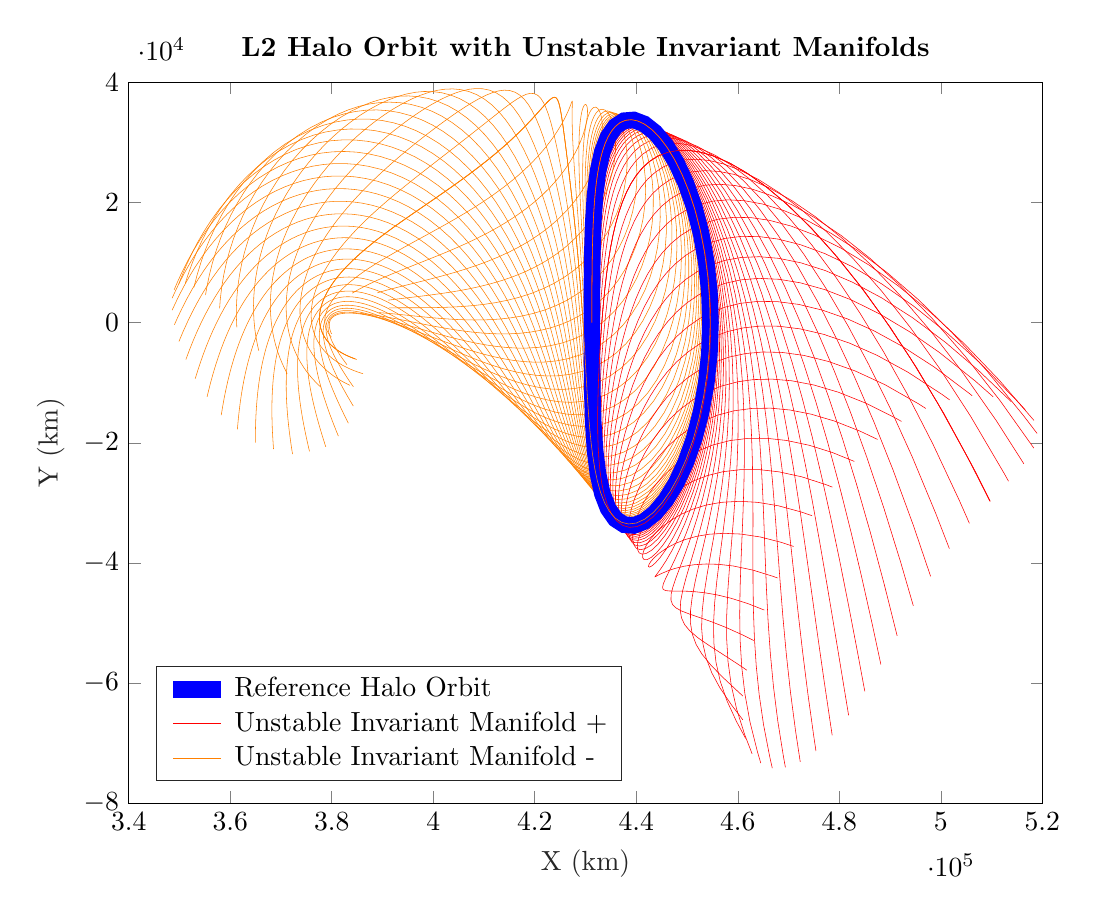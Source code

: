 % This file was created by matlab2tikz.
%
%The latest updates can be retrieved from
%  http://www.mathworks.com/matlabcentral/fileexchange/22022-matlab2tikz-matlab2tikz
%where you can also make suggestions and rate matlab2tikz.
%
\definecolor{mycolor1}{rgb}{0.0,0.447,0.741}%
%
\begin{tikzpicture}

\begin{axis}[%
width=4.568in,
height=3.603in,
at={(0.766in,0.486in)},
scale only axis,
xmin=340000,
xmax=520000,
xlabel style={font=\color{white!15!black}},
xlabel={X (km)},
ymin=-80000,
ymax=40000,
ylabel style={font=\color{white!15!black}},
ylabel={Y (km)},
axis background/.style={fill=white},
title style={font=\bfseries},
title={L2 Halo Orbit with Unstable Invariant Manifolds},
legend style={at={(0.03,0.03)}, anchor=south west, legend cell align=left, align=left, draw=white!15!black}
]
\addplot [color=mycolor1, forget plot]
  table[row sep=crcr]{%
431249.946	0\\
431267.033	5775.214\\
431338.25	11343.592\\
431515.861	16521.657\\
431866.203	21163.338\\
432450.345	25162.18\\
433310.591	28445.701\\
434464.507	30967.381\\
435904.598	32699.924\\
437601.144	33630.91\\
439506.286	33760.657\\
441558.386	33101.555\\
443686.178	31678.266\\
445812.695	29528.239\\
447858.948	26702.153\\
449747.451	23264.156\\
451405.554	19291.547\\
452768.653	14874.035\\
453783.015	10112.222\\
454408.344	5115.623\\
454619.603	4.386e-05\\
454408.343	-5115.622\\
453783.016	-10112.222\\
452768.652	-14874.034\\
451405.556	-19291.549\\
449747.45	-23264.153\\
447858.949	-26702.156\\
445812.695	-29528.236\\
443686.178	-31678.271\\
441558.387	-33101.553\\
439506.286	-33760.658\\
437601.141	-33630.914\\
435904.601	-32699.923\\
434464.512	-30967.38\\
433310.594	-28445.701\\
432450.344	-25162.183\\
431866.205	-21163.338\\
431515.862	-16521.659\\
431338.252	-11343.594\\
431267.034	-5775.217\\
431249.949	-0.004\\
};
\addplot [color=red, line width=0.2pt, forget plot]
  table[row sep=crcr]{%
431251.727	-1.927\\
431251.727	3.443\\
431251.727	7.773\\
431251.727	14.168\\
431251.727	21.214\\
431251.727	27.84\\
431251.728	34.668\\
431251.728	41.913\\
431251.728	50.383\\
431251.729	61.089\\
431251.729	70.678\\
431251.73	82.468\\
431251.731	94.831\\
431251.732	107.48\\
431251.734	120.907\\
431251.736	134.998\\
431251.739	157.878\\
431251.742	178.211\\
431251.745	198.418\\
431251.75	224.35\\
431251.756	249.076\\
431251.762	276.574\\
431251.77	304.389\\
431251.778	333.677\\
431251.789	366.98\\
431251.801	400.481\\
431251.814	435.303\\
431251.832	476.961\\
431251.853	523.191\\
431251.877	570.368\\
431251.904	619.688\\
431251.941	682.032\\
431251.984	748.004\\
431252.029	811.138\\
431252.083	879.677\\
431252.157	967.127\\
431252.231	1047.219\\
431252.321	1136.17\\
431252.432	1236.979\\
431252.574	1355.352\\
431252.718	1465.778\\
431252.89	1586.636\\
431253.149	1752.751\\
431253.399	1899.103\\
431253.744	2083.069\\
431254.165	2286.574\\
431254.602	2479.132\\
431255.12	2687.915\\
431255.742	2917.174\\
431256.504	3172.856\\
431257.391	3443.655\\
431258.365	3714.987\\
431259.576	4022.526\\
431260.881	4324.765\\
431263.186	4801.563\\
431265.473	5220.438\\
431268.176	5663.388\\
431271.507	6149.815\\
431276.875	6832.313\\
431283.167	7517.793\\
431290.035	8165.381\\
431299.485	8933.675\\
431313.254	9875.477\\
431328.646	10757.463\\
431357.163	12084.504\\
431387.252	13207.816\\
431437.652	14704.778\\
431493.681	16019.995\\
431571.008	17469.325\\
431665.689	18883.943\\
431789.99	20366.805\\
431938.044	21781.444\\
432124.346	23213.259\\
432351.827	24617.899\\
432627.872	25986.902\\
432962.737	27316.269\\
433362.956	28580.439\\
433842.804	29773.943\\
434414.409	30873.652\\
435090.476	31851.738\\
435871.203	32664.333\\
436791.413	33297.237\\
437832.138	33688.49\\
439011.851	33802.31\\
440213.677	33620.079\\
441575.903	33098.145\\
443013.628	32215.534\\
444518.539	30939.821\\
446039.911	29274.873\\
447551.812	27210.196\\
449008.033	24765.738\\
450375.59	21949.737\\
451609.959	18801.698\\
452674.32	15363.121\\
453539.021	11670.332\\
454173.636	7790.106\\
454559.872	3762.095\\
454681.79	-325.187\\
454539.529	-4360.641\\
454128.573	-8419.315\\
453458.956	-12359.068\\
452544.521	-16130.548\\
451411.043	-19662.68\\
450088.314	-22902.071\\
448612.36	-25798.027\\
447026.281	-28302.856\\
445371.388	-30385.131\\
443694.44	-32015.975\\
442038.52	-33180.095\\
440442.02	-33871.866\\
438939.014	-34092.266\\
437574.184	-33853.441\\
436337.018	-33160.151\\
435274.283	-32043.128\\
434431.183	-30620.297\\
433770.733	-28944.696\\
433278.793	-27114.104\\
432921.612	-25167.811\\
432675.929	-23165.339\\
432517.492	-21133.058\\
432427.682	-19106.077\\
432390.619	-17122.028\\
432392.697	-15199.122\\
432421.193	-13444.65\\
432477.151	-11509.45\\
432556.274	-9547.502\\
432657.398	-7544.276\\
432785.099	-5419.326\\
432934.681	-3271.342\\
433115.533	-1002.333\\
433324.926	1297.523\\
433555.694	3517.229\\
433829.96	5813.091\\
434135.748	8020.749\\
434487.97	10197.594\\
434882.513	12270.042\\
435334.081	14274.179\\
435849.318	16193.367\\
436440.578	18029.501\\
437113.464	19759.87\\
437891.923	21403.007\\
438785.35	22932.466\\
439810.343	24334.211\\
440998.546	25602.864\\
442357.869	26698.093\\
443935.42	27605.183\\
445730.493	28270.491\\
447747.747	28654.111\\
449939.799	28723.443\\
452194.579	28486.853\\
454844.152	27877.01\\
457791.145	26842.272\\
461128.854	25281.567\\
464858.937	23111.085\\
469011.391	20224.538\\
473579.552	16529.925\\
478490.679	11995.285\\
483621.298	6666.15\\
488842.095	638.022\\
493999.405	-5916.339\\
499310.092	-13303.832\\
505148.282	-22211.399\\
509652.464	-29688.527\\
};
\addplot [color=orange, line width=0.2pt, forget plot]
  table[row sep=crcr]{%
431248.165	1.927\\
431248.165	7.297\\
431248.165	11.638\\
431248.165	17.601\\
431248.166	23.088\\
431248.166	30.778\\
431248.166	37.586\\
431248.166	44.999\\
431248.167	53.943\\
431248.167	63.297\\
431248.168	76.16\\
431248.169	87.759\\
431248.17	100.751\\
431248.171	114.509\\
431248.173	130.057\\
431248.175	147.032\\
431248.177	165.542\\
431248.181	185.999\\
431248.184	207.695\\
431248.189	230.153\\
431248.195	257.388\\
431248.202	286.769\\
431248.21	316.278\\
431248.22	348.313\\
431248.231	384.024\\
431248.248	428.473\\
431248.265	470.367\\
431248.286	517.662\\
431248.311	570.445\\
431248.339	621.655\\
431248.376	684.248\\
431248.415	744.862\\
431248.459	807.79\\
431248.512	876.743\\
431248.576	953.591\\
431248.652	1037.661\\
431248.755	1141.836\\
431248.879	1255.495\\
431249.007	1361.947\\
431249.161	1480.538\\
431249.342	1608.327\\
431249.566	1752.546\\
431249.805	1894.422\\
431250.113	2061.889\\
431250.477	2242.99\\
431250.913	2440.999\\
431251.383	2636.344\\
431251.92	2841.688\\
431252.621	3087.238\\
431253.508	3368.946\\
431254.479	3648.888\\
431255.626	3949.818\\
431256.956	4267.116\\
431258.577	4617.667\\
431260.748	5039.473\\
431263.224	5469.252\\
431266.496	5973.934\\
431270.662	6538.716\\
431276.066	7176.177\\
431282.784	7860.744\\
431291.782	8644.714\\
431301.976	9402.876\\
431315.58	10264.379\\
431338.481	11455.117\\
431374.06	12905.328\\
431413.991	14185.395\\
431478.078	15791.934\\
431546.168	17133.349\\
431656.69	18839.646\\
431770.52	20222.592\\
431931.422	21781.346\\
432116.046	23205.347\\
432354.3	24674.643\\
432634.862	26055.569\\
432977.338	27400.769\\
433388.101	28679.372\\
433876.778	29872.809\\
434454.729	30961.904\\
435139.871	31929.76\\
435939.882	32736.47\\
436865.98	33345.759\\
437931.204	33716.217\\
439104.91	33799.147\\
440316.63	33587.354\\
441682.081	33033.085\\
443126.813	32112.449\\
444631.159	30799.445\\
446152.699	29091.335\\
447653.089	26992.838\\
449100.709	24503.884\\
450445.925	21662.806\\
451658.417	18482.41\\
452694.834	15019.936\\
453526.397	11313.402\\
454124.592	7426.361\\
454471.019	3407.517\\
454552.116	-663.847\\
454363.446	-4745.118\\
453904.721	-8779.033\\
453184.034	-12696.038\\
452221.91	-16416.099\\
451039.678	-19892.864\\
449674.412	-23054.953\\
448159.146	-25863.728\\
446537.157	-28272.636\\
444851.251	-30249.591\\
443147.65	-31768.874\\
441464.517	-32820.38\\
439840.703	-33398.577\\
438309.049	-33507.186\\
436918.514	-33166.54\\
435640.696	-32380.82\\
434556.075	-31229.876\\
433635.645	-29752.522\\
432870.669	-28002.859\\
432261.772	-26092.383\\
431774.087	-24051.869\\
431387.143	-21941.031\\
431076.491	-19781.387\\
430824.258	-17602.678\\
430614.289	-15416.64\\
430433.707	-13229.595\\
430272.584	-11048.393\\
430121.976	-8862.018\\
429975.777	-6674.746\\
429827.792	-4471.314\\
429674.015	-2255.436\\
429507.363	20.227\\
429330.394	2279.391\\
429135.726	4585.687\\
428921.705	6930.809\\
428685.922	9320.821\\
428436.078	11673.147\\
428177.061	13954.945\\
427911.867	16159.287\\
427647.621	18250.01\\
427383.525	20255.489\\
427123.312	22165.834\\
426869.882	23976.114\\
426624.026	25693.536\\
426386.606	27320.851\\
426160.833	28840.932\\
425942.502	30281.67\\
425735.029	31614.096\\
425535.863	32841.637\\
425339.137	33976.288\\
425145.668	34978.549\\
424946.234	35849.934\\
424719.967	36601.151\\
424457.224	37160.474\\
424159.024	37471.322\\
423789.146	37547.825\\
423358.429	37398.133\\
422823.03	37036.987\\
422158.538	36471.467\\
421361.076	35732.108\\
420415.18	34840.83\\
419319.78	33829.398\\
418072.872	32723.313\\
416688.439	31555.516\\
415185.519	30354.978\\
413597.731	29153.849\\
412185.832	28135.994\\
410711.532	27116.463\\
409154.599	26080.769\\
407519.666	25031.178\\
405832.875	23981.689\\
404108.664	22936.651\\
402367.918	21902.907\\
400627.144	20883.663\\
398904.018	19882.379\\
397213.895	18901.174\\
395570.644	17941.719\\
393986.313	17005.354\\
392632.293	16191.283\\
391244.033	15338.197\\
389957.854	14526.051\\
388720.424	13719.475\\
387685.898	13021.634\\
386636.807	12287.189\\
385679.885	11588.775\\
384770.344	10894.337\\
384017.678	10292.477\\
383263.833	9659.876\\
382583.971	9058.498\\
381945.097	8460.868\\
381362.407	7882.089\\
380828.026	7316.247\\
380343.576	6766.949\\
379905.692	6232.69\\
379512.804	5713.965\\
379162.241	5209.826\\
378851.72	4719.583\\
378578.854	4242.034\\
378341.468	3775.778\\
378137.94	3319.868\\
377968.13	2876.841\\
377832.978	2455.136\\
377740.379	2102.116\\
377666.745	1746.893\\
377617.14	1422.02\\
377586.177	1112.328\\
377572.194	825.331\\
377571.67	588.186\\
377580.83	360.913\\
377600.3	128.286\\
377631.23	-110.368\\
377673.41	-347.868\\
377727.41	-585.485\\
377794.489	-825.771\\
377872.028	-1058.841\\
377963.242	-1293.979\\
378066.438	-1525.639\\
378182.294	-1755.047\\
378310.645	-1981.486\\
378448.676	-2200.466\\
378598.612	-2416.011\\
378757.462	-2624.259\\
378926.965	-2828.033\\
379105.776	-3026.039\\
379295.094	-3219.866\\
379495.605	-3410.197\\
379708.011	-3597.533\\
379933.36	-3782.49\\
380173.334	-3965.959\\
380429.508	-4148.468\\
380701.84	-4329.294\\
380987.178	-4505.957\\
381285.089	-4678.077\\
381592.933	-4844.202\\
381911.245	-5004.791\\
382240.252	-5160.061\\
382576.361	-5308.552\\
382923.083	-5452.024\\
383281.968	-5591.097\\
383649.217	-5724.36\\
384035.29	-5855.436\\
384429.921	-5980.669\\
384835.114	-6100.808\\
384928.693	-6127.411\\
};
\addplot [color=red, line width=0.2pt, forget plot]
  table[row sep=crcr]{%
431268.923	5773.381\\
431270.53	6009.91\\
431272.008	6216.193\\
431273.776	6450.463\\
431275.93	6719.541\\
431278.738	7047.328\\
431282.166	7417.395\\
431285.752	7774.952\\
431290.162	8180.197\\
431296.451	8704.358\\
431303.904	9260.677\\
431314.43	9954.23\\
431329.852	10827.035\\
431345.595	11591.077\\
431365.724	12434.283\\
431390.704	13330.313\\
431422.463	14299.058\\
431464.606	15379.651\\
431524.626	16647.216\\
431596.642	17890.224\\
431691.969	19232.504\\
431815.318	20636.69\\
431963.859	22004.357\\
432146.237	23366.961\\
432374.412	24745.922\\
432652.834	26100.614\\
432993.436	27427.549\\
433393.865	28669.677\\
433877.866	29853.032\\
434446.638	30929.731\\
435118.869	31888.669\\
435916.854	32704.907\\
436827.674	33317.433\\
437887.416	33701.882\\
439051.682	33801.09\\
440267.339	33605.306\\
441616.847	33076.585\\
443063.084	32177.376\\
444565.03	30891.548\\
446086.87	29212.57\\
447597.333	27134.429\\
449048.63	24680.778\\
450412.009	21852.94\\
451637.596	18703.321\\
452697.296	15249.588\\
453551.857	11560.344\\
454179.504	7664.478\\
454555.602	3638.296\\
454667.409	-459.785\\
454516.686	-4459.367\\
454095.328	-8525.289\\
453419.532	-12443.096\\
452495.879	-16210.644\\
451358.439	-19722.114\\
450027.339	-22954.235\\
448548.778	-25830.897\\
446957.468	-28322.102\\
445301.84	-30385.234\\
443621.259	-32000.858\\
441961.961	-33149.176\\
440362.215	-33824.629\\
438857.568	-34028.37\\
437491.852	-33774.455\\
436250.906	-33066.719\\
435187.885	-31943.237\\
434336.8	-30510.287\\
433666.458	-28825.03\\
433162.54	-26983.066\\
432792.35	-25027.246\\
432532.032	-23013.127\\
432357.473	-20964.894\\
432250.725	-18923.514\\
432195.58	-16906.652\\
432179.445	-14945.148\\
432191.511	-13082.116\\
432225.778	-11203.355\\
432279.821	-9287.831\\
432354.024	-7284.344\\
432445.724	-5251.356\\
432558.733	-3114.702\\
432690.654	-948.276\\
432847.849	1307.57\\
433025.266	3530.236\\
433234.459	5803.809\\
433468.921	7995.907\\
433737.932	10144.161\\
434041.827	12202.652\\
434392.08	14202.734\\
434792.275	16117.938\\
435254.735	17962.657\\
435786.487	19720.298\\
436400.326	21390.791\\
437110.171	22967.697\\
437930.897	24439.004\\
438878.951	25788.89\\
439980.709	27005.397\\
441249.986	28053.376\\
442719.009	28907.449\\
444393.617	29520.264\\
446267.354	29850.503\\
448268.253	29872.772\\
450344.613	29600.632\\
452809.782	28951.412\\
455524.146	27888.32\\
458598.536	26304.012\\
462017.223	24125.66\\
465828.033	21234.745\\
470035.561	17525.689\\
474586.461	12944.441\\
479319.082	7581.918\\
484081.163	1585.29\\
488742.441	-4866.96\\
493343.787	-11812.99\\
498416.791	-20164.593\\
503698.219	-29688.896\\
505634.953	-33410.519\\
};
\addplot [color=orange, line width=0.2pt, forget plot]
  table[row sep=crcr]{%
431265.143	5777.048\\
431266.749	6013.551\\
431268.393	6242.434\\
431270.344	6499.022\\
431272.701	6790.111\\
431275.835	7149.481\\
431278.99	7484.628\\
431282.747	7854.258\\
431287.107	8249.669\\
431293.108	8745.601\\
431301.037	9332.38\\
431310.205	9935.257\\
431322.577	10651.043\\
431335.828	11323.443\\
431355.344	12182.988\\
431385.377	13291.061\\
431418.884	14317.832\\
431464.864	15487.467\\
431523.142	16705.168\\
431608.324	18142.63\\
431705.665	19465.665\\
431834.801	20885.461\\
431990.507	22267.037\\
432185.5	23665.101\\
432422.821	25037.271\\
432715.413	26397.02\\
433063.015	27690.079\\
433482.164	28930.137\\
433980.332	30087.801\\
434574.315	31150.83\\
435274.334	32085.083\\
436093.64	32857.739\\
437036.32	33425.452\\
438127.211	33751.272\\
439306.948	33783.416\\
440512.525	33528.013\\
441895.933	32919.223\\
443339.969	31950.57\\
444847.478	30583.899\\
446361.467	28830.261\\
447853.692	26684.548\\
449285.506	24157.445\\
450615.5	21273.507\\
451804.703	18065.431\\
452818.401	14569.404\\
453622.233	10843.47\\
454191.974	6935.622\\
454508.121	2899.19\\
454557.677	-1171.834\\
454345.487	-5160.626\\
453859.365	-9204.803\\
453120.779	-13079.62\\
452138.864	-16780.033\\
450945.11	-20218.716\\
449567.683	-23352.533\\
448046.545	-26125.794\\
446421.815	-28499.583\\
444738.501	-30439.303\\
443035.971	-31925.964\\
441359.996	-32941.948\\
439747.543	-33484.462\\
438231.925	-33558.303\\
436864.87	-33187.694\\
435602.652	-32368.777\\
434545.72	-31198.286\\
433642.731	-29688.763\\
432907.651	-27935.029\\
432322.968	-26015.777\\
431860.804	-23980.419\\
431497.246	-21874.83\\
431209.645	-19726.301\\
430979.983	-17561.195\\
430792.609	-15391.132\\
430635.41	-13227.079\\
430498.584	-11073.376\\
430373.37	-8912.537\\
430254.64	-6758.817\\
430136.383	-4588.873\\
430014.758	-2401.541\\
429886.063	-186.113\\
429747.32	2064.453\\
429597.58	4334.201\\
429429.671	6704.559\\
429250.825	9060.804\\
429061.594	11404.914\\
428874.327	13611.112\\
428686.04	15748.652\\
428504.192	17765.121\\
428328.402	19696.236\\
428163.036	21522.535\\
428008.788	23262.348\\
427867.058	24924.281\\
427742.195	26477.68\\
427634.069	27939.738\\
427544.874	29290.814\\
427473.06	30560.901\\
427420.297	31719.215\\
427385.672	32759.0\\
427366.681	33722.109\\
427362.351	34521.994\\
427368.076	35193.344\\
427381.778	35813.647\\
427398.728	36328.659\\
427409.919	36714.743\\
427403.366	36878.075\\
427369.591	36902.355\\
427287.55	36751.662\\
427125.422	36383.733\\
426863.048	35808.178\\
426481.654	35048.02\\
425960.056	34121.174\\
425283.434	33055.0\\
424439.023	31875.121\\
423425.036	30615.59\\
422245.313	29307.59\\
420917.973	27987.127\\
419472.409	26688.456\\
418140.805	25593.836\\
416741.277	24528.716\\
415206.279	23443.697\\
413575.949	22370.431\\
411857.742	21312.518\\
410073.485	20279.778\\
408241.649	19276.95\\
406382.656	18307.711\\
404516.83	17374.114\\
402662.715	16476.437\\
400838.953	15614.731\\
399061.197	14787.849\\
397527.268	14079.358\\
395941.856	13346.731\\
394459.131	12656.408\\
393176.455	12051.297\\
391871.536	11424.205\\
390659.53	10827.538\\
389620.454	10301.847\\
388571.588	9754.56\\
387605.423	9232.229\\
386782.318	8770.535\\
385957.172	8289.141\\
385202.283	7829.28\\
384560.973	7421.197\\
383922.957	6996.324\\
383341.981	6589.94\\
382795.268	6187.18\\
382344.764	5837.562\\
381896.682	5470.726\\
381494.596	5122.02\\
381118.752	4775.714\\
380777.469	4440.3\\
380465.776	4112.286\\
380184.181	3793.525\\
379930.414	3482.95\\
379703.276	3180.581\\
379501.087	2885.693\\
379322.33	2597.505\\
379165.741	2315.295\\
379030.523	2038.943\\
378917.073	1771.257\\
378825.817	1517.351\\
378754.932	1278.642\\
378701.933	1054.749\\
378664.425	844.855\\
378640.234	647.904\\
378627.5	463.44\\
378624.5	292.035\\
378629.397	135.266\\
378641.721	-20.894\\
378661.998	-179.196\\
378689.841	-335.114\\
378725.568	-490.438\\
378769.425	-645.49\\
378821.178	-799.048\\
378880.643	-950.619\\
378947.644	-1099.944\\
379021.585	-1246.087\\
379101.943	-1388.599\\
379188.868	-1528.231\\
379281.994	-1664.764\\
379380.901	-1797.985\\
379486.616	-1929.479\\
379599.06	-2059.164\\
379719.126	-2187.983\\
379847.287	-2316.217\\
379932.018	-2396.443\\
};
\addplot [color=red, line width=0.2pt, forget plot]
  table[row sep=crcr]{%
431340.26	11341.868\\
431345.466	11583.4\\
431350.757	11818.406\\
431357.675	12111.251\\
431365.43	12422.135\\
431374.843	12777.673\\
431387.259	13214.911\\
431402.231	13701.326\\
431420.97	14257.834\\
431442.801	14846.175\\
431473.556	15587.704\\
431507.601	16315.221\\
431554.711	17198.722\\
431610.663	18108.428\\
431694.33	19264.798\\
431793.915	20416.155\\
431927.32	21695.9\\
432085.878	22949.148\\
432285.963	24248.311\\
432535.058	25565.469\\
432828.903	26825.958\\
433194.281	28088.135\\
433623.272	29268.788\\
434140.252	30387.03\\
434745.053	31392.75\\
435467.871	32284.052\\
436309.043	33006.101\\
437256.684	33511.607\\
438369.442	33780.429\\
439555.451	33754.25\\
440773.366	33443.001\\
442183.296	32763.135\\
443634.232	31728.797\\
445148.199	30291.426\\
446663.505	28466.609\\
448151.374	26250.129\\
449573.768	23652.068\\
450885.073	20707.379\\
452053.684	17433.177\\
453036.571	13893.156\\
453809.679	10111.408\\
454341.163	6181.214\\
454618.868	2122.976\\
454629.086	-1988.969\\
454388.611	-5872.393\\
453865.686	-9953.328\\
453106.499	-13779.913\\
452100.883	-17467.432\\
450893.697	-20873.925\\
449505.867	-23981.128\\
447982.671	-26721.919\\
446362.965	-29062.015\\
444692.079	-30967.27\\
443014.08	-32415.655\\
441370.405	-33395.19\\
439795.321	-33903.099\\
438329.604	-33941.465\\
437028.588	-33539.938\\
435819.147	-32670.841\\
434845.283	-31465.371\\
434036.103	-29923.472\\
433417.285	-28190.314\\
432946.718	-26297.429\\
432603.094	-24316.922\\
432359.076	-22276.35\\
432194.78	-20218.874\\
432091.88	-18167.116\\
432035.795	-16139.054\\
432015.107	-14167.855\\
432020.01	-12291.067\\
432042.566	-10517.69\\
432083.534	-8587.182\\
432138.671	-6667.981\\
432210.009	-4656.055\\
432294.85	-2628.822\\
432396.555	-523.664\\
432524.09	1768.601\\
432666.414	3984.713\\
432836.225	6261.812\\
433023.794	8411.005\\
433240.577	10520.994\\
433489.478	12562.971\\
433780.059	14558.282\\
434111.194	16452.373\\
434495.62	18277.844\\
434941.827	20028.303\\
435460.819	21701.053\\
436063.104	23285.034\\
436761.461	24770.309\\
437575.392	26151.681\\
438514.56	27399.833\\
439611.962	28508.859\\
440874.58	29434.614\\
442338.632	30151.515\\
443984.351	30604.605\\
445767.709	30763.443\\
447684.308	30622.85\\
449782.683	30162.422\\
452197.48	29297.352\\
454867.432	27981.222\\
457848.818	26120.019\\
461147.768	23629.51\\
464790.52	20398.869\\
468768.211	16334.216\\
473023.069	11396.283\\
477409.352	5686.587\\
481691.737	-487.544\\
485765.919	-6915.252\\
489969.68	-14127.431\\
494389.914	-22375.288\\
499021.735	-31801.753\\
501685.255	-37617.361\\
};
\addplot [color=orange, line width=0.2pt, forget plot]
  table[row sep=crcr]{%
431336.241	11345.316\\
431341.446	11586.832\\
431346.697	11820.134\\
431353.561	12110.884\\
431361.766	12439.614\\
431372.286	12834.735\\
431385.209	13285.262\\
431400.32	13770.896\\
431426.962	14539.551\\
431456.022	15278.074\\
431493.704	16118.393\\
431543.619	17079.826\\
431605.481	18097.332\\
431695.438	19336.395\\
431802.153	20552.246\\
431940.099	21848.487\\
432118.321	23214.285\\
432324.164	24500.04\\
432587.563	25837.467\\
432893.864	27094.912\\
433272.058	28343.043\\
433718.335	29513.317\\
434248.941	30603.386\\
434876.674	31589.413\\
435623.375	32449.943\\
436494.589	33135.367\\
437477.25	33594.912\\
438609.861	33800.897\\
439809.115	33710.297\\
441080.292	33317.887\\
442505.027	32552.6\\
443972.37	31423.897\\
445492.504	29888.438\\
447005.395	27963.441\\
448480.151	25648.159\\
449874.629	22963.164\\
451152.385	19928.173\\
452270.694	16591.294\\
453198.588	12988.588\\
453907.04	9165.842\\
454369.621	5198.659\\
454572.482	1130.399\\
454508.014	-2923.429\\
454181.741	-6919.963\\
453582.832	-10918.351\\
452739.521	-14720.078\\
451663.266	-18318.677\\
450388.547	-21632.166\\
448944.161	-24622.128\\
447373.919	-27231.736\\
445719.543	-29425.445\\
444023.069	-31176.496\\
442330.901	-32462.704\\
440680.616	-33277.325\\
439109.186	-33619.293\\
437651.213	-33497.531\\
436339.199	-32937.179\\
435154.895	-31940.485\\
434216.096	-30682.403\\
433376.409	-29033.74\\
432727.835	-27238.45\\
432206.012	-25267.522\\
431800.984	-23218.525\\
431483.372	-21103.105\\
431235.179	-18961.835\\
431038.662	-16808.94\\
430880.418	-14662.472\\
430748.422	-12514.856\\
430634.842	-10381.618\\
430532.547	-8257.464\\
430435.781	-6130.281\\
430340.539	-3999.669\\
430242.306	-1834.76\\
430139.846	337.818\\
430030.009	2546.197\\
429909.196	4832.52\\
429781.373	7109.965\\
429640.799	9482.494\\
429503.67	11702.857\\
429368.816	13834.841\\
429239.056	15877.222\\
429119.638	17790.202\\
429009.328	19635.55\\
428912.87	21375.475\\
428831.574	23024.575\\
428767.568	24577.477\\
428722.692	26018.58\\
428696.922	27385.493\\
428691.692	28641.57\\
428705.046	29721.741\\
428738.517	30785.462\\
428795.328	31815.096\\
428879.862	32807.837\\
428989.465	33698.138\\
429132.874	34525.99\\
429308.9	35243.653\\
429519.811	35826.216\\
429757.148	36216.425\\
429971.594	36352.823\\
430170.825	36259.712\\
430321.792	35924.925\\
430398.737	35339.772\\
430365.086	34486.741\\
430217.14	33560.068\\
429909.444	32389.766\\
429450.806	31129.773\\
428803.696	29739.03\\
427978.096	28293.483\\
426963.712	26807.48\\
425782.288	25332.698\\
424459.428	23904.281\\
423051.187	22570.759\\
421632.787	21375.698\\
419989.761	20136.786\\
418272.875	18975.518\\
416429.988	17851.454\\
414516.703	16793.998\\
412536.442	15796.106\\
410521.449	14863.878\\
408489.178	13993.645\\
406463.506	13183.483\\
404464.512	12429.194\\
402713.224	11797.632\\
400891.191	11162.689\\
399169.263	10577.414\\
397670.972	10075.321\\
396134.001	9562.913\\
394696.935	9082.296\\
393463.975	8665.641\\
392208.3	8234.11\\
391044.97	7824.836\\
390057.328	7467.754\\
389056.788	7094.472\\
388136.62	6738.424\\
387360.4	6426.478\\
386577.518	6098.9\\
385862.302	5786.057\\
385260.424	5510.861\\
384657.004	5222.022\\
384107.385	4945.643\\
384052.113	4917.059\\
};
\addplot [color=red, line width=0.2pt, forget plot]
  table[row sep=crcr]{%
431517.99	16520.054\\
431530.475	16758.938\\
431544.608	17018.738\\
431561.421	17314.374\\
431582.664	17669.099\\
431608.571	18076.419\\
431648.744	18660.658\\
431692.557	19242.507\\
431751.1	19946.273\\
431822.605	20713.857\\
431929.115	21712.249\\
432060.319	22763.571\\
432227.306	23894.766\\
432429.098	25039.541\\
432674.987	26199.712\\
432972.433	27356.935\\
433355.265	28564.603\\
433793.231	29668.976\\
434328.922	30731.986\\
434954.931	31682.848\\
435707.335	32520.726\\
436569.525	33174.606\\
437556.46	33615.645\\
438687.75	33802.627\\
439874.471	33698.704\\
441154.895	33290.993\\
442573.03	32517.037\\
444043.617	31374.896\\
445557.884	29835.216\\
447067.61	27905.729\\
448542.908	25581.848\\
449935.446	22893.632\\
451212.002	19856.059\\
452333.334	16505.517\\
453261.435	12898.481\\
453970.302	9074.849\\
454434.78	5104.286\\
454640.883	1017.066\\
454580.098	-3029.211\\
454258.729	-7032.758\\
453666.335	-11037.519\\
452830.194	-14850.009\\
451761.808	-18462.48\\
450494.96	-21793.878\\
449063.279	-24795.74\\
447502.704	-27427.592\\
445859.584	-29643.973\\
444179.191	-31415.493\\
442504.08	-32724.74\\
440874.829	-33562.478\\
439326.266	-33928.075\\
437896.539	-33828.388\\
436620.948	-33289.316\\
435462.67	-32292.788\\
434560.707	-31022.401\\
433791.772	-29395.466\\
433215.528	-27624.864\\
432773.949	-25694.298\\
432452.39	-23693.543\\
432223.243	-21640.943\\
432067.589	-19574.919\\
431968.429	-17516.774\\
431912.318	-15488.932\\
431888.408	-13511.474\\
431888.008	-11613.68\\
431902.898	-9904.877\\
431933.573	-7996.751\\
431976.634	-6092.781\\
432032.233	-4133.514\\
432101.269	-2094.001\\
432187.012	75.444\\
432287.96	2278.112\\
432407.473	4522.644\\
432546.672	6754.408\\
432703.55	8886.54\\
432886.319	10977.524\\
433094.846	12973.244\\
433338.963	14918.341\\
433621.757	16785.946\\
433954.899	18602.126\\
434341.377	20334.806\\
434793.758	21996.424\\
435320.733	23573.532\\
435936.917	25064.496\\
436653.504	26450.843\\
437493.208	27727.881\\
438464.645	28860.361\\
439598.545	29833.893\\
440902.47	30603.713\\
442390.894	31132.511\\
444007.305	31376.213\\
445790.754	31324.965\\
447627.599	30982.349\\
449811.762	30251.976\\
452183.978	29115.742\\
454847.677	27465.61\\
457756.903	25256.354\\
460946.135	22385.365\\
464396.825	18781.681\\
468049.938	14426.303\\
471892.021	9260.159\\
475848.92	3317.525\\
479603.219	-2907.015\\
483029.075	-9092.65\\
486796.305	-16466.554\\
490564.806	-24467.022\\
494541.959	-33630.807\\
497997.287	-42245.965\\
};
\addplot [color=orange, line width=0.2pt, forget plot]
  table[row sep=crcr]{%
431513.731	16523.259\\
431526.217	16762.169\\
431540.687	17028.045\\
431557.266	17319.412\\
431579.025	17682.468\\
431611.423	18187.192\\
431655.91	18821.048\\
431716.049	19589.354\\
431788.601	20409.367\\
431876.086	21278.056\\
431986.669	22233.068\\
432125.765	23264.636\\
432333.655	24552.536\\
432550.979	25667.041\\
432831.921	26860.274\\
433160.904	28003.69\\
433566.084	29143.459\\
434049.327	30224.493\\
434626.606	31229.099\\
435310.429	32123.871\\
436115.968	32873.37\\
437036.091	33424.357\\
438113.348	33748.6\\
439277.879	33786.349\\
440473.935	33541.237\\
441837.12	32953.461\\
443274.39	32004.843\\
444771.596	30666.147\\
446285.009	28935.221\\
447774.927	26818.748\\
449211.172	24315.105\\
450545.957	21458.943\\
451746.905	18266.76\\
452772.751	14789.575\\
453592.475	11072.154\\
454179.129	7170.014\\
454512.819	3140.367\\
454580.975	-922.756\\
454389.034	-4899.048\\
453926.187	-8933.123\\
453209.169	-12818.617\\
452249.011	-16532.13\\
451074.469	-19993.499\\
449714.942	-23153.632\\
448207.348	-25961.625\\
446592.444	-28374.824\\
444915.18	-30357.205\\
443218.982	-31885.535\\
441544.075	-32946.744\\
439932.424	-33534.049\\
438413.35	-33652.675\\
437036.7	-33321.393\\
435772.701	-32541.334\\
434703.817	-31389.748\\
433805.337	-29909.518\\
433074.194	-28174.106\\
432498.714	-26274.709\\
432048.917	-24257.83\\
431700.815	-22171.25\\
431431.543	-20043.665\\
431222.823	-17902.316\\
431058.686	-15756.355\\
430927.477	-13624.126\\
430819.02	-11503.542\\
430726.042	-9401.106\\
430642.461	-7309.549\\
430563.149	-5207.295\\
430485.038	-3099.093\\
430405.644	-984.532\\
430321.112	1189.259\\
430233.082	3349.493\\
430137.455	5582.516\\
430032.689	7920.337\\
429929.739	10146.097\\
429830.811	12262.625\\
429737.246	14295.239\\
429653.034	16212.213\\
429579.579	18036.041\\
429518.789	19778.602\\
429473.997	21396.961\\
429445.705	22918.156\\
429435.023	24344.955\\
429441.763	25601.361\\
429466.75	26832.617\\
429514.344	28061.301\\
429585.297	29219.39\\
429690.492	30394.382\\
429824.202	31462.828\\
430000.517	32496.373\\
430210.86	33408.68\\
430472.089	34241.651\\
430791.719	34962.214\\
431186.409	35533.751\\
431600.504	35842.36\\
432024.102	35887.77\\
432425.783	35667.458\\
432795.279	35168.438\\
433096.599	34379.453\\
433287.037	33307.36\\
433326.92	32080.043\\
433221.332	30796.395\\
432949.564	29339.876\\
432498.965	27790.555\\
431853.461	26166.87\\
431013.888	24519.583\\
429986.926	22886.542\\
428798.927	21315.517\\
427502.903	19860.614\\
426148.765	18546.912\\
424567.455	17212.676\\
422878.419	15971.338\\
421041.82	14791.243\\
419103.591	13699.843\\
417072.841	12694.493\\
414978.799	11779.732\\
412841.961	10952.152\\
410689.574	10208.604\\
408542.917	9542.003\\
406425.395	8945.217\\
404579.853	8465.673\\
402655.483	7998.311\\
400839.15	7581.349\\
399267.083	7234.69\\
397650.796	6887.692\\
396140.433	6568.157\\
394852.39	6296.273\\
393536.006	6016.09\\
392316.48	5751.709\\
391286.58	5522.668\\
390238.239	5281.912\\
389274.658	5051.734\\
388986.653	4980.939\\
};
\addplot [color=red, line width=0.2pt, forget plot]
  table[row sep=crcr]{%
431868.444	21161.863\\
431891.719	21378.38\\
431919.397	21626.866\\
431958.603	21963.445\\
432010.455	22383.519\\
432066.807	22811.333\\
432154.399	23425.031\\
432251.901	24045.943\\
432382.803	24794.815\\
432557.196	25671.451\\
432792.905	26686.501\\
433048.578	27619.712\\
433378.423	28630.037\\
433769.244	29615.124\\
434250.244	30592.59\\
434824.275	31506.348\\
435505.743	32324.126\\
436309.666	33007.258\\
437206.323	33492.148\\
438282.803	33770.487\\
439428.555	33770.412\\
440591.044	33505.617\\
441958.642	32891.7\\
443379.233	31932.262\\
444873.683	30576.107\\
446373.072	28842.987\\
447859.795	26714.027\\
449284.514	24214.423\\
450617.172	21347.409\\
451810.882	18159.249\\
452833.603	14678.287\\
453648.754	10968.937\\
454234.655	7062.069\\
454567.986	3031.797\\
454636.472	-1065.53\\
454445.51	-5030.301\\
453979.047	-9105.035\\
453264.11	-12987.61\\
452301.971	-16720.403\\
451129.693	-20187.952\\
449771.42	-23359.882\\
448268.037	-26175.981\\
446659.987	-28596.168\\
444993.023	-30584.511\\
443309.021	-32120.068\\
441650.158	-33188.145\\
440056.968	-33782.669\\
438561.642	-33907.556\\
437214.811	-33582.114\\
435977.367	-32799.201\\
434943.337	-31637.528\\
434092.815	-30149.601\\
433425.56	-28432.48\\
432915.75	-26556.778\\
432535.023	-24574.084\\
432258.442	-22528.547\\
432064.112	-20455.316\\
431933.413	-18379.713\\
431851.252	-16321.2\\
431805.709	-14299.318\\
431787.318	-12336.352\\
431788.493	-10452.99\\
431802.533	-8732.43\\
431829.858	-6831.875\\
431868.538	-4891.859\\
431919.31	-2859.032\\
431980.565	-805.234\\
432055.133	1332.03\\
432145.405	3547.954\\
432253.281	5798.911\\
432373.961	7925.571\\
432516.196	10028.46\\
432678.577	12028.976\\
432872.036	14003.813\\
433094.153	15875.227\\
433360.832	17723.586\\
433671.195	19486.744\\
434035.068	21178.507\\
434464.697	22806.869\\
434967.052	24350.797\\
435554.511	25804.514\\
436242.025	27159.05\\
437047.639	28400.707\\
437982.475	29498.652\\
439075.94	30436.161\\
440338.917	31169.028\\
441767.85	31652.013\\
443311.851	31849.922\\
445014.743	31753.805\\
446807.238	31356.908\\
448890.669	30571.571\\
451160.312	29370.658\\
453675.967	27664.494\\
456400.297	25410.034\\
459343.477	22528.826\\
462463.164	18989.574\\
465719.366	14773.05\\
469067.675	9882.057\\
472525.888	4233.456\\
475951.325	-1970.696\\
479001.211	-8016.018\\
482222.394	-14947.229\\
485436.756	-22439.195\\
488754.949	-30799.302\\
492109.516	-39933.968\\
494582.758	-47141.503\\
};
\addplot [color=orange, line width=0.2pt, forget plot]
  table[row sep=crcr]{%
431863.961	21164.812\\
431887.237	21381.343\\
431914.255	21624.019\\
431951.127	21941.327\\
431995.183	22301.308\\
432049.382	22718.571\\
432122.48	23242.062\\
432213.956	23842.696\\
432327.788	24519.338\\
432469.231	25270.51\\
432642.024	26079.873\\
432900.741	27118.844\\
433187.91	28087.438\\
433548.781	29099.222\\
433996.699	30118.295\\
434523.49	31068.168\\
435157.308	31946.429\\
435898.165	32698.015\\
436757.241	33286.851\\
437759.859	33675.699\\
438875.962	33806.441\\
440039.139	33661.43\\
441353.671	33198.189\\
442755.408	32386.313\\
444232.43	31191.16\\
445733.787	29613.554\\
447234.741	27640.148\\
448689.884	25287.12\\
450065.92	22561.17\\
451316.604	19503.332\\
452410.717	16134.99\\
453311.547	12505.897\\
453987.895	8680.533\\
454420.119	4703.099\\
454591.742	657.011\\
454498.507	-3393.807\\
454147.357	-7358.63\\
453523.075	-11343.551\\
452659.326	-15116.921\\
451563.378	-18691.932\\
450273.778	-21973.928\\
448818.288	-24929.489\\
447239.824	-27504.037\\
445583.233	-29657.975\\
443888.886	-31368.137\\
442201.589	-32613.92\\
440561.872	-33386.818\\
439003.585	-33687.789\\
437565.634	-33526.5\\
436265.756	-32923.208\\
435108.252	-31890.435\\
434184.057	-30584.289\\
433378.106	-28915.273\\
432757.922	-27101.598\\
432265.111	-25124.633\\
431886.679	-23073.883\\
431594.749	-20964.77\\
431371.174	-18836.033\\
431198.492	-16699.348\\
431063.433	-14566.897\\
430955.663	-12450.392\\
430866.814	-10352.421\\
430790.387	-8270.266\\
430721.682	-6206.29\\
430656.103	-4127.464\\
430591.832	-2057.852\\
430526.343	24.231\\
430457.171	2157.343\\
430384.362	4319.528\\
430304.789	6601.134\\
430224.716	8848.56\\
430149.865	10955.876\\
430080.348	12984.037\\
430019.474	14905.544\\
429969.791	16705.965\\
429932.102	18429.746\\
429909.029	20035.39\\
429901.372	21536.88\\
429909.001	22868.939\\
429936.304	24300.312\\
429982.709	25603.1\\
430053.595	26885.006\\
430155.157	28156.641\\
430288.525	29364.019\\
430463.571	30538.369\\
430680.297	31628.712\\
430948.86	32644.164\\
431271.985	33552.043\\
431654.714	34329.755\\
432122.472	34971.303\\
432690.061	35410.044\\
433253.857	35546.868\\
433842.494	35400.591\\
434411.48	34964.202\\
434943.098	34227.036\\
435403.406	33177.122\\
435739.811	31852.363\\
435911.18	30348.577\\
435906.714	28747.054\\
435743.403	27188.069\\
435381.255	25417.521\\
434832.189	23641.88\\
434069.958	21822.064\\
433122.202	20055.378\\
432006.836	18371.465\\
430794.822	16848.726\\
429415.315	15383.122\\
427853.163	13973.292\\
426136.975	12654.654\\
424270.827	11432.574\\
422281.427	10322.454\\
420187.105	9327.415\\
418013.124	8449.114\\
415784.833	7684.529\\
413529.223	7027.615\\
411269.834	6468.838\\
409031.981	5997.746\\
406836.045	5602.245\\
404950.479	5306.767\\
402981.498	5034.15\\
401133.545	4805.321\\
399552.187	4625.714\\
397924.676	4452.295\\
396410.203	4297.628\\
395130.095	4169.161\\
393820.17	4037.186\\
392610.445	3912.378\\
391594.094	3803.427\\
391136.209	3752.631\\
};
\addplot [color=red, line width=0.2pt, forget plot]
  table[row sep=crcr]{%
432452.685	25160.834\\
432489.541	25345.698\\
432533.331	25558.419\\
432586.1	25805.374\\
432654.642	26111.929\\
432741.58	26479.621\\
432861.213	26951.019\\
433039.45	27588.987\\
433237.605	28221.922\\
433484.42	28917.487\\
433804.266	29694.399\\
434213.69	30526.078\\
434751.937	31404.057\\
435349.282	32158.284\\
436068.3	32829.827\\
436906.09	33358.286\\
437880.383	33700.928\\
438983.672	33803.189\\
440126.128	33641.021\\
441417.567	33171.397\\
442806.198	32357.172\\
444262.189	31173.38\\
445751.38	29607.411\\
447241.025	27651.825\\
448691.449	25313.674\\
450066.043	22602.288\\
451322.276	19547.012\\
452419.24	16192.261\\
453326.367	12571.258\\
454011.45	8747.563\\
454453.425	4769.566\\
454635.666	712.005\\
454551.638	-3368.8\\
454205.61	-7375.525\\
453590.142	-11363.049\\
452731.713	-15158.448\\
451643.204	-18747.082\\
450359.263	-22048.641\\
448912.614	-25018.136\\
447342.165	-27610.577\\
445693.512	-29784.141\\
444010.118	-31512.409\\
442335.398	-32777.253\\
440710.035	-33570.174\\
439168.267	-33891.829\\
437747.127	-33750.563\\
436469.873	-33166.355\\
435327.673	-32137.153\\
434425.796	-30823.695\\
433666.315	-29173.894\\
433092.398	-27376.351\\
432652.023	-25427.786\\
432328.442	-23410.294\\
432094.718	-21342.853\\
431932.375	-19265.734\\
431824.123	-17190.261\\
431757.257	-15141.069\\
431721.259	-13133.261\\
431707.978	-11193.136\\
431710.801	-9342.825\\
431724.778	-7581.318\\
431749.558	-5708.904\\
431785.148	-3730.897\\
431829.283	-1755.898\\
431881.995	229.866\\
431944.584	2248.59\\
432025.996	4483.42\\
432117.458	6600.362\\
432224.02	8670.616\\
432351.254	10725.43\\
432498.356	12687.148\\
432672.239	14595.551\\
432876.81	16437.844\\
433119.78	18229.341\\
433407.294	19961.101\\
433746.624	21627.415\\
434148.502	23231.16\\
434618.722	24749.597\\
435176.289	26195.837\\
435824.36	27531.597\\
436586.557	28759.912\\
437474.563	29849.896\\
438506.328	30775.474\\
439704.41	31505.269\\
441056.446	31988.399\\
442548.277	32193.443\\
444158.735	32103.444\\
445863.897	31715.191\\
447843.276	30941.767\\
449990.57	29758.898\\
452354.35	28084.531\\
454888.463	25888.284\\
457591.287	23110.016\\
460425.077	19724.552\\
463343.007	15732.301\\
466300.114	11151.735\\
469289.798	5955.26\\
472320.667	83.639\\
475164.135	-5999.225\\
477869.817	-12320.8\\
480639.521	-19344.42\\
483386.755	-26873.457\\
486150.565	-35022.695\\
488843.232	-43530.185\\
491384.328	-52095.796\\
491396.658	-52138.686\\
};
\addplot [color=orange, line width=0.2pt, forget plot]
  table[row sep=crcr]{%
432448.004	25163.527\\
432484.861	25348.396\\
432533.368	25583.606\\
432595.87	25874.006\\
432674.547	26220.932\\
432776.985	26644.559\\
432894.551	27095.965\\
433050.762	27645.665\\
433244.891	28260.722\\
433503.524	28982.659\\
433867.826	29847.584\\
434277.497	30653.145\\
434815.503	31503.809\\
435421.304	32244.056\\
436171.236	32914.435\\
437016.107	33415.075\\
438008.995	33730.288\\
439116.086	33798.672\\
440245.154	33609.203\\
441568.266	33095.105\\
442951.166	32248.602\\
444417.88	31017.545\\
445906.367	29409.231\\
447394.349	27406.87\\
448838.689	25021.247\\
450194.017	22281.188\\
451430.395	19194.953\\
452503.547	15815.045\\
453383.585	12174.623\\
454038.598	8340.565\\
454449.154	4354.438\\
454598.521	296.412\\
454484.946	-3712.052\\
454109.105	-7712.081\\
453467.424	-11663.428\\
452583.196	-15428.761\\
451472.091	-18978.394\\
450166.65	-22240.497\\
448703.062	-25162.247\\
447118.646	-27703.737\\
445459.123	-29823.669\\
443763.955	-31499.739\\
442082.797	-32708.012\\
440450.188	-33445.336\\
438902.169	-33711.406\\
437476.659	-33516.893\\
436186.064	-32879.003\\
435047.521	-31818.943\\
434129.458	-30472.008\\
433344.921	-28787.629\\
432740.22	-26955.766\\
432263.142	-24970.366\\
431898.625	-22915.963\\
431619.055	-20806.563\\
431406.258	-18677.246\\
431243.601	-16543.653\\
431118.05	-14418.726\\
431019.368	-12312.528\\
430939.231	-10222.134\\
430871.731	-8154.045\\
430812.323	-6111.473\\
430756.255	-4043.638\\
430703.135	-2024.688\\
430648.197	63.117\\
430590.098	2229.489\\
430531.666	4354.389\\
430465.939	6700.89\\
430404.626	8896.112\\
430348.981	10964.851\\
430300.176	12942.745\\
430260.425	14832.82\\
430232.599	16588.489\\
430217.636	18238.185\\
430216.509	19729.473\\
430229.039	21117.748\\
430258.112	22508.799\\
430305.617	23849.091\\
430377.674	25200.186\\
430476.595	26510.278\\
430608.807	27794.852\\
430780.007	29041.044\\
430991.177	30209.554\\
431259.67	31341.79\\
431580.63	32367.086\\
431960.967	33276.686\\
432424.836	34077.66\\
432969.067	34707.55\\
433632.272	35136.107\\
434322.316	35263.972\\
435044.147	35091.447\\
435767.128	34607.065\\
436461.146	33807.047\\
437094.604	32686.59\\
437621.236	31266.392\\
437994.32	29600.787\\
438179.502	27785.291\\
438169.1	25917.675\\
437983.689	24120.61\\
437584.266	22134.41\\
436986.965	20178.417\\
436175.828	18227.331\\
435186.903	16378.183\\
434070.872	14691.357\\
432787.328	13087.772\\
431296.223	11536.823\\
429637.196	10096.737\\
427806.144	8769.809\\
425830.691	7577.866\\
423728.889	6526.936\\
421527.061	5621.054\\
419254.692	4858.868\\
416940.542	4233.345\\
414614.464	3733.804\\
412302.401	3346.135\\
410027.944	3054.772\\
408052.106	2863.489\\
405989.173	2715.956\\
404042.834	2618.063\\
402343.018	2559.879\\
400593.413	2521.616\\
398949.426	2501.295\\
397526.178	2492.612\\
396272.927	2489.411\\
395273.625	2488.38\\
394313.152	2487.515\\
393430.453	2485.878\\
392533.275	2482.411\\
391678.43	2476.44\\
391304.931	2472.751\\
};
\addplot [color=red, line width=0.2pt, forget plot]
  table[row sep=crcr]{%
433313.014	28444.478\\
433363.802	28589.239\\
433430.665	28773.82\\
433526.436	29026.985\\
433651.609	29339.37\\
433803.263	29692.209\\
434004.233	30120.998\\
434262.153	30614.385\\
434627.587	31219.969\\
435110.146	31880.607\\
435648.948	32466.183\\
436359.017	33041.115\\
437119.041	33456.064\\
438067.512	33738.07\\
439112.987	33797.633\\
440203.858	33620.802\\
441454.686	33153.341\\
442803.561	32358.454\\
444230.231	31202.181\\
445693.067	29674.624\\
447167.058	27757.322\\
448604.805	25464.852\\
449972.809	22801.442\\
451229.76	19791.748\\
452336.061	16471.42\\
453256.008	12884.94\\
453959.43	9082.655\\
454422.108	5121.906\\
454627.362	1047.917\\
454565.404	-3021.329\\
454252.758	-6930.566\\
453659.406	-10963.115\\
452832.975	-14744.799\\
451767.153	-18361.437\\
450506.57	-21686.424\\
449077.305	-24691.774\\
447521.247	-27323.35\\
445878.195	-29546.227\\
444197.493	-31324.024\\
442518.54	-32642.081\\
440884.375	-33488.528\\
439328.656	-33863.29\\
437889.379	-33772.684\\
436605.25	-33243.864\\
435435.163	-32259.033\\
434523.224	-31005.42\\
433733.38	-29380.498\\
433138.37	-27612.227\\
432676.626	-25677.113\\
432335.575	-23671.268\\
432086.6	-21609.796\\
431910.803	-19530.138\\
431791.143	-17452.465\\
431714.235	-15398.6\\
431669.126	-13377.386\\
431647.567	-11402.827\\
431643.147	-9500.353\\
431650.332	-7746.031\\
431666.83	-5943.814\\
431692.234	-4065.225\\
431724.556	-2206.77\\
431766.463	-221.314\\
431816.235	1767.913\\
431881.698	3975.789\\
431958.383	6136.977\\
432045.882	8189.988\\
432149.418	10201.258\\
432274.272	12191.843\\
432420.81	14099.806\\
432596.031	15959.421\\
432803.789	17754.139\\
433052.102	19498.619\\
433347.048	21181.609\\
433695.55	22794.857\\
434108.577	24341.49\\
434595.749	25809.401\\
435165.077	27179.437\\
435837.114	28454.468\\
436620.835	29603.14\\
437537.332	30608.309\\
438607.75	31439.708\\
439838.74	32051.326\\
441169.358	32391.757\\
442699.419	32456.288\\
444236.453	32231.857\\
446031.237	31659.92\\
447986.339	30706.138\\
450136.312	29301.149\\
452436.381	27416.879\\
454884.894	24998.517\\
457439.962	22029.281\\
460075.325	18484.736\\
462726.67	14407.162\\
465377.475	9789.344\\
468000.15	4652.51\\
470608.809	-1057.03\\
473075.954	-7043.341\\
475416.572	-13276.171\\
477746.759	-20032.269\\
480026.208	-27176.138\\
482253.721	-34659.417\\
484317.709	-42022.191\\
486482.91	-50174.842\\
488191.927	-56915.59\\
};
\addplot [color=orange, line width=0.2pt, forget plot]
  table[row sep=crcr]{%
433308.167	28446.925\\
433358.954	28591.686\\
433426.178	28777.247\\
433515.561	29013.878\\
433635.071	29313.496\\
433818.805	29740.12\\
434055.717	30236.418\\
434350.654	30781.338\\
434725.764	31375.821\\
435260.847	32067.216\\
435854.536	32660.379\\
436596.009	33196.0\\
437447.568	33584.766\\
438461.059	33791.282\\
439536.222	33756.903\\
440671.148	33476.835\\
441982.925	32874.047\\
443364.524	31936.964\\
444815.642	30624.956\\
446289.136	28935.12\\
447753.76	26859.17\\
449170.085	24404.065\\
450493.176	21597.807\\
451691.577	18450.985\\
452721.918	15015.267\\
453551.677	11337.233\\
454154.183	7466.207\\
454507.514	3469.07\\
454599.044	-605.196\\
454426.405	-4627.344\\
453987.852	-8640.606\\
453287.96	-12558.526\\
452348.234	-16284.062\\
451188.332	-19775.349\\
449842.64	-22963.923\\
448345.988	-25804.191\\
446741.043	-28249.875\\
445069.774	-30269.069\\
443376.022	-31836.585\\
441703.601	-32936.28\\
440087.219	-33564.525\\
438566.261	-33721.917\\
437182.222	-33426.447\\
435915.647	-32682.088\\
434834.774	-31549.959\\
433938.114	-30097.888\\
433207.232	-28379.662\\
432636.977	-26500.062\\
432194.101	-24497.474\\
431855.685	-22424.646\\
431598.326	-20308.796\\
431403.773	-18179.369\\
431256.134	-16049.607\\
431143.364	-13936.674\\
431055.255	-11837.946\\
430984.556	-9760.56\\
430925.608	-7706.51\\
430873.589	-5651.995\\
430826.401	-3635.244\\
430780.192	-1582.689\\
430734.266	475.804\\
430688.643	2505.769\\
430638.459	4717.232\\
430586.856	7001.122\\
430539.703	9168.327\\
430499.847	11170.749\\
430467.894	13066.908\\
430445.282	14895.709\\
430434.707	16538.924\\
430436.256	18120.815\\
430449.64	19494.956\\
430479.58	20962.792\\
430527.573	22377.994\\
430596.223	23745.074\\
430691.929	25108.131\\
430817.611	26431.746\\
430982.937	27744.909\\
431184.445	28969.968\\
431439.628	30165.374\\
431746.633	31271.035\\
432115.775	32285.741\\
432557.901	33193.918\\
433089.378	33974.675\\
433718.577	34579.882\\
434468.876	34958.57\\
435259.609	35031.145\\
436079.989	34794.908\\
436916.873	34235.066\\
437731.979	33349.205\\
438495.195	32131.602\\
439158.366	30606.139\\
439677.854	28808.935\\
440010.297	26825.566\\
440135.209	24748.442\\
440056.534	22697.631\\
439780.499	20625.338\\
439284.725	18485.03\\
438579.508	16390.963\\
437676.529	14382.183\\
436639.603	12562.928\\
435405.203	10806.942\\
433962.418	9127.479\\
432332.947	7569.416\\
430519.839	6145.666\\
428546.267	4878.709\\
426433.301	3778.984\\
424215.991	2854.91\\
421934.153	2106.097\\
419632.864	1524.54\\
417354.768	1094.401\\
415382.419	822.722\\
413332.165	626.504\\
411414.159	512.711\\
409754.003	462.173\\
408052.595	451.157\\
406466.249	473.737\\
404889.663	523.687\\
403364.552	594.636\\
401871.611	682.447\\
400420.506	782.248\\
399008.582	890.255\\
397640.398	1002.549\\
396318.063	1115.717\\
395045.393	1226.538\\
393825.435	1332.207\\
392782.673	1420.251\\
391715.466	1506.329\\
390724.285	1580.839\\
389870.872	1639.313\\
389305.987	1674.405\\
};
\addplot [color=red, line width=0.2pt, forget plot]
  table[row sep=crcr]{%
434466.998	30966.271\\
434528.212	31065.18\\
434610.192	31193.411\\
434716.661	31353.004\\
434871.177	31571.415\\
435055.517	31812.878\\
435325.839	32132.543\\
435649.238	32466.527\\
436049.616	32815.31\\
436579.8	33181.198\\
437230.429	33501.871\\
438057.026	33736.205\\
438962.019	33803.601\\
439944.772	33683.068\\
441089.146	33317.376\\
442347.42	32659.616\\
443696.219	31672.325\\
445106.671	30328.966\\
446542.667	28617.692\\
447973.26	26526.97\\
449357.81	24063.481\\
450652.81	21250.758\\
451823.695	18104.72\\
452827.81	14677.046\\
453635.727	11001.399\\
454217.108	7142.963\\
454552.885	3145.265\\
454627.959	-909.07\\
454443.964	-4891.063\\
453989.755	-8932.935\\
453284.019	-12817.514\\
452334.668	-16540.53\\
451171.9	-20012.843\\
449821.256	-23194.163\\
448324.701	-26020.692\\
446718.138	-28458.786\\
445050.358	-30465.653\\
443366.143	-32017.767\\
441700.826	-33106.026\\
440100.163	-33719.594\\
438595.133	-33863.094\\
437234.585	-33554.339\\
435988.046	-32791.535\\
434935.913	-31642.186\\
434070.399	-30169.555\\
433383.919	-28456.229\\
432856.149	-26582.195\\
432457.772	-24596.956\\
432163.953	-22545.45\\
431952.839	-20464.894\\
431805.239	-18375.991\\
431706.103	-16297.891\\
431643.528	-14249.589\\
431608.002	-12244.249\\
431592.282	-10312.243\\
431590.532	-8434.193\\
431598.309	-6701.247\\
431614.139	-4902.126\\
431637.736	-3026.849\\
431668.564	-1107.53\\
431706.988	862.225\\
431754.971	2920.789\\
431817.384	5146.079\\
431888.272	7230.398\\
431971.851	9251.964\\
432072.39	11238.244\\
432190.127	13131.286\\
432334.474	15014.172\\
432504.006	16805.923\\
432709.993	18570.396\\
432954.149	20264.583\\
433246.075	21905.882\\
433593.637	23486.4\\
434004.322	24992.774\\
434486.142	26412.122\\
435056.686	27750.139\\
435722.211	28975.562\\
436506.17	30084.244\\
437423.687	31044.782\\
438492.407	31822.869\\
439708.02	32370.017\\
441055.349	32649.916\\
442538.152	32640.362\\
444030.43	32351.978\\
445810.591	31695.266\\
447713.995	30661.105\\
449804.231	29166.412\\
452011.018	27204.862\\
454335.088	24724.521\\
456729.59	21721.172\\
459164.369	18183.226\\
461589.453	14141.755\\
463970.391	9626.497\\
466285.329	4662.562\\
468537.429	-768.63\\
470727.572	-6678.577\\
472727.687	-12661.994\\
474685.69	-19089.486\\
476543.324	-25713.459\\
478292.798	-32401.454\\
480028.09	-39427.893\\
481829.408	-47080.272\\
483667.596	-55204.948\\
485027.796	-61392.94\\
};
\addplot [color=orange, line width=0.2pt, forget plot]
  table[row sep=crcr]{%
434462.015	30968.491\\
434523.226	31067.396\\
434603.786	31193.446\\
434719.571	31366.757\\
434878.672	31590.624\\
435061.392	31828.711\\
435308.94	32121.489\\
435640.418	32465.078\\
436089.09	32852.211\\
436614.566	33206.823\\
437261.465	33518.031\\
438058.993	33739.437\\
438974.652	33804.929\\
439938.191	33684.901\\
441107.473	33308.553\\
442338.184	32662.549\\
443702.798	31661.829\\
445102.595	30325.72\\
446544.735	28603.95\\
447973.433	26511.154\\
449352.381	24052.387\\
450646.361	21235.643\\
451812.119	18095.577\\
452816.034	14657.402\\
453620.265	10980.34\\
454198.205	7113.549\\
454528.479	3116.622\\
454597.749	-923.605\\
454407.62	-4910.128\\
453949.82	-8927.384\\
453236.18	-12817.416\\
452282.813	-16524.688\\
451113.28	-19990.232\\
449757.649	-23158.527\\
448255.027	-25973.355\\
446646.686	-28392.586\\
444973.672	-30385.591\\
443282.685	-31924.535\\
441612.375	-32997.864\\
440002.433	-33598.596\\
438488.261	-33729.369\\
437115.292	-33409.044\\
435856.782	-32638.456\\
434792.015	-31489.85\\
433903.749	-30014.271\\
433186.563	-28286.475\\
432626.869	-26396.381\\
432194.162	-24389.328\\
431864.549	-22313.965\\
431615.1	-20198.723\\
431427.646	-18072.375\\
431286.639	-15950.605\\
431179.815	-13844.201\\
431097.333	-11751.644\\
431032.158	-9681.272\\
430978.909	-7641.179\\
430933.137	-5618.555\\
430891.339	-3583.744\\
430851.972	-1558.716\\
430813.984	442.617\\
430775.26	2498.377\\
430734.336	4688.438\\
430692.997	6967.155\\
430657.813	9058.112\\
430629.345	11018.514\\
430608.699	12895.386\\
430598.08	14620.501\\
430597.977	16193.767\\
430607.893	17591.723\\
430631.86	19091.916\\
430672.801	20580.773\\
430732.179	22007.877\\
430816.187	23434.278\\
430928.91	24836.495\\
431071.756	26175.489\\
431256.763	27503.005\\
431482.3	28753.194\\
431771.117	29990.379\\
432111.532	31112.288\\
432522.417	32145.536\\
433011.504	33061.505\\
433590.194	33833.27\\
434270.414	34423.445\\
435077.145	34784.583\\
435938.43	34842.325\\
436833.008	34590.24\\
437763.465	34006.42\\
438679.907	33092.119\\
439559.564	31834.992\\
440351.774	30259.332\\
441015.658	28389.309\\
441504.156	26291.34\\
441785.084	24046.104\\
441844.478	21759.211\\
441697.721	19565.221\\
441334.009	17287.6\\
440750.33	15029.164\\
439959.367	12856.501\\
439010.391	10866.172\\
437869.002	8966.163\\
436499.582	7130.312\\
434932.69	5428.878\\
433165.596	3873.438\\
431226.275	2496.604\\
429136.8	1312.04\\
426962.103	341.726\\
425096.901	-314.181\\
423231.535	-831.596\\
421230.734	-1252.872\\
419221.159	-1554.246\\
417175.25	-1751.198\\
415141.203	-1850.363\\
413140.324	-1865.134\\
411267.494	-1813.363\\
409351.796	-1702.682\\
407494.968	-1546.639\\
405678.192	-1353.758\\
403930.342	-1136.169\\
402429.909	-928.31\\
400894.918	-699.132\\
399472.883	-475.006\\
398283.543	-281.035\\
397219.332	-104.018\\
396311.293	48.532\\
395435.275	196.131\\
394542.512	346.084\\
393652.537	494.136\\
392767.207	638.956\\
391894.287	778.241\\
391038.453	910.25\\
390205.25	1033.213\\
389399.402	1145.644\\
388625.435	1246.287\\
387887.038	1334.235\\
387261.56	1401.432\\
386626.444	1461.621\\
386043.791	1508.54\\
385671.769	1533.742\\
};
\addplot [color=red, line width=0.2pt, forget plot]
  table[row sep=crcr]{%
435907.143	32698.914\\
435936.544	32723.617\\
435976.634	32756.733\\
436031.69	32801.159\\
436102.365	32856.435\\
436196.683	32927.202\\
436325.839	33018.706\\
436483.023	33121.953\\
436681.198	33240.004\\
436938.623	33374.245\\
437233.158	33502.989\\
437593.289	33626.867\\
438033.977	33732.049\\
438578.402	33797.304\\
439234.338	33789.285\\
440125.629	33640.696\\
441061.951	33328.547\\
442191.818	32754.646\\
443396.043	31916.633\\
444709.467	30739.474\\
446066.073	29225.286\\
447450.126	27339.029\\
448810.498	25094.259\\
450118.56	22479.345\\
451324.324	19530.576\\
452392.344	16269.461\\
453284.168	12742.209\\
453968.076	9001.188\\
454421.213	5083.062\\
454622.26	1066.1\\
454563.019	-2954.631\\
454249.991	-6897.716\\
453665.868	-10886.096\\
452842.649	-14671.953\\
451784.32	-18278.72\\
450529.081	-21603.757\\
449103.292	-24614.031\\
447552.202	-27248.201\\
445909.547	-29480.617\\
444228.989	-31267.386\\
442549.138	-32594.978\\
440912.864	-33451.547\\
439355.156	-33836.778\\
437910.497	-33757.338\\
436621.371	-33240.056\\
435444.112	-32267.001\\
434520.851	-31017.516\\
433721.698	-29398.263\\
433116.652	-27629.6\\
432646.203	-25695.462\\
432296.448	-23687.007\\
432038.696	-21617.777\\
431854.847	-19532.815\\
431727.069	-17446.056\\
431641.992	-15377.98\\
431588.908	-13348.352\\
431559.147	-11360.173\\
431546.392	-9425.552\\
431545.802	-7571.766\\
431552.919	-5917.3\\
431567.873	-4065.442\\
431587.644	-2327.73\\
431615.444	-401.887\\
431650.596	1586.705\\
431692.548	3559.065\\
431748.643	5735.034\\
431811.475	7729.273\\
431888.514	9724.436\\
431981.553	11673.971\\
432092.26	13546.377\\
432228.016	15396.482\\
432390.174	17176.421\\
432587.159	18919.673\\
432821.35	20592.459\\
433102.126	22213.03\\
433439.65	23784.248\\
433836.282	25270.229\\
434309.41	26690.051\\
434864.929	28013.43\\
435522.294	29239.004\\
436290.706	30334.883\\
437196.036	31286.13\\
438239.523	32043.822\\
439435.049	32574.072\\
440766.268	32834.323\\
442216.967	32800.191\\
443699.935	32480.209\\
445445.627	31786.011\\
447310.305	30707.291\\
449332.56	29175.613\\
451459.325	27177.164\\
453668.123	24684.659\\
455928.338	21681.693\\
458194.594	18181.383\\
460430.295	14201.082\\
462594.105	9787.46\\
464661.379	4979.877\\
466625.681	-206.509\\
468497.004	-5794.025\\
470223.627	-11585.058\\
471835.755	-17597.157\\
473333.096	-23726.679\\
474677.154	-29662.863\\
476110.359	-36391.796\\
477529.498	-43369.327\\
479015.438	-50888.99\\
480542.232	-58721.487\\
481836.263	-65379.232\\
};
\addplot [color=orange, line width=0.2pt, forget plot]
  table[row sep=crcr]{%
435902.053	32700.933\\
435933.147	32727.047\\
435976.23	32762.58\\
436033.754	32808.862\\
436111.417	32869.281\\
436214.665	32946.018\\
436348.862	33039.834\\
436516.11	33147.744\\
436730.852	33272.332\\
437004.261	33409.522\\
437317.774	33539.193\\
437741.039	33670.903\\
438251.207	33768.924\\
438889.168	33806.606\\
439580.3	33750.66\\
440542.161	33520.663\\
441549.048	33105.534\\
442731.159	32405.002\\
443980.619	31422.274\\
445324.244	30085.233\\
446687.734	28413.662\\
448076.296	26345.046\\
449412.896	23934.56\\
450678.854	21159.377\\
451821.903	18069.398\\
452812.107	14677.869\\
453610.18	11043.112\\
454189.182	7205.611\\
454524.242	3239.299\\
454601.89	-796.534\\
454423.281	-4745.618\\
453975.441	-8774.476\\
453276.54	-12649.263\\
452333.325	-16368.051\\
451175.041	-19841.033\\
449829.169	-23021.392\\
448332.556	-25855.254\\
446727.24	-28296.478\\
445055.678	-30311.622\\
443365.37	-31872.204\\
441693.465	-32968.054\\
440081.158	-33591.028\\
438563.195	-33744.0\\
437182.87	-33444.114\\
435920.782	-32695.204\\
434845.131	-31558.754\\
433953.576	-30101.311\\
433229.942	-28381.51\\
432666.979	-26501.769\\
432231.155	-24498.804\\
431900.09	-22427.807\\
431650.484	-20318.055\\
431463.633	-18195.785\\
431324.034	-16078.612\\
431218.992	-13970.687\\
431139.291	-11885.827\\
431077.16	-9815.94\\
431027.103	-7760.571\\
430985.501	-5743.829\\
430948.895	-3745.454\\
430914.094	-1694.658\\
430881.472	312.691\\
430848.526	2392.74\\
430814.674	4592.821\\
430782.721	6794.316\\
430757.342	8755.861\\
430736.423	10774.835\\
430724.791	12530.972\\
430721.893	14271.801\\
430728.504	15751.536\\
430746.729	17280.76\\
430780.895	18854.618\\
430829.946	20307.089\\
430900.166	21760.664\\
430995.688	23199.512\\
431120.168	24603.295\\
431280.015	25978.713\\
431481.827	27318.206\\
431728.631	28591.08\\
432031.606	29807.306\\
432395.881	30939.78\\
432828.493	31969.815\\
433350.829	32898.024\\
433966.262	33676.125\\
434675.195	34260.937\\
435533.398	34628.158\\
436439.229	34689.825\\
437395.712	34442.28\\
438402.075	33858.02\\
439401.038	32941.647\\
440380.489	31671.655\\
441285.134	30074.599\\
442078.63	28163.114\\
442711.564	25992.613\\
443145.635	23631.118\\
443354.724	21176.248\\
443335.686	18733.758\\
443115.267	16441.901\\
442657.425	13998.823\\
441993.518	11679.302\\
441139.725	9495.899\\
440112.818	7462.967\\
438833.254	5455.362\\
437351.364	3596.51\\
435655.086	1889.134\\
433768.982	372.417\\
431738.869	-919.673\\
429707.938	-1933.387\\
427488.414	-2781.681\\
425236.258	-3411.552\\
422918.817	-3854.387\\
420597.591	-4119.068\\
418295.967	-4228.691\\
416367.403	-4217.946\\
414429.551	-4123.927\\
412429.562	-3949.322\\
410459.356	-3709.418\\
408506.468	-3413.57\\
406601.444	-3076.926\\
404749.605	-2711.117\\
402965.606	-2328.97\\
401443.102	-1984.291\\
399879.2	-1616.667\\
398427.963	-1266.922\\
397196.999	-966.52\\
395944.651	-659.934\\
394918.141	-409.759\\
393990.183	-185.893\\
393186.1	5.309\\
392405.458	187.567\\
391655.427	358.7\\
390892.493	527.85\\
390149.661	686.784\\
389420.457	836.223\\
388717.395	973.036\\
388045.026	1096.08\\
387485.042	1191.851\\
386996.146	1269.798\\
386524.879	1339.321\\
386076.241	1399.788\\
385623.133	1454.526\\
385185.117	1500.663\\
384758.468	1538.396\\
384352.076	1566.88\\
384013.001	1584.383\\
383712.288	1594.573\\
383451.784	1598.912\\
383232.694	1599.015\\
383027.677	1595.909\\
382814.061	1589.08\\
382607.566	1578.666\\
382403.311	1564.309\\
382206.909	1546.304\\
382016.311	1524.466\\
381837.65	1499.656\\
381670.753	1472.253\\
381536.146	1446.852\\
381402.974	1418.515\\
381273.684	1387.635\\
381146.646	1353.706\\
381023.637	1317.071\\
380904.358	1277.564\\
380789.281	1235.252\\
380677.552	1189.694\\
380569.544	1140.853\\
380464.74	1088.251\\
380362.852	1031.369\\
380264.685	970.23\\
380174.075	907.192\\
380091.533	843.091\\
380016.349	777.942\\
379948.105	711.937\\
379886.054	644.858\\
379830.082	577.081\\
379779.378	508.07\\
379734.119	438.522\\
379693.996	368.55\\
379658.714	298.257\\
379628.057	227.896\\
379601.638	157.289\\
379578.922	85.468\\
379560.776	16.414\\
379545.42	-55.853\\
379534.25	-123.273\\
379525.99	-190.357\\
379520.65	-254.01\\
379517.656	-316.64\\
379516.793	-375.656\\
379517.813	-436.628\\
379520.372	-492.256\\
379525.222	-556.924\\
379531.655	-618.611\\
379540.346	-684.15\\
379552.303	-757.794\\
379566.069	-829.437\\
379583.323	-907.313\\
379603.324	-986.92\\
379627.143	-1071.703\\
379653.839	-1157.687\\
379685.604	-1251.062\\
379719.847	-1343.687\\
379757.73	-1438.824\\
379799.572	-1536.97\\
379844.689	-1636.372\\
379894.528	-1739.978\\
379948.235	-1845.72\\
379960.076	-1868.322\\
};
\addplot [color=red, line width=0.2pt, forget plot]
  table[row sep=crcr]{%
437603.729	33629.987\\
437683.475	33652.472\\
437793.056	33680.686\\
437949.338	33715.668\\
438167.505	33754.482\\
438454.886	33788.487\\
438776.113	33804.499\\
439207.882	33791.34\\
439648.026	33739.175\\
440202.591	33620.844\\
440903.453	33392.005\\
441761.294	32997.848\\
442733.189	32406.208\\
443880.355	31514.399\\
445092.164	30343.393\\
446381.963	28826.015\\
447680.834	26986.749\\
448991.419	24760.758\\
450241.391	22204.085\\
451409.597	19294.21\\
452444.949	16083.095\\
453315.943	12589.762\\
453985.656	8873.345\\
454425.821	5008.057\\
454621.395	1011.172\\
454560.482	-2963.979\\
454245.593	-6915.165\\
453666.845	-10864.964\\
452844.483	-14651.514\\
451792.43	-18242.509\\
450539.78	-21567.248\\
449120.03	-24571.457\\
447569.649	-27210.957\\
445936.254	-29437.773\\
444256.408	-31231.513\\
442576.979	-32566.361\\
440940.817	-33430.774\\
439380.371	-33825.077\\
437933.447	-33754.679\\
436644.657	-33248.641\\
435461.89	-32285.303\\
434531.521	-31040.946\\
433727.08	-29428.597\\
433116.414	-27663.344\\
432640.57	-25730.335\\
432285.871	-23720.772\\
432023.835	-21650.773\\
431835.93	-19562.87\\
431704.353	-17471.809\\
431615.949	-15406.155\\
431559.259	-13367.839\\
431526.055	-11372.037\\
431509.936	-9436.164\\
431505.943	-7586.145\\
431510.405	-5796.95\\
431521.209	-4041.728\\
431537.332	-2291.474\\
431560.676	-361.828\\
431588.518	1492.334\\
431624.782	3480.472\\
431674.474	5693.029\\
431729.319	7666.024\\
431799.407	9698.763\\
431881.618	11608.767\\
431982.624	13488.909\\
432103.521	15292.262\\
432252.439	17074.042\\
432431.835	18797.061\\
432648.262	20469.602\\
432910.77	22102.236\\
433221.281	23657.142\\
433593.543	25156.44\\
434029.894	26565.131\\
434554.465	27911.669\\
435168.69	29148.465\\
435886.227	30261.015\\
436727.893	31234.188\\
437713.507	32037.147\\
438842.977	32620.724\\
440102.253	32943.788\\
441506.049	32979.706\\
442911.718	32732.276\\
444566.742	32129.893\\
446342.223	31151.951\\
448265.164	29737.239\\
450284.816	27871.034\\
452373.89	25532.604\\
454497.973	22713.912\\
456628.888	19404.386\\
458712.806	15646.196\\
460721.202	11460.84\\
462620.188	6901.009\\
464386.746	2024.716\\
466020.897	-3149.023\\
467542.29	-8661.153\\
468904.366	-14272.501\\
470128.746	-19936.688\\
471212.865	-25469.281\\
472320.707	-31597.243\\
473398.464	-37923.151\\
474515.138	-44688.463\\
475683.153	-51785.811\\
476923.896	-59159.818\\
478251.47	-66751.638\\
478604.642	-68716.187\\
};
\addplot [color=orange, line width=0.2pt, forget plot]
  table[row sep=crcr]{%
437598.559	33631.833\\
437678.305	33654.318\\
437793.134	33683.806\\
437955.478	33719.809\\
438157.938	33755.655\\
438418.043	33787.504\\
438758.388	33806.12\\
439106.607	33799.41\\
439541.462	33756.325\\
440030.293	33664.227\\
440624.363	33493.334\\
441438.769	33159.424\\
442394.853	32627.338\\
443446.88	31872.677\\
444650.273	30793.28\\
445891.447	29430.617\\
447197.023	27701.69\\
448508.144	25616.896\\
449787.481	23171.703\\
450986.601	20394.184\\
452074.579	17285.668\\
453006.075	13898.517\\
453751.418	10256.316\\
454275.924	6437.884\\
454560.186	2491.394\\
454589.709	-1533.475\\
454374.916	-5359.609\\
453882.616	-9406.56\\
453155.519	-13209.231\\
452179.627	-16895.194\\
451000.66	-20307.497\\
449636.026	-23434.165\\
448129.217	-26206.08\\
446516.957	-28588.129\\
444843.634	-30543.213\\
443154.424	-32045.171\\
441492.861	-33079.331\\
439892.635	-33643.549\\
438389.852	-33739.539\\
437036.199	-33389.358\\
435788.06	-32586.331\\
434745.37	-31420.239\\
433869.246	-29918.886\\
433170.402	-28184.375\\
432624.767	-26286.569\\
432205.358	-24279.59\\
431887.015	-22205.112\\
431647.982	-20096.434\\
431469.684	-17975.995\\
431337.233	-15862.445\\
431238.465	-13763.548\\
431164.318	-11692.692\\
431107.527	-9652.934\\
431062.433	-7633.544\\
431024.869	-5616.365\\
430992.648	-3633.395\\
430963.12	-1638.629\\
430935.598	336.687\\
430907.351	2459.546\\
430880.679	4576.667\\
430855.465	6782.221\\
430835.968	8844.865\\
430823.578	10755.677\\
430819.311	12522.803\\
430823.553	14095.665\\
430837.055	15608.232\\
430864.315	17209.43\\
430904.695	18693.639\\
430964.403	20199.516\\
431045.969	21677.328\\
431156.527	23160.235\\
431297.303	24588.852\\
431475.123	25977.801\\
431698.057	27329.523\\
431972.938	28627.379\\
432303.413	29842.639\\
432709.828	30996.897\\
433183.896	32021.325\\
433748.659	32925.95\\
434418.874	33679.206\\
435195.641	34229.573\\
436115.255	34536.542\\
437081.687	34532.317\\
438065.137	34229.656\\
439151.13	33567.954\\
440215.779	32578.823\\
441267.746	31228.035\\
442248.562	29544.837\\
443122.608	27540.923\\
443841.418	25266.05\\
444366.043	22776.827\\
444664.163	20166.31\\
444724.275	17540.379\\
444565.168	15059.419\\
444175.136	12498.733\\
443565.083	10025.781\\
442766.259	7721.654\\
441762.945	5521.868\\
440508.848	3374.002\\
439046.16	1391.931\\
437359.454	-425.142\\
435475.705	-2030.687\\
433442.958	-3386.371\\
431266.348	-4498.675\\
428989.606	-5358.606\\
426638.873	-5976.584\\
424253.479	-6366.797\\
421873.932	-6552.22\\
419891.903	-6571.091\\
417889.255	-6479.645\\
415839.85	-6283.763\\
413780.344	-5994.559\\
411732.588	-5626.246\\
409714.214	-5194.539\\
407739.624	-4715.46\\
405821.952	-4204.872\\
403971.573	-3677.46\\
402390.723	-3205.408\\
400764.052	-2704.217\\
399250.612	-2228.417\\
397957.642	-1818.128\\
396639.144	-1399.366\\
395420.369	-1014.841\\
394402.376	-697.694\\
393479.338	-414.937\\
392574.347	-143.639\\
391864.248	64.111\\
391158.949	265.109\\
390467.419	456.148\\
389826.777	626.982\\
389175.054	793.829\\
388539.479	948.87\\
387913.604	1093.13\\
387305.042	1224.313\\
386713.962	1341.995\\
386143.978	1445.167\\
385597.541	1533.277\\
385132.509	1598.832\\
384662.462	1655.124\\
384283.565	1692.302\\
383941.839	1718.808\\
383609.943	1737.46\\
383339.721	1746.932\\
383102.603	1750.593\\
382876.226	1749.654\\
382671.638	1744.743\\
382475.861	1736.108\\
382279.853	1723.259\\
382089.945	1706.42\\
381902.704	1685.17\\
381723.45	1660.059\\
381549.061	1630.672\\
381381.397	1597.295\\
381219.802	1559.819\\
381063.641	1518.053\\
380912.964	1471.919\\
380767.967	1421.382\\
380627.196	1365.729\\
380490.14	1304.348\\
380357.3	1236.945\\
380233.655	1165.957\\
380120.542	1092.722\\
380016.994	1017.348\\
379922.377	940.07\\
379835.734	860.733\\
379756.829	779.717\\
379684.944	696.866\\
379620.029	612.725\\
379561.984	527.92\\
379510.114	442.23\\
379464.349	356.376\\
379423.657	269.162\\
379387.938	180.917\\
379356.86	91.382\\
379330.665	2.128\\
379309.397	-84.897\\
379292.024	-172.16\\
379278.599	-257.661\\
379267.991	-348.594\\
379261.442	-431.267\\
379257.676	-514.154\\
379256.576	-599.098\\
379257.781	-672.852\\
379261.319	-754.0\\
379267.362	-838.518\\
379275.861	-924.418\\
379288.077	-1020.658\\
379302.497	-1113.855\\
379321.585	-1218.489\\
379344.036	-1325.085\\
379371.075	-1438.411\\
379401.837	-1553.916\\
379437.386	-1674.982\\
379477.294	-1799.443\\
379521.291	-1926.238\\
379569.539	-2055.716\\
379623.323	-2190.884\\
379681.811	-2329.209\\
379746.093	-2472.9\\
379815.261	-2619.598\\
379890.166	-2770.875\\
379970.991	-2926.774\\
380057.884	-3087.276\\
380151.204	-3252.751\\
380251.263	-3423.44\\
380358.224	-3599.323\\
380472.511	-3780.806\\
380594.702	-3968.486\\
380725.077	-4162.46\\
380863.967	-4362.906\\
381011.829	-4570.166\\
381169.209	-4784.683\\
381336.632	-5006.84\\
381514.434	-5236.756\\
381703.057	-5474.694\\
381902.901	-5720.853\\
382114.736	-5975.88\\
382339.973	-6241.133\\
382578.284	-6515.894\\
382829.617	-6799.841\\
383009.066	-6999.28\\
};
\addplot [color=red, line width=0.2pt, forget plot]
  table[row sep=crcr]{%
439508.901	33759.806\\
439591.164	33748.08\\
439694.961	33731.428\\
439839.553	33704.816\\
440004.537	33669.67\\
440209.772	33618.957\\
440501.203	33533.9\\
440854.488	33410.758\\
441300.114	33224.954\\
441895.166	32925.316\\
442537.445	32537.417\\
443457.577	31867.179\\
444409.429	31032.207\\
445577.276	29806.206\\
446739.357	28352.243\\
447983.297	26507.887\\
449212.462	24341.724\\
450414.344	21808.019\\
451530.826	18952.587\\
452529.751	15779.731\\
453369.589	12332.234\\
454011.71	8686.161\\
454438.074	4838.725\\
454621.744	891.629\\
454552.922	-3083.794\\
454240.687	-6940.453\\
453657.115	-10905.191\\
452841.271	-14652.978\\
451789.856	-18240.141\\
450542.689	-21550.878\\
449123.568	-24555.567\\
447577.11	-27190.559\\
445943.497	-29420.07\\
444265.161	-31214.536\\
442587.514	-32550.706\\
440949.029	-33419.194\\
439387.719	-33816.59\\
437939.236	-33749.408\\
436651.717	-33248.308\\
435466.609	-32289.524\\
434532.759	-31047.742\\
433725.823	-29439.823\\
433111.444	-27675.102\\
432632.636	-25744.047\\
432274.887	-23734.998\\
432009.888	-21664.838\\
431819.209	-19577.394\\
431684.833	-17485.804\\
431593.582	-15417.153\\
431534.089	-13375.559\\
431498.033	-11372.15\\
431479.019	-9415.261\\
431472.288	-7534.082\\
431474.048	-5746.209\\
431481.517	-4065.18\\
431495.809	-2143.878\\
431513.713	-383.306\\
431544.161	1934.675\\
431575.094	3810.237\\
431621.804	6081.605\\
431673.091	8059.811\\
431739.205	10087.452\\
431817.396	11986.447\\
431915.071	13868.023\\
432033.972	15685.282\\
432179.238	17452.931\\
432354.857	19160.62\\
432567.782	20820.433\\
432825.072	22430.547\\
433134.554	23985.309\\
433501.069	25462.36\\
433937.645	26868.934\\
434456.41	28194.083\\
435068.923	29418.08\\
435783.933	30513.523\\
436624.054	31467.429\\
437602.266	32242.719\\
438724.012	32796.461\\
439983.412	33087.407\\
441364.737	33084.732\\
442735.733	32804.875\\
444398.851	32145.809\\
446130.514	31126.261\\
448016.513	29656.517\\
449966.751	27754.521\\
451978.5	25379.911\\
454000.394	22546.265\\
456003.859	19249.889\\
457948.987	15513.964\\
459794.545	11386.303\\
461511.886	6915.491\\
463081.318	2155.605\\
464490.945	-2829.598\\
465752.065	-8032.322\\
466863.608	-13370.084\\
467811.488	-18617.255\\
468670.436	-24017.03\\
469482.857	-29708.316\\
470256.958	-35570.915\\
471041.774	-41734.81\\
471874.784	-48204.053\\
472793.949	-54952.445\\
473815.134	-61823.545\\
474977.086	-68896.074\\
475403.091	-71322.249\\
};
\addplot [color=orange, line width=0.2pt, forget plot]
  table[row sep=crcr]{%
439503.671	33761.509\\
439585.932	33749.784\\
439690.183	33733.054\\
439816.909	33709.932\\
439975.134	33676.835\\
440166.875	33630.534\\
440427.733	33556.859\\
440743.094	33451.711\\
441154.364	33288.807\\
441657.927	33050.657\\
442297.799	32688.181\\
443080.964	32155.237\\
443981.925	31421.662\\
445036.614	30397.255\\
446184.697	29070.254\\
447372.313	27445.101\\
448605.65	25446.936\\
449813.669	23117.855\\
450974.57	20426.703\\
452033.284	17419.838\\
452953.421	14119.952\\
453699.011	10564.241\\
454236.805	6812.005\\
454544.06	2898.37\\
454600.963	-1085.442\\
454410.801	-4955.681\\
453951.951	-8967.008\\
453250.728	-12793.997\\
452305.841	-16484.414\\
451149.426	-19929.914\\
449805.602	-23091.233\\
448313.815	-25906.681\\
446714.555	-28333.079\\
445047.834	-30339.161\\
443361.106	-31894.532\\
441694.329	-32986.062\\
440086.398	-33607.17\\
438571.399	-33759.948\\
437194.533	-33460.848\\
435934.158	-32712.307\\
434861.186	-31576.602\\
433972.218	-30119.209\\
433252.642	-28402.126\\
432693.0	-26522.816\\
432261.607	-24524.275\\
431934.462	-22454.436\\
431689.611	-20351.131\\
431507.334	-18232.499\\
431372.448	-16117.035\\
431272.723	-14016.978\\
431198.67	-11943.309\\
431142.661	-9892.433\\
431099.26	-7867.935\\
431064.798	-5895.596\\
431035.003	-3889.418\\
431009.211	-1931.36\\
430984.686	97.822\\
430963.366	1985.428\\
430940.485	4176.317\\
430920.23	6399.153\\
430906.646	8308.792\\
430898.555	10208.906\\
430897.899	11890.947\\
430904.438	13405.19\\
430920.974	15004.23\\
430950.408	16609.731\\
430993.953	18146.406\\
431058.174	19717.622\\
431142.376	21210.26\\
431254.193	22693.607\\
431398.389	24150.598\\
431577.675	25550.963\\
431800.94	26911.854\\
432075.645	28222.406\\
432406.904	29458.744\\
432808.694	30624.02\\
433279.5	31671.75\\
433841.666	32608.868\\
434509.774	33403.683\\
435279.514	34002.196\\
436187.522	34374.753\\
437180.925	34451.745\\
438200.436	34226.14\\
439322.091	33654.231\\
440448.705	32744.816\\
441581.56	31467.47\\
442659.983	29850.255\\
443654.587	27894.408\\
444517.623	25637.068\\
445206.423	23127.022\\
445683.082	20436.183\\
445922.425	17654.06\\
445918.605	14897.353\\
445702.573	12354.849\\
445239.279	9653.078\\
444577.278	7154.322\\
443737.615	4840.952\\
442619.891	2488.895\\
441298.694	321.805\\
439741.492	-1693.968\\
437972.038	-3500.469\\
436008.153	-5067.315\\
433889.576	-6363.102\\
431644.915	-7381.439\\
429311.294	-8123.359\\
426926.311	-8601.64\\
424534.842	-8838.365\\
422490.797	-8872.752\\
420430.019	-8769.049\\
418334.818	-8536.8\\
416212.94	-8185.886\\
414101.792	-7734.748\\
412013.584	-7200.949\\
409966.341	-6604.579\\
407971.844	-5964.541\\
406042.435	-5299.507\\
404380.257	-4697.505\\
402671.192	-4057.08\\
401074.972	-3445.157\\
399705.935	-2914.116\\
398309.375	-2370.584\\
397016.343	-1869.335\\
395945.319	-1458.202\\
394992.452	-1097.389\\
394062.618	-751.434\\
393217.896	-443.794\\
392348.116	-135.1\\
391663.303	101.151\\
390986.884	327.719\\
390296.576	551.045\\
389614.517	762.837\\
388938.051	963.057\\
388274.41	1148.744\\
387625.62	1318.687\\
386996.843	1471.064\\
386392.987	1604.525\\
385881.893	1706.415\\
385419.559	1788.828\\
384967.304	1859.485\\
384597.834	1909.132\\
384271.785	1946.318\\
383995.998	1972.497\\
383735.277	1992.437\\
383467.482	2007.662\\
383206.542	2016.949\\
382954.707	2020.267\\
382724.083	2018.018\\
382504.577	2010.771\\
382280.858	1997.801\\
382066.222	1979.569\\
381854.588	1955.495\\
381649.371	1925.781\\
381449.176	1890.1\\
381256.088	1848.717\\
381065.902	1800.47\\
380881.445	1745.682\\
380699.63	1682.929\\
380521.461	1611.77\\
380353.556	1534.569\\
380198.896	1453.296\\
380055.947	1367.999\\
379924.165	1279.137\\
379802.462	1186.712\\
379690.122	1090.823\\
379586.61	991.612\\
379492.368	890.24\\
379406.774	786.933\\
379329.801	682.662\\
379260.061	576.482\\
379197.244	468.678\\
379140.593	358.603\\
379089.863	246.299\\
379045.462	133.51\\
379006.797	19.844\\
378974.388	-91.44\\
378945.721	-208.291\\
378922.793	-321.626\\
378904.227	-435.744\\
378889.924	-549.692\\
378879.724	-661.901\\
378873.019	-777.293\\
378870.0	-887.517\\
378870.06	-993.959\\
378873.175	-1107.203\\
378879.549	-1224.429\\
378889.576	-1348.097\\
378903.266	-1475.405\\
378922.549	-1618.673\\
378946.318	-1765.296\\
378975.873	-1921.412\\
379009.979	-2079.264\\
379050.902	-2248.063\\
379095.932	-2415.959\\
379147.905	-2593.181\\
379205.04	-2772.923\\
379268.605	-2958.887\\
379338.365	-3149.872\\
379414.588	-3346.23\\
379497.188	-3547.423\\
379587.335	-3755.866\\
379684.734	-3970.384\\
379790.447	-4192.832\\
379903.866	-4421.478\\
380026.24	-4658.409\\
380157.292	-4902.634\\
380298.191	-5155.873\\
380448.037	-5416.109\\
380608.816	-5686.384\\
380780.108	-5965.527\\
380962.935	-6254.779\\
381157.487	-6554.012\\
381364.463	-6863.894\\
381584.382	-7184.791\\
381817.678	-7516.953\\
382065.391	-7861.473\\
382327.632	-8218.134\\
382605.221	-8587.714\\
382898.894	-8970.862\\
383208.929	-9367.644\\
383536.828	-9779.699\\
383882.426	-10206.561\\
384246.881	-10649.456\\
384254.355	-10658.468\\
};
\addplot [color=red, line width=0.2pt, forget plot]
  table[row sep=crcr]{%
441561.021	33100.759\\
441663.45	33048.919\\
441796.92	32978.793\\
442001.323	32865.78\\
442256.334	32715.324\\
442609.406	32489.809\\
443021.228	32201.701\\
443642.403	31716.258\\
444428.387	31013.943\\
445297.83	30120.094\\
446337.312	28882.65\\
447449.301	27338.291\\
448598.548	25470.073\\
449751.974	23261.242\\
450876.145	20694.91\\
451917.71	17807.778\\
452836.969	14625.56\\
453602.271	11156.227\\
454170.499	7486.711\\
454518.853	3649.965\\
454626.472	-294.201\\
454482.962	-4246.671\\
454086.459	-8174.859\\
453432.346	-12059.118\\
452540.922	-15772.146\\
451427.722	-19276.054\\
450125.954	-22495.47\\
448665.95	-25388.247\\
447087.704	-27905.208\\
445438.218	-30002.744\\
443753.874	-31661.764\\
442085.396	-32856.085\\
440465.045	-33582.633\\
438935.002	-33838.354\\
437529.715	-33635.614\\
436257.131	-32987.701\\
435140.341	-31915.045\\
434241.628	-30544.375\\
433497.772	-28869.853\\
432928.021	-27039.964\\
432489.728	-25071.539\\
432163.408	-23034.824\\
431923.584	-20952.785\\
431751.297	-18853.834\\
431630.798	-16760.771\\
431549.398	-14694.594\\
431496.542	-12653.995\\
431464.931	-10667.825\\
431448.37	-8729.379\\
431442.606	-6856.589\\
431444.375	-5076.627\\
431450.911	-3461.118\\
431462.213	-1745.094\\
431477.821	-6.955\\
431501.279	2019.353\\
431531.702	4086.278\\
431569.241	6108.043\\
431614.943	8061.991\\
431673.948	10051.072\\
431745.224	11939.191\\
431834.084	13794.007\\
431942.235	15578.371\\
432076.752	17338.767\\
432238.272	19022.927\\
432438.225	20689.516\\
432676.142	22278.607\\
432964.705	23826.193\\
433308.933	25306.767\\
433721.145	26723.934\\
434208.164	28053.406\\
434784.147	29288.143\\
435464.593	30411.714\\
436257.227	31389.821\\
437194.224	32208.78\\
438266.609	32809.56\\
439474.694	33155.236\\
440809.861	33212.943\\
442173.044	32981.444\\
443754.795	32397.39\\
445443.59	31440.17\\
447253.925	30058.92\\
449140.291	28240.088\\
451070.055	25971.642\\
453011.73	23245.284\\
454924.47	20072.917\\
456769.442	16477.355\\
458513.926	12485.565\\
460112.328	8183.043\\
461554.281	3598.953\\
462820.553	-1181.882\\
463907.089	-6078.867\\
464852.271	-11197.46\\
465609.198	-16121.507\\
466266.006	-21220.559\\
466841.073	-26493.019\\
467355.46	-31899.207\\
467839.895	-37423.078\\
468339.778	-43153.377\\
468905.848	-49158.147\\
469582.369	-55369.527\\
470393.707	-61612.656\\
471394.5	-68053.038\\
472305.899	-73125.362\\
};
\addplot [color=orange, line width=0.2pt, forget plot]
  table[row sep=crcr]{%
441555.75	33102.351\\
441658.178	33050.512\\
441810.944	32970.006\\
442021.057	32853.078\\
442288.145	32694.156\\
442634.391	32471.124\\
443086.926	32150.868\\
443674.926	31686.222\\
444313.132	31119.572\\
445148.239	30278.355\\
446154.483	29108.458\\
447195.293	27705.254\\
448332.95	25919.48\\
449467.044	23830.105\\
450593.512	21369.622\\
451649.137	18589.104\\
452599.262	15494.269\\
453400.453	12133.064\\
454022.046	8529.195\\
454431.03	4752.978\\
454606.443	857.076\\
454535.399	-3069.146\\
454223.36	-6907.006\\
453644.238	-10840.285\\
452833.281	-14570.432\\
451787.065	-18145.787\\
450545.991	-21446.458\\
449132.43	-24445.497\\
447590.97	-27077.964\\
445958.543	-29311.511\\
444280.854	-31110.745\\
442597.215	-32457.042\\
440956.599	-33332.791\\
439387.526	-33740.429\\
437928.95	-33684.037\\
436627.592	-33193.021\\
435430.933	-32249.199\\
434477.019	-31013.758\\
433647.801	-29408.977\\
433010.204	-27640.29\\
432508.237	-25702.61\\
432126.804	-23680.232\\
431838.372	-21596.365\\
431623.308	-19485.638\\
431464.399	-17370.928\\
431347.48	-15265.544\\
431261.544	-13180.796\\
431197.958	-11122.016\\
431150.284	-9097.367\\
431113.009	-7073.302\\
431083.16	-5072.326\\
431057.967	-3073.485\\
431035.877	-1079.817\\
431016.302	873.918\\
430998.698	2807.05\\
430981.238	5003.055\\
430968.459	7062.891\\
430961.528	8907.64\\
430960.745	10684.947\\
430966.539	12229.633\\
430980.889	13821.933\\
431005.823	15392.688\\
431043.869	16943.536\\
431099.556	18512.481\\
431172.624	20003.576\\
431269.563	21485.15\\
431397.543	22973.628\\
431557.244	24406.85\\
431762.365	25839.073\\
432007.661	27180.115\\
432308.408	28472.994\\
432671.527	29695.587\\
433109.349	30838.849\\
433629.162	31872.879\\
434248.45	32781.826\\
434975.693	33524.883\\
435815.615	34057.97\\
436799.367	34339.971\\
437832.116	34313.315\\
438899.971	33985.992\\
440081.708	33296.008\\
441259.75	32267.402\\
442442.37	30863.918\\
443566.325	29118.409\\
444603.706	27029.685\\
445503.357	24644.715\\
446227.393	22001.737\\
446736.405	19175.119\\
447004.902	16242.698\\
447023.15	13341.47\\
446818.414	10637.979\\
446369.345	7833.57\\
445718.05	5232.993\\
444844.793	2720.576\\
443715.726	264.348\\
442369.492	-2006.449\\
440787.219	-4100.281\\
438982.132	-5970.346\\
436994.761	-7563.8\\
434849.629	-8864.254\\
432587.039	-9859.039\\
430241.808	-10553.34\\
427859.228	-10961.812\\
425489.147	-11112.366\\
423213.254	-11047.124\\
421010.752	-10811.304\\
418730.673	-10408.89\\
416499.578	-9877.63\\
414288.712	-9233.887\\
412135.613	-8509.951\\
410041.142	-7727.708\\
408021.605	-6913.066\\
406301.903	-6181.687\\
404526.671	-5398.711\\
402874.885	-4651.951\\
401476.962	-4011.529\\
400204.211	-3425.641\\
398950.006	-2849.114\\
397804.31	-2326.097\\
396707.307	-1831.168\\
395603.595	-1341.601\\
394544.118	-882.127\\
393525.308	-452.439\\
392700.848	-115.196\\
391978.288	171.419\\
391291.636	435.029\\
390570.148	701.702\\
389864.826	950.992\\
389159.412	1187.71\\
388470.512	1405.312\\
387801.431	1602.332\\
387163.628	1775.503\\
386634.689	1907.105\\
386162.948	2014.369\\
385705.617	2108.417\\
385294.199	2183.921\\
384908.997	2246.118\\
384521.239	2299.713\\
384149.829	2341.822\\
383789.991	2373.223\\
383446.966	2393.751\\
383123.44	2403.903\\
382868.216	2405.039\\
382617.027	2399.73\\
382369.083	2387.721\\
382123.635	2368.635\\
381878.092	2341.716\\
381638.132	2307.112\\
381399.073	2263.634\\
381161.23	2210.468\\
380924.31	2146.495\\
380691.323	2071.459\\
380474.316	1989.24\\
380271.46	1900.048\\
380082.529	1804.628\\
379906.338	1703.214\\
379742.005	1596.039\\
379588.677	1483.206\\
379446.087	1365.153\\
379314.508	1242.875\\
379193.861	1117.27\\
379083.94	989.264\\
378983.192	858.099\\
378891.001	723.797\\
378806.336	585.475\\
378729.132	443.516\\
378660.161	300.255\\
378598.683	155.402\\
378543.378	6.558\\
378496.08	-139.897\\
378455.072	-287.141\\
378419.247	-438.442\\
378389.761	-587.487\\
378365.318	-738.738\\
378345.876	-891.411\\
378330.87	-1050.226\\
378321.076	-1204.497\\
378315.699	-1359.7\\
378314.594	-1520.127\\
378317.905	-1684.701\\
378326.746	-1870.459\\
378340.614	-2055.295\\
378361.284	-2257.823\\
378387.52	-2461.509\\
378420.842	-2676.741\\
378460.119	-2894.682\\
378506.82	-3122.584\\
378559.846	-3354.153\\
378620.723	-3595.336\\
378689.071	-3843.543\\
378765.164	-4099.102\\
378849.777	-4363.808\\
378942.545	-4635.807\\
379044.632	-4917.808\\
379155.086	-5206.596\\
379275.878	-5506.704\\
379406.645	-5816.465\\
379547.97	-6136.638\\
379699.757	-6466.45\\
379863.414	-6808.366\\
380038.927	-7161.723\\
380227.095	-7527.544\\
380428.242	-7905.886\\
380642.762	-8296.974\\
380871.506	-8701.847\\
381114.945	-9120.836\\
381373.783	-9554.68\\
381648.481	-10003.71\\
381939.735	-10468.655\\
382247.894	-10949.714\\
382573.776	-11447.849\\
382917.762	-11963.373\\
383280.496	-12497.042\\
383662.368	-13049.286\\
384064.112	-13621.083\\
384245.448	-13876.444\\
};
\addplot [color=red, line width=0.2pt, forget plot]
  table[row sep=crcr]{%
443688.827	31677.511\\
443800.036	31583.31\\
443961.686	31442.868\\
444182.472	31244.294\\
444477.116	30967.07\\
444846.039	30600.06\\
445357.465	30054.045\\
445905.231	29419.919\\
446640.884	28484.421\\
447428.452	27369.169\\
448430.499	25761.844\\
449416.896	23941.325\\
450457.451	21705.764\\
451450.197	19176.421\\
452377.111	16311.393\\
453187.833	13161.07\\
453850.567	9730.476\\
454323.632	6101.427\\
454581.954	2325.515\\
454608.015	-1508.622\\
454401.479	-5288.242\\
453939.45	-9192.296\\
453238.303	-12963.978\\
452301.269	-16599.341\\
451154.203	-20009.244\\
449823.331	-23141.67\\
448341.796	-25944.742\\
446753.722	-28364.107\\
445098.206	-30368.834\\
443419.915	-31929.861\\
441761.195	-33030.187\\
440159.45	-33663.109\\
438649.494	-33828.887\\
437280.08	-33543.46\\
436025.208	-32807.767\\
434955.759	-31678.786\\
434076.742	-30231.205\\
433369.385	-28524.533\\
432824.187	-26658.357\\
432408.319	-24672.501\\
432098.639	-22620.335\\
431871.738	-20529.491\\
431709.451	-18432.008\\
431595.94	-16342.729\\
431519.201	-14282.879\\
431469.128	-12246.467\\
431438.948	-10264.98\\
431422.757	-8322.006\\
431416.696	-6442.587\\
431417.774	-4626.976\\
431423.654	-2945.802\\
431433.939	-1206.799\\
431449.893	715.01\\
431469.982	2570.84\\
431496.822	4525.204\\
431530.127	6441.346\\
431572.07	8345.922\\
431623.472	10185.406\\
431687.118	11982.906\\
431769.09	13804.948\\
431869.856	15568.355\\
431995.553	17307.367\\
432149.751	18999.995\\
432337.932	20646.149\\
432566.83	22246.678\\
432839.933	23777.366\\
433168.179	25253.161\\
433560.744	26664.591\\
434027.191	27997.54\\
434578.594	29236.959\\
435228.637	30366.475\\
435993.356	31364.443\\
436891.739	32202.218\\
437928.588	32833.24\\
439088.558	33211.925\\
440402.873	33310.652\\
441744.143	33113.68\\
443260.773	32581.192\\
444908.507	31670.702\\
446663.286	30348.063\\
448491.501	28593.286\\
450354.202	26401.311\\
452218.832	23768.193\\
454051.041	20697.569\\
455814.055	17205.24\\
457462.48	13343.046\\
458968.98	9148.818\\
460302.015	4703.48\\
461450.61	65.793\\
462407.155	-4672.763\\
463197.283	-9558.666\\
463799.023	-14273.403\\
464282.638	-19149.626\\
464657.147	-24093.434\\
464948.049	-29095.878\\
465179.73	-34009.039\\
465397.612	-39044.943\\
465634.337	-44075.274\\
465959.674	-49533.052\\
466410.934	-55057.375\\
467030.67	-60596.883\\
467882.176	-66337.296\\
469002.061	-72279.849\\
469382.273	-74052.504\\
};
\addplot [color=orange, line width=0.2pt, forget plot]
  table[row sep=crcr]{%
443683.53	31679.021\\
443794.737	31584.822\\
443957.998	31442.957\\
444173.809	31248.884\\
444438.049	31001.051\\
444808.101	30634.905\\
445304.284	30108.461\\
446010.376	29287.051\\
446795.089	28269.517\\
447675.742	26985.717\\
448676.986	25321.671\\
449713.544	23328.88\\
450752.747	20984.842\\
451742.573	18315.633\\
452647.161	15319.476\\
453413.701	12071.708\\
454018.338	8561.156\\
454423.885	4856.863\\
454605.384	1002.087\\
454546.728	-2859.563\\
454252.687	-6656.13\\
453696.602	-10558.157\\
452908.705	-14278.026\\
451887.254	-17849.178\\
450667.424	-21162.511\\
449272.449	-24183.069\\
447745.292	-26845.758\\
446120.001	-29119.347\\
444448.531	-30958.269\\
442766.723	-32348.111\\
441121.705	-33270.733\\
439545.98	-33725.506\\
438075.299	-33716.016\\
436775.526	-33277.175\\
435557.297	-32377.699\\
434577.943	-31168.11\\
433734.873	-29599.761\\
433079.84	-27846.556\\
432565.386	-25924.635\\
432173.624	-23910.507\\
431877.438	-21831.423\\
431657.076	-19725.819\\
431494.319	-17611.082\\
431375.33	-15510.378\\
431288.228	-13425.749\\
431224.277	-11362.244\\
431177.165	-9339.427\\
431141.512	-7347.891\\
431113.357	-5362.823\\
431090.411	-3395.609\\
431071.412	-1492.607\\
431054.599	421.003\\
431039.552	2362.83\\
431024.57	4683.548\\
431014.854	6822.275\\
431011.227	8638.646\\
431013.396	10347.559\\
431021.817	11908.305\\
431040.013	13589.414\\
431068.669	15185.545\\
431110.565	16749.993\\
431170.377	18328.092\\
431251.69	19893.925\\
431355.029	21389.654\\
431490.091	22887.432\\
431658.284	24333.47\\
431867.027	25738.833\\
432125.207	27105.114\\
432434.146	28392.426\\
432810.916	29624.259\\
433263.041	30770.928\\
433795.925	31801.329\\
434429.251	32706.045\\
435170.844	33444.555\\
436027.236	33975.268\\
437028.905	34257.011\\
438086.395	34232.77\\
439179.805	33909.288\\
440399.796	33220.496\\
441625.033	32186.738\\
442856.904	30779.223\\
444042.944	29016.751\\
445147.826	26908.09\\
446126.283	24486.461\\
446936.981	21793.821\\
447541.473	18889.059\\
447908.674	15852.141\\
448021.927	12783.678\\
447890.376	9844.543\\
447521.731	6940.428\\
446928.398	4157.809\\
446117.7	1507.691\\
445041.183	-1108.036\\
443771.746	-3480.414\\
442213.008	-5752.631\\
440461.044	-7742.534\\
438503.42	-9460.306\\
436391.764	-10858.64\\
434153.469	-11931.4\\
431833.666	-12676.732\\
429471.906	-13110.824\\
427123.283	-13261.434\\
424870.228	-13174.514\\
422663.175	-12894.482\\
420390.922	-12426.979\\
418160.15	-11811.294\\
415951.379	-11067.362\\
413797.099	-10230.15\\
411701.418	-9325.686\\
409678.786	-8382.919\\
407954.526	-7535.563\\
406178.624	-6630.516\\
404703.184	-5860.518\\
403366.93	-5154.054\\
402197.222	-4532.033\\
401068.741	-3931.623\\
399881.769	-3302.764\\
398716.19	-2690.98\\
397552.447	-2089.012\\
396417.532	-1513.61\\
395316.484	-969.425\\
394265.009	-465.524\\
393414.85	-71.368\\
392645.857	273.479\\
391900.388	595.928\\
391129.49	915.75\\
390372.467	1214.883\\
389623.575	1494.691\\
388902.196	1747.487\\
388217.27	1970.76\\
387664.573	2137.915\\
387188.982	2271.662\\
386732.424	2390.616\\
386282.998	2498.028\\
385830.994	2595.652\\
385384.974	2680.977\\
384950.509	2752.748\\
384522.807	2811.576\\
384110.335	2856.264\\
383712.385	2887.199\\
383334.664	2904.523\\
382980.125	2909.166\\
382658.843	2902.795\\
382340.837	2885.702\\
382023.167	2856.926\\
381706.282	2815.422\\
381386.893	2759.274\\
381071.149	2687.999\\
380778.865	2606.32\\
380503.595	2513.814\\
380246.55	2411.976\\
380005.18	2300.897\\
379778.746	2181.159\\
379565.835	2052.828\\
379366.488	1916.714\\
379180.251	1773.359\\
379007.946	1624.459\\
378848.09	1469.881\\
378701.107	1311.236\\
378564.563	1146.962\\
378437.974	977.187\\
378320.41	801.211\\
378212.065	619.819\\
378114.101	436.015\\
378024.679	247.456\\
377944.994	57.936\\
377873.906	-133.538\\
377810.581	-327.907\\
377754.603	-525.399\\
377706.046	-724.427\\
377663.716	-929.112\\
377627.833	-1138.376\\
377598.217	-1353.274\\
377575.576	-1566.622\\
377558.329	-1794.717\\
377547.807	-2023.034\\
377543.558	-2263.495\\
377546.28	-2520.434\\
377555.789	-2772.438\\
377572.826	-3039.7\\
377597.194	-3312.822\\
377629.245	-3594.367\\
377669.227	-3884.613\\
377717.762	-4185.901\\
377775.007	-4497.192\\
377841.333	-4818.939\\
377917.12	-5151.54\\
378002.683	-5495.083\\
378098.398	-5849.9\\
378205.093	-6217.818\\
378322.426	-6596.606\\
378451.66	-6989.347\\
378592.972	-7395.49\\
378747.008	-7815.917\\
378913.38	-8248.779\\
379093.715	-8697.519\\
379287.686	-9160.516\\
379496.467	-9639.857\\
379719.778	-10134.237\\
379959.312	-10646.755\\
380214.798	-11176.195\\
380486.854	-11723.34\\
380776.202	-12289.17\\
381083.278	-12874.129\\
381408.441	-13478.576\\
381752.264	-14103.332\\
382115.099	-14748.884\\
382497.207	-15415.643\\
382898.853	-16104.136\\
383270.097	-16730.871\\
};
\addplot [color=red, line width=0.2pt, forget plot]
  table[row sep=crcr]{%
445815.35	29527.51\\
445928.581	29391.682\\
446079.47	29207.154\\
446274.755	28962.271\\
446534.458	28625.819\\
446844.41	28207.741\\
447241.446	27645.002\\
447738.093	26895.947\\
448437.536	25749.442\\
449210.332	24343.958\\
450124.043	22461.737\\
451007.853	20359.015\\
451901.41	17855.116\\
452715.64	15088.937\\
453440.718	11977.394\\
454016.585	8635.417\\
454418.449	5048.385\\
454609.562	1375.759\\
454576.989	-2456.029\\
454320.41	-6150.111\\
453805.901	-10022.573\\
453064.687	-13716.82\\
452088.148	-17293.987\\
450909.867	-20633.338\\
449553.102	-23693.875\\
448055.769	-26415.264\\
446457.417	-28753.667\\
444799.675	-30674.554\\
443124.615	-32152.467\\
441474.293	-33170.273\\
439889.072	-33720.528\\
438400.252	-33806.416\\
437063.911	-33449.852\\
435827.604	-32638.23\\
434801.953	-31467.4\\
433942.796	-29959.803\\
433266.614	-28232.707\\
432741.536	-26339.256\\
432344.183	-24344.8\\
432047.693	-22283.085\\
431830.947	-20188.835\\
431676.0	-18090.609\\
431567.466	-15999.221\\
431494.125	-13941.731\\
431446.198	-11914.22\\
431416.978	-9939.137\\
431400.881	-7993.51\\
431394.358	-6095.089\\
431394.608	-4310.136\\
431399.401	-2625.965\\
431408.097	-923.319\\
431420.891	838.859\\
431437.467	2582.737\\
431463.942	4723.945\\
431493.918	6592.82\\
431536.669	8651.192\\
431585.944	10481.148\\
431652.235	12390.005\\
431731.644	14166.883\\
431832.591	15937.089\\
431956.058	17642.335\\
432110.217	19328.201\\
432296.904	20951.924\\
432524.003	22530.043\\
432801.516	24071.716\\
433128.49	25525.231\\
433522.352	26924.015\\
433991.576	28245.581\\
434544.941	29468.293\\
435194.758	30575.282\\
435963.827	31554.694\\
436855.968	32361.085\\
437896.376	32966.332\\
439064.266	33314.915\\
440359.504	33376.37\\
441671.247	33149.912\\
443180.425	32579.663\\
444802.561	31634.715\\
446526.837	30276.555\\
448306.29	28498.58\\
450117.346	26282.166\\
451913.818	23640.568\\
453669.901	20566.585\\
455336.676	17100.95\\
456883.215	13269.295\\
458272.88	9133.018\\
459484.582	4742.886\\
460497.059	195.213\\
461305.448	-4412.884\\
461934.139	-9117.69\\
462370.923	-13586.185\\
462686.795	-18313.07\\
462874.311	-22937.615\\
462966.786	-27511.251\\
462994.436	-31910.587\\
462991.07	-36099.961\\
462986.7	-39920.394\\
463002.649	-43443.811\\
463085.952	-48017.07\\
463279.248	-52534.331\\
463637.958	-57176.072\\
464225.028	-62007.976\\
465090.201	-67005.448\\
466298.341	-72296.062\\
466797.514	-74179.368\\
};
\addplot [color=orange, line width=0.2pt, forget plot]
  table[row sep=crcr]{%
445810.04	29528.968\\
445923.27	29393.142\\
446072.304	29210.904\\
446262.348	28972.742\\
446552.206	28596.781\\
446902.215	28121.769\\
447369.369	27450.452\\
447957.225	26541.399\\
448729.607	25227.926\\
449577.555	23608.574\\
450484.781	21628.74\\
451395.282	19312.058\\
452255.679	16700.701\\
453049.936	13726.052\\
453711.817	10503.967\\
454215.466	7023.868\\
454521.83	3397.39\\
454612.692	-418.785\\
454477.758	-4101.248\\
454091.213	-8008.197\\
453471.649	-11763.193\\
452608.73	-15438.962\\
451532.187	-18903.34\\
450259.529	-22122.034\\
448827.679	-25024.733\\
447270.896	-27569.121\\
445634.615	-29708.015\\
443960.461	-31413.516\\
442288.819	-32666.505\\
440662.417	-33453.749\\
439117.02	-33774.225\\
437686.662	-33635.94\\
436399.615	-33060.103\\
435242.621	-32045.522\\
434327.784	-30760.803\\
433532.789	-29111.342\\
432926.774	-27318.973\\
432450.402	-25363.416\\
432090.645	-23335.677\\
431819.209	-21248.071\\
431618.203	-19141.178\\
431470.507	-17031.141\\
431362.947	-14935.773\\
431284.567	-12855.297\\
431227.521	-10801.119\\
431185.921	-8794.479\\
431154.383	-6797.523\\
431129.719	-4802.046\\
431110.269	-2862.759\\
431093.449	-860.124\\
431080.132	997.774\\
431068.252	2972.215\\
431058.641	5086.217\\
431053.926	6909.309\\
431054.041	8782.11\\
431059.185	10291.851\\
431071.812	11948.422\\
431092.205	13496.085\\
431124.372	15088.372\\
431169.732	16644.208\\
431233.621	18224.459\\
431317.053	19755.773\\
431426.164	21276.0\\
431565.847	22774.181\\
431742.116	24244.459\\
431956.73	25649.316\\
432224.133	27028.165\\
432543.698	28326.228\\
432931.029	29561.368\\
433392.583	30704.62\\
433944.209	31745.906\\
434590.875	32646.579\\
435355.696	33387.593\\
436226.463	33910.685\\
437254.131	34188.054\\
438331.17	34158.348\\
439453.512	33828.407\\
440704.029	33133.222\\
441964.444	32091.85\\
443240.394	30670.793\\
444475.519	28891.522\\
445638.028	26756.902\\
446680.235	24302.958\\
447563.03	21564.076\\
448246.594	18596.649\\
448698.837	15466.196\\
448896.76	12265.384\\
448837.725	9133.601\\
448545.033	6159.294\\
448011.078	3206.009\\
447258.744	414.739\\
446235.695	-2354.388\\
444991.714	-4911.538\\
443481.267	-7315.94\\
441758.155	-9446.42\\
439834.764	-11280.031\\
437752.414	-12777.328\\
435544.307	-13925.979\\
433250.691	-14724.456\\
430917.037	-15185.905\\
428595.163	-15339.427\\
426370.42	-15233.632\\
424172.795	-14912.129\\
421920.569	-14382.336\\
419706.718	-13685.45\\
417517.465	-12844.793\\
415382.928	-11898.905\\
413307.48	-10877.276\\
411306.774	-9813.51\\
409613.552	-8864.458\\
408063.67	-7965.296\\
406701.335	-7157.052\\
405366.511	-6354.107\\
404047.676	-5554.905\\
402702.211	-4738.533\\
401372.596	-3935.75\\
400055.593	-3149.432\\
398769.008	-2394.551\\
397519.915	-1678.738\\
396320.835	-1011.582\\
395324.653	-475.182\\
394441.549	-15.326\\
393581.139	416.792\\
392755.071	815.255\\
391906.019	1206.324\\
391083.21	1565.666\\
390286.616	1893.376\\
389620.517	2150.817\\
389041.485	2361.37\\
388482.66	2552.077\\
387933.935	2726.594\\
387378.636	2889.477\\
386834.606	3034.738\\
386293.669	3164.121\\
385763.532	3275.29\\
385242.966	3368.256\\
384736.294	3442.124\\
384245.62	3496.78\\
383774.794	3532.317\\
383325.536	3549.482\\
382900.948	3549.377\\
382516.236	3534.4\\
382080.507	3498.777\\
381669.743	3445.263\\
381285.447	3375.816\\
380922.414	3291.122\\
380580.519	3192.503\\
380257.225	3080.482\\
379951.524	2955.774\\
379661.816	2818.655\\
379387.487	2669.637\\
379128.481	2509.517\\
378885.125	2339.466\\
378657.489	2160.687\\
378445.387	1974.346\\
378246.98	1780.039\\
378060.692	1577.079\\
377885.899	1365.397\\
377721.641	1144.232\\
377568.692	915.064\\
377428.505	681.173\\
377298.915	440.088\\
377181.139	195.251\\
377074.498	-53.042\\
376978.936	-302.977\\
376890.761	-563.552\\
376812.924	-825.413\\
376742.783	-1096.516\\
376680.746	-1375.855\\
376626.346	-1666.704\\
376581.276	-1959.699\\
376543.403	-2270.206\\
376514.177	-2591.381\\
376493.577	-2929.498\\
376482.496	-3278.538\\
376481.022	-3622.521\\
376487.598	-3944.224\\
376502.51	-4286.047\\
376526.099	-4640.467\\
376558.724	-5007.26\\
376601.14	-5389.79\\
376653.474	-5785.174\\
376716.75	-6197.659\\
376791.147	-6625.134\\
376877.386	-7069.141\\
376975.752	-7528.85\\
377087.129	-8006.293\\
377211.64	-8500.123\\
377350.018	-9011.648\\
377502.865	-9541.538\\
377670.374	-10089.136\\
377853.22	-10655.489\\
378052.04	-11241.451\\
378266.87	-11846.196\\
378498.344	-12470.741\\
378746.997	-13115.816\\
379013.133	-13781.615\\
379297.56	-14469.648\\
379599.862	-15178.56\\
379920.933	-15910.246\\
380261.025	-16665.16\\
380619.874	-17442.778\\
380997.708	-18243.835\\
381308.516	-18891.217\\
};
\addplot [color=red, line width=0.2pt, forget plot]
  table[row sep=crcr]{%
447861.604	26701.436\\
447970.036	26527.965\\
448130.959	26265.647\\
448334.903	25924.632\\
448624.471	25423.366\\
448948.603	24837.301\\
449336.089	24099.758\\
449839.747	23075.47\\
450401.329	21834.899\\
451128.818	20044.466\\
451841.088	18038.19\\
452585.208	15571.813\\
453256.997	12845.861\\
453837.101	9806.49\\
454281.733	6496.335\\
454552.311	2980.379\\
454621.082	-636.898\\
454479.648	-4245.686\\
454105.82	-7999.053\\
453496.786	-11714.704\\
452658.273	-15322.757\\
451603.743	-18759.586\\
450358.786	-21953.626\\
448950.137	-24855.697\\
447413.262	-27413.334\\
445793.731	-29575.355\\
444125.811	-31318.553\\
442463.349	-32608.164\\
440836.598	-33439.715\\
439287.798	-33805.513\\
437850.984	-33712.129\\
436563.045	-33183.452\\
435391.318	-32206.382\\
434470.213	-30958.054\\
433666.944	-29336.054\\
433057.253	-27568.185\\
432579.243	-25629.792\\
432221.055	-23615.801\\
431954.24	-21541.133\\
431760.558	-19448.713\\
431622.208	-17351.506\\
431526.008	-15271.691\\
431461.012	-13218.909\\
431419.005	-11209.804\\
431393.322	-9233.815\\
431379.627	-7335.993\\
431374.144	-5503.742\\
431374.497	-3707.811\\
431378.631	-2126.485\\
431387.055	-339.377\\
431400.029	1540.88\\
431418.679	3529.12\\
431444.137	5568.107\\
431475.843	7498.217\\
431516.063	9376.461\\
431567.896	11237.359\\
431634.483	13077.581\\
431716.384	14833.475\\
431819.659	16565.479\\
431947.266	18249.652\\
432107.859	19924.579\\
432301.348	21527.014\\
432538.955	23096.348\\
432821.907	24590.21\\
433163.79	26033.434\\
433571.914	27405.375\\
434054.514	28688.694\\
434628.419	29880.553\\
435306.951	30956.864\\
436099.947	31884.409\\
437027.63	32636.51\\
438075.981	33160.035\\
439281.336	33429.656\\
440572.459	33401.144\\
441892.602	33087.151\\
443442.089	32397.353\\
445055.91	31342.061\\
446773.898	29857.514\\
448520.849	27963.324\\
450281.748	25636.801\\
452011.148	22893.749\\
453678.717	19736.846\\
455237.769	16210.392\\
456658.637	12343.226\\
457911.353	8184.004\\
458967.394	3817.506\\
459813.413	-668.385\\
460448.143	-5168.587\\
460896.245	-9716.335\\
461163.137	-14069.25\\
461292.798	-18609.449\\
461295.157	-22899.64\\
461213.509	-26803.543\\
461046.842	-31260.04\\
460850.173	-35387.52\\
460630.825	-39839.139\\
460458.13	-44136.344\\
460378.589	-48621.256\\
460464.866	-52959.47\\
460780.415	-57327.062\\
461395.488	-61774.216\\
462394.172	-66431.044\\
463826.299	-71306.681\\
464527.311	-73331.497\\
};
\addplot [color=orange, line width=0.2pt, forget plot]
  table[row sep=crcr]{%
447856.292	26702.87\\
447964.722	26529.402\\
448116.635	26281.924\\
448302.818	25971.38\\
448540.469	25563.026\\
448840.922	25026.718\\
449194.454	24365.336\\
449756.137	23241.092\\
450387.871	21854.683\\
451073.035	20176.862\\
451828.543	18059.86\\
452575.338	15586.771\\
453249.081	12853.559\\
453831.429	9799.495\\
454273.322	6504.603\\
454543.849	2981.214\\
454611.641	-632.312\\
454461.885	-4346.414\\
454077.526	-8119.444\\
453457.105	-11842.428\\
452605.085	-15457.931\\
451536.062	-18897.447\\
450276.634	-22088.21\\
448855.0	-24979.67\\
447309.776	-27516.745\\
445678.257	-29661.926\\
444008.991	-31375.116\\
442341.789	-32638.126\\
440715.826	-33439.261\\
439167.396	-33774.937\\
437734.484	-33651.645\\
436447.312	-33092.82\\
435283.939	-32092.209\\
434368.979	-30827.88\\
433567.16	-29188.716\\
432956.678	-27407.182\\
432475.825	-25457.867\\
432112.622	-23434.239\\
431838.984	-21351.907\\
431636.352	-19247.752\\
431487.735	-17140.033\\
431379.917	-15048.648\\
431301.685	-12971.326\\
431245.313	-10926.558\\
431204.327	-8912.566\\
431174.252	-6943.639\\
431151.416	-5001.314\\
431133.644	-3096.571\\
431118.866	-1151.706\\
431106.77	785.554\\
431096.054	2970.487\\
431089.678	4879.02\\
431087.113	7022.124\\
431089.93	8709.241\\
431098.851	10419.571\\
431116.93	12203.181\\
431143.644	13824.31\\
431182.324	15419.471\\
431237.847	17044.397\\
431311.45	18622.092\\
431407.749	20174.738\\
431531.673	21704.04\\
431686.553	23187.369\\
431880.595	24643.123\\
432115.567	26033.21\\
432405.603	27389.222\\
432754.687	28675.462\\
433175.674	29889.916\\
433669.671	30992.797\\
434263.766	31996.18\\
434958.621	32848.68\\
435772.209	33523.555\\
436713.0	33974.767\\
437782.226	34151.215\\
438900.224	34020.517\\
440095.985	33570.138\\
441387.415	32749.629\\
442694.95	31568.226\\
444003.382	30007.403\\
445265.962	28081.629\\
446442.72	25808.164\\
447492.468	23215.296\\
448374.825	20342.61\\
449051.411	17246.576\\
449491.231	13992.915\\
449672.306	10673.947\\
449591.969	7417.174\\
449273.784	4333.095\\
448721.721	1330.839\\
447915.905	-1629.459\\
446881.992	-4411.269\\
445562.928	-7109.122\\
444023.719	-9539.577\\
442259.812	-11698.508\\
440315.843	-13522.879\\
438218.877	-14992.734\\
436012.499	-16090.713\\
433734.573	-16820.645\\
431432.068	-17199.113\\
429162.447	-17260.518\\
427036.948	-17066.738\\
424817.096	-16630.36\\
422626.193	-15988.217\\
420448.09	-15163.475\\
418317.774	-14197.846\\
416239.621	-13124.215\\
414230.612	-11981.426\\
412511.057	-10935.487\\
410951.688	-9943.421\\
409419.171	-8937.102\\
408007.262	-7989.995\\
406506.107	-6969.839\\
405046.091	-5972.242\\
403581.537	-4973.822\\
402149.157	-4006.775\\
400745.838	-3075.197\\
399386.878	-2194.235\\
398215.236	-1456.021\\
397015.711	-724.883\\
396037.886	-150.171\\
395150.942	352.523\\
394294.677	819.351\\
393398.957	1286.485\\
392530.925	1716.704\\
391688.042	2111.527\\
390996.144	2417.478\\
390311.347	2703.077\\
389656.126	2959.309\\
388983.778	3203.841\\
388325.121	3424.185\\
387667.475	3624.0\\
387025.314	3798.363\\
386389.528	3949.434\\
385768.606	4074.829\\
385159.659	4175.025\\
384566.721	4249.299\\
383987.469	4297.954\\
383422.988	4320.802\\
382850.928	4317.094\\
382361.019	4290.538\\
381875.348	4240.998\\
381423.039	4172.204\\
380989.424	4083.816\\
380578.048	3977.706\\
380185.082	3854.091\\
379809.884	3713.671\\
379450.918	3556.641\\
379108.422	3383.8\\
378782.761	3196.151\\
378474.742	2995.188\\
378184.437	2782.201\\
377910.378	2557.323\\
377651.546	2320.735\\
377406.255	2071.637\\
377172.926	1808.718\\
376952.262	1532.929\\
376749.666	1252.438\\
376555.736	954.935\\
376378.987	654.218\\
376213.806	342.333\\
376063.337	26.502\\
375924.654	-297.78\\
375796.388	-633.36\\
375680.565	-974.111\\
375573.751	-1329.988\\
375477.766	-1695.755\\
375391.596	-2075.995\\
375315.694	-2470.524\\
375249.739	-2884.163\\
375194.502	-3317.16\\
375151.405	-3761.473\\
375121.058	-4206.074\\
375102.576	-4651.906\\
375095.291	-5094.375\\
375098.051	-5520.966\\
375109.547	-5939.322\\
375131.284	-6392.745\\
375162.919	-6856.177\\
375206.144	-7346.21\\
375260.94	-7854.046\\
375328.608	-8385.825\\
375409.411	-8938.265\\
375504.425	-9514.442\\
375614.162	-10113.537\\
375739.073	-10734.975\\
375879.911	-11379.898\\
376037.028	-12047.7\\
376211.386	-12740.497\\
376402.582	-13455.163\\
376611.522	-14193.962\\
376838.187	-14955.876\\
377083.251	-15742.464\\
377346.811	-16553.5\\
377629.027	-17389.201\\
377929.964	-18249.714\\
378249.569	-19135.092\\
378587.443	-20044.695\\
378826.455	-20674.339\\
};
\addplot [color=red, line width=0.2pt, forget plot]
  table[row sep=crcr]{%
449750.103	23263.438\\
449847.092	23059.819\\
450007.939	22715.312\\
450218.348	22251.252\\
450474.515	21664.531\\
450800.562	20880.355\\
451192.763	19875.259\\
451658.301	18580.704\\
452150.505	17066.364\\
452679.932	15221.017\\
453220.49	13009.748\\
453752.384	10309.678\\
454177.44	7409.361\\
454480.631	4204.499\\
454618.171	815.334\\
454572.202	-2536.137\\
454324.115	-6094.277\\
453851.889	-9728.903\\
453157.013	-13307.644\\
452241.219	-16784.222\\
451121.616	-20079.632\\
449823.284	-23127.083\\
448374.912	-25874.005\\
446812.046	-28270.167\\
445184.333	-30262.189\\
443519.878	-31835.596\\
441873.735	-32955.889\\
440274.501	-33619.61\\
438766.123	-33821.073\\
437385.872	-33573.539\\
436126.638	-32882.821\\
435035.458	-31785.375\\
434145.588	-30380.344\\
433417.658	-28693.561\\
432856.679	-26848.176\\
432425.509	-24872.396\\
432103.193	-22828.847\\
431865.177	-20741.21\\
431693.453	-18645.4\\
431571.321	-16547.606\\
431487.05	-14474.135\\
431430.629	-12436.09\\
431394.477	-10447.204\\
431372.643	-8501.241\\
431361.033	-6603.536\\
431356.71	-4768.342\\
431357.455	-3063.757\\
431362.193	-1304.904\\
431370.612	465.314\\
431385.488	2580.449\\
431405.021	4576.833\\
431431.316	6574.933\\
431463.426	8419.036\\
431508.029	10360.837\\
431561.788	12144.254\\
431632.679	13954.421\\
431722.138	15718.871\\
431832.539	17418.006\\
431971.463	19098.772\\
432140.662	20717.935\\
432347.103	22290.445\\
432601.149	23833.478\\
432903.132	25298.061\\
433268.1	26710.335\\
433703.392	28046.734\\
434221.324	29296.378\\
434830.026	30432.864\\
435543.176	31437.776\\
436382.996	32291.839\\
437354.21	32948.858\\
438448.183	33364.347\\
439691.935	33507.537\\
440977.375	33353.633\\
442406.787	32874.601\\
443964.33	32022.995\\
445609.542	30774.418\\
447312.266	29110.601\\
449042.944	27016.806\\
450751.45	24511.519\\
452409.812	21593.082\\
453974.525	18292.644\\
455413.661	14632.981\\
456690.75	10665.729\\
457774.103	6466.908\\
458650.817	2086.48\\
459306.49	-2354.552\\
459745.28	-6715.365\\
459995.918	-10974.024\\
460087.167	-15373.181\\
460032.69	-19512.627\\
459856.703	-23676.902\\
459570.943	-27931.408\\
459210.479	-32109.941\\
458796.888	-36350.304\\
458380.453	-40590.645\\
458029.135	-44748.466\\
457816.062	-48774.047\\
457810.672	-52649.868\\
458075.602	-56426.726\\
458708.599	-60350.731\\
459771.159	-64340.301\\
461347.876	-68564.836\\
462815.667	-71776.529\\
};
\addplot [color=orange, line width=0.2pt, forget plot]
  table[row sep=crcr]{%
449744.8	23264.874\\
449841.786	23061.26\\
449965.963	22796.055\\
450146.33	22401.508\\
450372.402	21890.575\\
450662.46	21206.411\\
451012.777	20333.079\\
451540.016	18907.143\\
452173.348	16975.098\\
452804.823	14723.553\\
453388.209	12202.133\\
453911.161	9298.607\\
454304.728	6205.679\\
454553.689	2781.037\\
454610.964	-751.981\\
454464.484	-4320.69\\
454090.852	-8026.221\\
453490.331	-11680.944\\
452659.165	-15262.636\\
451617.716	-18667.682\\
450381.222	-21853.426\\
448981.956	-24749.751\\
447454.804	-27305.24\\
445838.815	-29476.464\\
444178.896	-31225.605\\
442515.811	-32530.865\\
440885.892	-33379.897\\
439332.632	-33764.248\\
437886.771	-33690.343\\
436595.759	-33185.155\\
435409.784	-32229.293\\
434469.626	-30991.574\\
433650.001	-29382.6\\
433022.664	-27617.911\\
432528.267	-25680.909\\
432154.638	-23665.754\\
431872.726	-21586.186\\
431664.416	-19486.628\\
431511.323	-17375.287\\
431400.636	-15280.747\\
431320.83	-13204.389\\
431263.922	-11170.012\\
431222.717	-9155.29\\
431192.861	-7179.309\\
431170.408	-5201.894\\
431153.692	-3291.085\\
431140.531	-1386.059\\
431130.324	472.078\\
431122.349	2369.771\\
431116.972	4355.787\\
431115.5	6151.478\\
431119.745	8312.763\\
431128.649	9896.175\\
431146.582	11668.273\\
431172.908	13301.724\\
431213.998	15025.032\\
431268.643	16645.284\\
431341.764	18240.9\\
431439.134	19837.473\\
431563.674	21396.643\\
431721.493	22925.52\\
431919.92	24425.006\\
432159.934	25850.186\\
432454.303	27228.747\\
432808.749	28535.558\\
433234.205	29763.274\\
433737.652	30886.93\\
434332.248	31892.022\\
435035.399	32757.935\\
435865.358	33449.764\\
436807.055	33907.457\\
437890.654	34097.123\\
439009.754	33982.024\\
440233.54	33542.807\\
441539.706	32741.787\\
442880.723	31568.853\\
444222.425	30019.296\\
445524.175	28102.891\\
446753.506	25822.333\\
447860.884	23217.917\\
448808.69	20322.264\\
449558.556	17186.419\\
450077.845	13872.102\\
450341.585	10462.014\\
450339.44	7057.938\\
450097.364	3903.887\\
449607.395	730.761\\
448871.168	-2349.863\\
447881.549	-5318.106\\
446622.121	-8156.177\\
445132.459	-10736.589\\
443415.513	-13039.305\\
441519.501	-14993.293\\
439467.573	-16581.055\\
437304.423	-17779.936\\
435069.463	-18589.998\\
432805.221	-19025.98\\
430567.391	-19119.181\\
428454.198	-18928.885\\
426281.439	-18476.653\\
424124.121	-17793.266\\
421991.114	-16910.119\\
419905.912	-15868.885\\
417878.449	-14708.874\\
415924.646	-13473.487\\
414295.823	-12370.155\\
412818.511	-11322.578\\
411382.873	-10270.945\\
409874.633	-9139.983\\
408379.526	-8002.129\\
406873.35	-6848.839\\
405383.117	-5710.334\\
403909.406	-4595.987\\
402465.602	-3523.672\\
401058.652	-2504.691\\
399699.216	-1551.043\\
398555.992	-777.091\\
397522.578	-102.629\\
396507.333	534.161\\
395544.406	1112.301\\
394547.865	1681.913\\
393606.154	2191.299\\
392843.003	2582.118\\
392084.351	2949.967\\
391323.785	3296.945\\
390553.797	3624.791\\
389788.808	3925.899\\
389024.356	4200.947\\
388267.876	4446.266\\
387514.576	4662.48\\
386770.75	4846.858\\
386034.531	4999.102\\
385304.743	5118.399\\
384578.611	5203.722\\
383859.9	5253.002\\
383296.301	5265.405\\
382754.004	5254.032\\
382251.283	5221.716\\
381745.983	5166.675\\
381261.044	5091.074\\
380785.837	4993.723\\
380324.568	4875.474\\
379875.142	4735.893\\
379438.29	4575.159\\
379014.596	4393.498\\
378605.709	4191.794\\
378213.927	3971.726\\
377838.654	3733.703\\
377480.555	3478.941\\
377137.914	3206.937\\
376809.732	2917.301\\
376494.314	2608.561\\
376192.389	2281.245\\
375913.431	1947.127\\
375639.886	1585.282\\
375388.615	1218.1\\
375153.051	838.258\\
374933.982	448.332\\
374729.783	46.744\\
374541.474	-363.062\\
374366.458	-785.555\\
374201.628	-1229.111\\
374050.496	-1685.224\\
373909.193	-2167.359\\
373781.217	-2666.311\\
373665.563	-3188.193\\
373563.15	-3732.498\\
373475.668	-4292.337\\
373404.332	-4857.273\\
373348.148	-5429.448\\
373306.867	-6003.747\\
373279.571	-6581.718\\
373265.734	-7152.766\\
373264.078	-7715.375\\
373272.665	-8241.458\\
373292.864	-8821.793\\
373324.385	-9413.213\\
373368.945	-10037.358\\
373426.906	-10686.665\\
373499.491	-11366.144\\
373587.191	-12073.114\\
373691.097	-12810.552\\
373811.778	-13577.495\\
373949.757	-14373.491\\
374105.718	-15199.428\\
374279.649	-16053.02\\
374472.276	-16936.231\\
374683.471	-17847.333\\
374913.522	-18786.993\\
375161.439	-19751.243\\
375428.28	-20744.607\\
375618.699	-21430.381\\
};
\addplot [color=red, line width=0.2pt, forget plot]
  table[row sep=crcr]{%
451408.197	19290.815\\
451488.624	19066.293\\
451596.553	18759.215\\
451749.475	18312.192\\
451942.182	17727.478\\
452179.065	16972.689\\
452460.882	16015.711\\
452775.498	14857.287\\
453130.667	13405.689\\
453469.891	11827.491\\
453866.56	9619.913\\
454222.885	7021.828\\
454482.678	4168.157\\
454613.686	1075.84\\
454583.627	-2221.582\\
454365.347	-5654.78\\
453940.697	-9155.848\\
453298.764	-12663.952\\
452443.659	-16089.037\\
451380.207	-19381.171\\
450134.724	-22450.903\\
448726.842	-25254.997\\
447201.107	-27717.926\\
445590.674	-29805.242\\
443940.989	-31476.359\\
442288.486	-32711.083\\
440681.103	-33489.156\\
439144.775	-33809.991\\
437727.205	-33676.284\\
436448.359	-33108.122\\
435297.354	-32101.548\\
434388.191	-30824.208\\
433600.752	-29184.669\\
433002.509	-27402.466\\
432534.173	-25455.665\\
432183.152	-23436.362\\
431921.732	-21360.891\\
431731.373	-19266.189\\
431595.4	-17174.524\\
431500.217	-15099.079\\
431435.206	-13047.671\\
431392.548	-11041.858\\
431365.669	-9070.193\\
431350.252	-7156.831\\
431342.802	-5280.353\\
431341.145	-3454.979\\
431343.405	-1831.841\\
431348.733	-206.767\\
431358.131	1603.2\\
431370.218	3268.357\\
431390.73	5340.027\\
431416.409	7243.887\\
431447.978	9012.035\\
431489.18	10776.507\\
431542.123	12517.166\\
431610.205	14245.059\\
431696.477	15945.611\\
431804.473	17611.434\\
431939.854	19255.739\\
432105.284	20847.782\\
432311.827	22428.273\\
432558.663	23934.658\\
432859.157	25400.086\\
433218.528	26797.729\\
433649.532	28127.903\\
434160.802	29367.961\\
434764.275	30500.502\\
435471.527	31501.55\\
436303.216	32350.529\\
437269.895	33005.576\\
438357.0	33416.684\\
439588.751	33554.119\\
440863.391	33394.67\\
442280.394	32908.998\\
443822.279	32050.025\\
445446.837	30795.042\\
447122.203	29128.443\\
448812.299	27045.854\\
450486.079	24541.752\\
452094.913	21644.84\\
453612.924	18354.591\\
454990.257	14732.777\\
456200.779	10809.384\\
457215.534	6645.365\\
458010.386	2339.652\\
458582.666	-2045.32\\
458929.631	-6297.994\\
459085.441	-10413.245\\
459073.758	-14669.295\\
458920.565	-18556.634\\
458606.259	-22853.645\\
458179.379	-26959.338\\
457637.55	-31150.781\\
457031.081	-35268.603\\
456413.555	-39273.467\\
455858.478	-43085.644\\
455439.135	-46677.681\\
455224.776	-50077.334\\
455286.03	-53327.14\\
455700.971	-56523.927\\
456545.49	-59716.361\\
457882.49	-62985.395\\
459752.532	-66423.551\\
461544.874	-69219.542\\
};
\addplot [color=orange, line width=0.2pt, forget plot]
  table[row sep=crcr]{%
451402.912	19292.28\\
451483.336	19067.764\\
451596.953	18744.311\\
451738.154	18331.56\\
451931.155	17746.687\\
452143.365	17073.361\\
452402.113	16204.009\\
452704.783	15108.117\\
453020.782	13852.409\\
453426.623	12015.945\\
453795.172	10023.451\\
454162.396	7482.547\\
454434.851	4745.272\\
454594.17	1657.539\\
454596.702	-1546.972\\
454428.346	-4816.805\\
454049.742	-8336.786\\
453466.894	-11803.445\\
452660.734	-15260.692\\
451652.109	-18571.467\\
450451.119	-21694.838\\
449086.501	-24557.15\\
447590.425	-27103.02\\
445999.851	-29285.16\\
444354.163	-31065.67\\
442703.182	-32408.991\\
441078.952	-33305.374\\
439521.97	-33744.31\\
438066.354	-33727.709\\
436773.62	-33285.712\\
435565.668	-32388.859\\
434592.513	-31183.051\\
433754.649	-29619.989\\
433104.328	-27874.019\\
432593.336	-25957.056\\
432205.537	-23951.102\\
431912.856	-21877.764\\
431696.395	-19780.442\\
431537.603	-17673.1\\
431422.722	-15577.89\\
431340.349	-13507.023\\
431281.548	-11465.709\\
431239.534	-9453.711\\
431209.196	-7459.812\\
431187.433	-5523.542\\
431171.286	-3617.91\\
431158.914	-1710.167\\
431149.509	191.019\\
431142.817	2058.322\\
431138.393	4357.75\\
431138.983	6327.845\\
431143.819	7983.502\\
431157.963	10087.977\\
431176.638	11674.763\\
431207.364	13398.117\\
431250.294	15059.468\\
431308.709	16689.321\\
431386.499	18298.798\\
431487.162	19875.814\\
431618.917	21459.134\\
431779.86	22961.838\\
431982.72	24448.041\\
432228.482	25867.634\\
432525.308	27224.725\\
432891.131	28543.339\\
433321.653	29758.289\\
433837.472	30884.569\\
434450.984	31895.916\\
435163.217	32748.792\\
436002.89	33428.128\\
436963.735	33877.317\\
438054.092	34054.128\\
439191.108	33928.434\\
440414.929	33486.452\\
441746.816	32673.543\\
443105.054	31495.871\\
444473.33	29935.133\\
445809.436	27998.176\\
447071.002	25703.009\\
448218.117	23073.352\\
449210.107	20145.933\\
450008.952	16968.677\\
450581.787	13598.208\\
450901.888	10110.008\\
450954.789	6605.181\\
450754.583	3280.433\\
450305.861	-3.654\\
449596.043	-3243.237\\
448619.987	-6377.357\\
447383.601	-9334.181\\
445908.025	-12037.09\\
444218.093	-14431.607\\
442341.282	-16476.781\\
440318.192	-18134.522\\
438186.259	-19388.754\\
435986.162	-20236.871\\
433761.396	-20692.118\\
431563.98	-20785.68\\
429489.202	-20577.499\\
427356.616	-20087.263\\
425250.577	-19350.149\\
423174.824	-18399.136\\
421153.776	-17280.533\\
419197.407	-16038.218\\
417325.863	-14723.88\\
415793.067	-13570.823\\
414257.832	-12360.008\\
412676.944	-11068.158\\
411102.938	-9750.41\\
409525.933	-8412.536\\
407963.446	-7082.973\\
406417.797	-5776.323\\
404898.701	-4511.779\\
403412.536	-3303.516\\
401968.124	-2165.176\\
400733.905	-1226.432\\
399595.856	-392.633\\
398605.181	305.714\\
397639.186	959.964\\
396620.874	1619.062\\
395637.056	2224.092\\
394803.893	2710.69\\
393987.971	3163.168\\
393137.066	3608.553\\
392286.924	4025.342\\
391422.77	4418.842\\
390553.911	4782.476\\
389682.004	5113.671\\
388809.284	5409.792\\
387937.724	5668.5\\
387063.424	5888.986\\
386189.518	6068.226\\
385320.136	6203.402\\
384499.685	6289.146\\
383741.964	6330.03\\
383157.735	6334.962\\
382588.899	6316.277\\
382028.325	6273.972\\
381472.944	6207.346\\
380925.626	6116.179\\
380385.173	5999.72\\
379853.104	5857.665\\
379329.77	5689.5\\
378817.374	5495.416\\
378317.609	5275.763\\
377834.666	5032.554\\
377367.397	4765.628\\
376916.419	4475.67\\
376480.786	4162.332\\
376060.089	3825.366\\
375652.038	3462.548\\
375260.326	3076.837\\
374889.004	2672.952\\
374532.312	2245.078\\
374195.89	1800.447\\
373879.172	1339.771\\
373582.629	865.388\\
373304.326	375.762\\
373044.162	-127.977\\
372806.978	-633.467\\
372577.364	-1173.569\\
372362.87	-1733.347\\
372160.256	-2323.385\\
371973.125	-2935.865\\
371799.99	-3578.335\\
371643.54	-4243.733\\
371505.34	-4925.686\\
371384.897	-5625.87\\
371283.123	-6336.827\\
371199.721	-7055.24\\
371134.314	-7775.535\\
371085.605	-8500.95\\
371052.855	-9229.829\\
371035.342	-9955.296\\
371031.864	-10664.062\\
371040.46	-11344.704\\
371061.558	-12064.856\\
371095.779	-12812.669\\
371144.202	-13594.79\\
371207.445	-14408.317\\
371286.462	-15256.247\\
371382.06	-16139.395\\
371494.568	-17055.259\\
371624.944	-18007.326\\
371772.808	-18990.014\\
371938.967	-20007.071\\
372123.043	-21055.266\\
372273.401	-21864.763\\
};
\addplot [color=red, line width=0.2pt, forget plot]
  table[row sep=crcr]{%
452771.283	14873.275\\
452831.999	14637.295\\
452908.137	14334.894\\
453014.106	13901.173\\
453135.128	13385.87\\
453284.207	12718.157\\
453463.404	11859.243\\
453673.599	10754.575\\
453901.068	9400.148\\
454121.464	7851.999\\
454338.283	5927.267\\
454495.478	3969.336\\
454600.327	1664.049\\
454618.09	-763.166\\
454522.206	-3537.766\\
454285.235	-6462.659\\
453863.681	-9646.366\\
453254.901	-12862.179\\
452442.58	-16089.671\\
451437.552	-19219.352\\
450247.251	-22196.713\\
448898.609	-24940.397\\
447422.642	-27389.107\\
445855.695	-29491.365\\
444234.235	-31209.053\\
442602.17	-32507.363\\
440997.888	-33367.35\\
439460.151	-33778.262\\
438021.441	-33740.477\\
436737.44	-33279.058\\
435545.252	-32367.132\\
434589.244	-31155.098\\
433764.554	-29584.021\\
433128.908	-27840.56\\
432630.435	-25926.679\\
432253.886	-23924.795\\
431972.248	-21860.395\\
431765.812	-19768.559\\
431617.224	-17671.911\\
431512.4	-15587.192\\
431440.241	-13529.154\\
431391.949	-11504.815\\
431360.894	-9519.715\\
431342.105	-7571.632\\
431332.058	-5659.176\\
431328.354	-3835.198\\
431329.006	-2120.721\\
431334.152	-90.735\\
431342.05	1635.759\\
431353.75	3406.231\\
431371.378	5329.603\\
431396.247	7300.261\\
431426.523	9080.151\\
431469.572	10975.449\\
431522.788	12740.826\\
431590.52	14463.527\\
431676.906	16163.532\\
431785.461	17829.718\\
431921.589	19470.873\\
432087.755	21055.769\\
432294.56	22623.263\\
432544.51	24132.255\\
432846.969	25589.091\\
433212.874	26991.583\\
433643.967	28300.89\\
434161.836	29535.303\\
434768.772	30651.63\\
435483.506	31639.287\\
436330.956	32476.439\\
437295.765	33100.793\\
438398.122	33486.084\\
439627.34	33588.888\\
440893.172	33397.37\\
442309.55	32874.697\\
443842.392	31977.857\\
445453.485	30683.752\\
447106.724	28981.261\\
448766.507	26867.518\\
450403.393	24335.557\\
451968.584	21414.832\\
453427.898	18123.943\\
454745.196	14496.459\\
455885.294	10585.666\\
456820.427	6456.971\\
457535.251	2167.137\\
458017.25	-2162.579\\
458272.21	-6342.841\\
458334.11	-10465.412\\
458220.219	-14544.646\\
457935.54	-18688.022\\
457495.256	-22793.256\\
456907.243	-26912.723\\
456201.598	-30971.495\\
455426.511	-34889.651\\
454644.686	-38598.976\\
453929.154	-42044.294\\
453349.972	-45220.007\\
452975.802	-48151.74\\
452877.102	-50858.119\\
453122.089	-53421.398\\
453777.534	-55888.877\\
454890.338	-58323.246\\
456454.87	-60762.845\\
458758.345	-63645.302\\
461000.275	-66134.391\\
};
\addplot [color=orange, line width=0.2pt, forget plot]
  table[row sep=crcr]{%
452766.024	14874.795\\
452826.739	14638.821\\
452911.46	14301.856\\
453009.43	13900.246\\
453152.635	13287.84\\
453337.822	12444.666\\
453534.988	11470.184\\
453762.699	10217.123\\
453983.629	8818.029\\
454207.344	7108.049\\
454405.99	5110.566\\
454548.432	2912.538\\
454616.154	214.719\\
454556.954	-2715.275\\
454337.919	-5864.671\\
453935.58	-9132.238\\
453334.94	-12448.648\\
452534.511	-15726.456\\
451532.49	-18918.755\\
450345.52	-21941.932\\
448998.124	-24725.95\\
447516.953	-27217.77\\
445944.974	-29354.894\\
444315.196	-31105.269\\
442675.69	-32430.535\\
441061.461	-33315.407\\
439514.167	-33747.93\\
438064.639	-33729.589\\
436780.209	-33290.741\\
435573.367	-32396.885\\
434602.166	-31196.527\\
433764.404	-29637.866\\
433114.227	-27897.023\\
432603.136	-25985.056\\
432215.06	-23983.187\\
431922.468	-21916.042\\
431705.672	-19820.168\\
431546.712	-17712.538\\
431432.096	-15620.225\\
431349.961	-13547.23\\
431291.603	-11502.983\\
431250.264	-9490.699\\
431220.816	-7503.321\\
431199.512	-5520.982\\
431184.443	-3613.393\\
431173.491	-1752.738\\
431165.062	213.075\\
431159.981	1975.544\\
431157.335	3887.387\\
431158.182	5652.64\\
431163.268	7422.182\\
431176.089	9428.166\\
431193.706	11036.457\\
431226.49	12966.015\\
431265.987	14556.816\\
431322.964	16221.951\\
431398.753	17858.796\\
431496.649	19456.239\\
431621.075	21016.978\\
431779.335	22559.753\\
431973.138	24041.406\\
432212.428	25485.318\\
432502.59	26870.072\\
432851.529	28186.472\\
433267.662	29421.643\\
433767.148	30574.288\\
434356.763	31610.418\\
435050.781	32508.03\\
435871.332	33240.683\\
436789.608	33742.593\\
437874.66	33999.262\\
439009.1	33951.178\\
440200.406	33603.462\\
441534.409	32888.071\\
442898.79	31815.145\\
444294.498	30351.808\\
445666.333	28515.417\\
446981.43	26310.319\\
448199.154	23756.71\\
449278.147	20887.107\\
450178.795	17746.589\\
450867.543	14382.282\\
451314.192	10859.583\\
451497.576	7248.853\\
451410.67	3692.892\\
451072.449	293.477\\
450472.597	-3079.969\\
449598.281	-6387.12\\
448458.877	-9526.652\\
447076.846	-12415.582\\
445470.912	-15007.695\\
443675.174	-17247.341\\
441725.039	-19098.214\\
439657.987	-20537.711\\
437515.151	-21556.173\\
435337.5	-22160.56\\
433169.411	-22374.351\\
431080.365	-22243.626\\
429034.177	-21817.39\\
426956.929	-21103.045\\
424941.786	-20158.594\\
422972.152	-19016.663\\
421078.37	-17736.012\\
419478.393	-16531.718\\
417885.782	-15238.045\\
416335.099	-13903.298\\
414735.304	-12465.903\\
413149.646	-10998.493\\
411559.001	-9501.658\\
409981.825	-8010.094\\
408417.297	-6539.079\\
406873.761	-5110.355\\
405355.994	-3739.599\\
403872.263	-2442.585\\
402586.951	-1360.266\\
401257.898	-287.047\\
400165.027	556.989\\
399055.657	1375.518\\
397928.813	2165.069\\
396988.908	2789.709\\
396055.4	3378.245\\
395089.669	3952.448\\
394109.037	4498.187\\
393117.423	5010.485\\
392110.34	5488.694\\
391092.875	5927.309\\
390068.005	6322.302\\
389033.804	6671.536\\
387992.46	6971.161\\
386958.054	7214.975\\
385963.944	7396.517\\
385026.033	7518.166\\
384150.156	7586.16\\
383431.745	7607.486\\
382730.567	7596.965\\
382087.691	7558.877\\
381422.079	7489.399\\
380774.995	7391.073\\
380127.792	7260.706\\
379490.608	7099.239\\
378861.001	6905.376\\
378243.112	6679.714\\
377639.449	6422.922\\
377052.136	6135.97\\
376480.924	5818.887\\
375925.557	5471.542\\
375385.507	5093.412\\
374858.603	4682.323\\
374350.644	4242.413\\
373863.338	3775.627\\
373392.621	3278.117\\
372944.378	2756.363\\
372520.995	2214.747\\
372120.04	1651.903\\
371740.384	1067.484\\
371382.734	463.871\\
371048.012	-155.514\\
370744.258	-771.175\\
370445.014	-1436.88\\
370163.159	-2128.471\\
369895.402	-2856.445\\
369644.84	-3615.704\\
369412.28	-4406.347\\
369200.092	-5221.829\\
369008.786	-6060.16\\
368840.741	-6907.895\\
368693.281	-7774.551\\
368567.287	-8650.918\\
368461.708	-9537.762\\
368375.969	-10432.065\\
368308.887	-11337.496\\
368260.413	-12240.122\\
368229.061	-13143.591\\
368213.811	-14040.422\\
368213.176	-14912.201\\
368224.495	-15729.081\\
368249.421	-16626.949\\
368287.42	-17541.567\\
368339.983	-18499.786\\
368407.356	-19493.85\\
368489.844	-20522.433\\
368536.351	-21044.336\\
};
\addplot [color=red, line width=0.2pt, forget plot]
  table[row sep=crcr]{%
453785.626	10111.423\\
453825.109	9874.118\\
453873.347	9575.63\\
453929.736	9213.618\\
454002.337	8724.012\\
454078.919	8174.02\\
454161.317	7535.29\\
454253.044	6750.495\\
454340.888	5898.442\\
454431.781	4857.829\\
454514.106	3664.017\\
454577.948	2348.155\\
454618.397	704.284\\
454611.794	-1153.219\\
454550.637	-2990.051\\
454410.034	-5133.167\\
454143.067	-7688.308\\
453736.041	-10408.036\\
453139.093	-13375.425\\
452376.168	-16317.751\\
451420.598	-19263.974\\
450289.748	-22098.14\\
449000.506	-24749.348\\
447580.246	-27148.579\\
446061.512	-29238.845\\
444477.066	-30977.102\\
442871.031	-32320.222\\
441280.111	-33244.455\\
439741.289	-33733.473\\
438292.022	-33780.773\\
436994.268	-33407.819\\
435776.567	-32588.236\\
434771.36	-31429.015\\
433919.395	-29931.115\\
433246.929	-28218.762\\
432721.407	-26338.097\\
432321.09	-24352.794\\
432020.847	-22300.876\\
431799.519	-20214.195\\
431639.351	-18118.571\\
431525.381	-16026.865\\
431446.435	-13963.515\\
431392.829	-11925.813\\
431357.634	-9916.76\\
431335.795	-7950.826\\
431323.441	-6039.701\\
431317.808	-4224.823\\
431316.79	-2413.599\\
431319.569	-606.265\\
431328.077	1683.069\\
431338.376	3407.177\\
431354.672	5336.664\\
431376.175	7175.074\\
431405.605	9026.622\\
431443.532	10804.307\\
431495.63	12636.42\\
431559.933	14352.39\\
431642.399	16048.669\\
431749.213	17751.69\\
431879.486	19376.398\\
432044.647	20999.709\\
432242.766	22543.364\\
432487.192	24060.392\\
432782.815	25522.105\\
433137.084	26916.607\\
433560.24	28237.076\\
434061.756	29466.873\\
434659.677	30600.172\\
435356.09	31594.297\\
436180.749	32441.739\\
437136.197	33091.136\\
438214.695	33496.726\\
439435.58	33625.275\\
440686.538	33457.266\\
442097.714	32954.871\\
443607.19	32086.762\\
445201.241	30818.876\\
446833.618	29146.611\\
448470.952	27065.899\\
450081.105	24574.539\\
451620.533	21693.962\\
453052.501	18445.883\\
454336.737	14875.228\\
455446.738	11008.141\\
456347.126	6929.791\\
457023.239	2691.104\\
457462.158	-1591.173\\
457670.521	-5770.125\\
457675.298	-9855.924\\
457504.326	-13746.375\\
457135.528	-17931.101\\
456604.098	-21965.467\\
455903.9	-26012.813\\
455081.0	-29908.459\\
454168.527	-33647.835\\
453237.512	-37121.626\\
452354.206	-40297.639\\
451592.885	-43143.858\\
451014.369	-45694.83\\
450687.886	-47958.083\\
450673.237	-50001.305\\
451028.378	-51852.257\\
451791.328	-53574.287\\
452940.623	-55191.454\\
454763.242	-57078.376\\
457077.323	-59072.534\\
460046.087	-61426.747\\
461007.321	-62175.639\\
};
\addplot [color=orange, line width=0.2pt, forget plot]
  table[row sep=crcr]{%
453780.404	10113.021\\
453819.886	9875.721\\
453868.786	9573.062\\
453934.445	9149.848\\
454006.462	8660.387\\
454086.851	8077.051\\
454195.59	7209.534\\
454293.669	6321.55\\
454401.867	5162.104\\
454501.953	3778.154\\
454575.744	2261.74\\
454614.49	537.296\\
454601.799	-1361.589\\
454522.55	-3416.87\\
454348.435	-5757.803\\
454045.52	-8375.474\\
453578.219	-11237.352\\
452932.391	-14210.133\\
452103.534	-17195.065\\
451082.819	-20144.148\\
449898.302	-22932.99\\
448559.603	-25520.856\\
447093.336	-27843.169\\
445542.372	-29831.409\\
443938.646	-31449.821\\
442325.716	-32660.421\\
440743.449	-33441.115\\
439224.267	-33781.477\\
437811.619	-33679.534\\
436536.749	-33154.181\\
435374.226	-32191.906\\
434452.991	-30959.746\\
433644.406	-29355.3\\
433025.478	-27599.597\\
432537.317	-25673.657\\
432167.762	-23667.319\\
431889.345	-21598.911\\
431683.641	-19507.568\\
431533.328	-17410.678\\
431424.865	-15324.478\\
431347.302	-13255.418\\
431292.447	-11215.091\\
431254.122	-9224.226\\
431226.638	-7228.214\\
431207.594	-5302.531\\
431193.957	-3399.226\\
431184.565	-1595.369\\
431177.655	301.368\\
431173.339	2355.926\\
431172.672	4353.368\\
431176.77	6424.32\\
431185.382	8165.064\\
431201.785	10026.375\\
431227.37	11837.328\\
431262.964	13541.342\\
431313.568	15258.509\\
431379.183	16889.338\\
431466.574	18520.823\\
431579.098	20122.57\\
431720.612	21680.56\\
431899.419	23217.411\\
432116.89	24687.602\\
432381.427	26102.638\\
432708.179	27483.688\\
433093.824	28767.469\\
433558.894	29977.945\\
434106.125	31074.492\\
434757.036	32052.465\\
435520.648	32872.88\\
436407.983	33497.65\\
437429.834	33883.07\\
438560.356	33979.152\\
439728.558	33775.146\\
441031.575	33228.872\\
442400.651	32318.835\\
443806.76	31029.961\\
445217.522	29354.268\\
446590.863	27301.21\\
447885.45	24889.931\\
449064.508	22139.358\\
450085.818	19091.058\\
450913.542	15788.408\\
451515.29	12285.703\\
451864.537	8649.345\\
451943.806	4955.607\\
451756.492	1388.415\\
451317.863	-2062.596\\
450594.389	-5551.248\\
449604.955	-8878.745\\
448360.801	-11990.028\\
446883.881	-14821.685\\
445203.821	-17317.906\\
443354.402	-19435.574\\
441374.177	-21142.41\\
439300.963	-22421.949\\
437176.802	-23269.859\\
435042.963	-23699.207\\
432946.091	-23741.069\\
430992.781	-23461.761\\
428950.18	-22858.899\\
426988.941	-21997.458\\
425063.346	-20899.957\\
423219.128	-19634.254\\
421648.955	-18408.002\\
420101.834	-17082.742\\
418567.016	-15670.783\\
416998.243	-14147.279\\
415434.587	-12569.073\\
413865.801	-10947.548\\
412303.493	-9315.916\\
410746.55	-7693.015\\
409200.96	-6102.785\\
407670.047	-4563.438\\
406160.519	-3093.173\\
404681.06	-1708.207\\
403410.764	-569.598\\
402278.697	402.018\\
401168.52	1312.808\\
400000.194	2224.059\\
398882.99	3048.25\\
397848.803	3768.699\\
396713.524	4511.195\\
395598.784	5189.768\\
394441.403	5840.125\\
393278.813	6436.62\\
392093.707	6984.79\\
390893.887	7476.785\\
389682.799	7907.566\\
388486.177	8266.511\\
387330.058	8548.506\\
386226.033	8756.459\\
385181.823	8896.115\\
384201.296	8974.937\\
383290.395	9001.015\\
382464.355	8983.845\\
381676.39	8929.815\\
380879.335	8836.156\\
380100.15	8704.928\\
379325.965	8533.741\\
378564.924	8323.661\\
377817.12	8074.486\\
377086.172	7787.371\\
376372.28	7462.554\\
375675.852	7100.308\\
374995.463	6699.733\\
374330.185	6259.701\\
373681.33	5780.315\\
373059.868	5270.192\\
372450.294	4716.372\\
371867.654	4132.105\\
371310.792	3517.649\\
370781.663	2876.781\\
370278.267	2208.788\\
369801.6	1516.675\\
369349.391	798.729\\
368924.15	60.775\\
368532.444	-681.482\\
368163.302	-1445.022\\
367799.965	-2268.106\\
367457.058	-3122.679\\
367131.139	-4019.887\\
366827.002	-4949.246\\
366546.398	-5905.684\\
366288.415	-6892.246\\
366054.801	-7901.411\\
365847.762	-8918.777\\
365663.109	-9960.082\\
365502.742	-11009.614\\
365364.413	-12074.706\\
365248.034	-13148.041\\
365152.241	-14231.72\\
365076.402	-15319.583\\
365019.574	-16404.231\\
364980.034	-17492.212\\
364956.909	-18565.227\\
364948.416	-19614.54\\
364948.482	-19952.592\\
};
\addplot [color=red, line width=0.2pt, forget plot]
  table[row sep=crcr]{%
454410.932	5114.773\\
454429.159	4890.054\\
454449.638	4624.349\\
454474.032	4286.099\\
454502.207	3858.195\\
454532.145	3343.414\\
454561.524	2745.2\\
454587.106	2088.459\\
454608.339	1313.458\\
454620.656	443.276\\
454618.832	-654.26\\
454601.251	-1618.347\\
454556.602	-2858.47\\
454471.644	-4324.63\\
454340.575	-5905.367\\
454100.993	-8012.268\\
453746.471	-10345.461\\
453217.528	-13026.237\\
452547.372	-15712.389\\
451681.926	-18516.88\\
450651.96	-21249.037\\
449451.721	-23877.719\\
448114.079	-26300.335\\
446654.086	-28474.011\\
445116.419	-30324.716\\
443532.145	-31815.169\\
441948.413	-32904.226\\
440393.872	-33575.539\\
438913.312	-33812.665\\
437541.18	-33618.122\\
436288.832	-32997.731\\
435178.771	-31963.795\\
434282.365	-30643.889\\
433523.722	-29001.396\\
432940.151	-27205.426\\
432485.976	-25262.427\\
432143.653	-23242.864\\
431888.547	-21171.812\\
431702.208	-19082.312\\
431568.009	-16986.343\\
431473.766	-14910.351\\
431408.992	-12864.59\\
431365.553	-10850.859\\
431337.632	-8886.339\\
431320.545	-6959.245\\
431311.245	-5090.859\\
431307.419	-3274.521\\
431307.745	-1406.333\\
431310.777	114.455\\
431317.458	1911.222\\
431329.584	3961.766\\
431346.733	5925.19\\
431370.266	7835.657\\
431402.549	9731.637\\
431443.44	11505.795\\
431498.13	13287.777\\
431567.471	15004.642\\
431657.578	16719.116\\
431769.606	18373.552\\
431910.678	20005.964\\
432086.122	21605.585\\
432299.956	23150.432\\
432558.087	24635.221\\
432875.971	26090.113\\
433250.807	27452.215\\
433700.28	28743.11\\
434232.951	29938.16\\
434858.4	31014.527\\
435599.952	31962.21\\
436465.152	32737.772\\
437453.732	33297.256\\
438592.547	33608.283\\
439834.221	33621.709\\
441082.651	33348.376\\
442545.757	32707.558\\
444061.421	31708.552\\
445664.401	30293.043\\
447283.057	28479.856\\
448895.618	26255.274\\
450458.906	23634.781\\
451933.872	20639.3\\
453288.433	17283.753\\
454478.92	13626.411\\
455476.644	9712.715\\
456259.317	5589.119\\
456805.018	1359.504\\
457111.064	-2885.433\\
457189.381	-7004.363\\
457069.735	-10953.257\\
456755.067	-14988.533\\
456243.215	-19058.2\\
455550.74	-23059.046\\
454699.794	-26943.346\\
453729.094	-30639.734\\
452686.459	-34095.83\\
451639.658	-37239.972\\
450660.149	-40030.013\\
449808.538	-42476.208\\
449151.959	-44582.177\\
448751.185	-46373.209\\
448659.782	-47893.043\\
448921.288	-49187.156\\
449550.198	-50303.983\\
450605.806	-51370.225\\
452246.988	-52528.822\\
454317.889	-53734.551\\
456927.588	-55153.98\\
460094.364	-56895.571\\
461781.978	-57860.102\\
};
\addplot [color=orange, line width=0.2pt, forget plot]
  table[row sep=crcr]{%
454405.756	5116.473\\
454423.982	4891.757\\
454448.28	4574.764\\
454472.716	4231.703\\
454502.824	3765.703\\
454532.985	3231.411\\
454560.911	2641.22\\
454586.064	1962.164\\
454605.38	1202.652\\
454615.852	374.969\\
454613.575	-647.681\\
454593.879	-1692.256\\
454548.603	-2911.967\\
454444.143	-4626.066\\
454285.602	-6395.731\\
454034.279	-8459.194\\
453607.641	-11082.931\\
453066.41	-13655.612\\
452323.374	-16469.613\\
451430.274	-19210.756\\
450343.11	-21951.842\\
449109.604	-24520.722\\
447731.702	-26891.978\\
446250.724	-28979.971\\
444699.602	-30736.594\\
443106.987	-32127.55\\
441526.718	-33108.171\\
439984.384	-33666.28\\
438525.562	-33788.26\\
437197.076	-33486.115\\
435963.825	-32748.741\\
434913.058	-31638.149\\
434036.877	-30208.436\\
433326.591	-28522.775\\
432772.923	-26672.345\\
432346.55	-24701.426\\
432024.158	-22656.293\\
431784.37	-20573.786\\
431608.008	-18473.152\\
431480.075	-16373.096\\
431388.573	-14290.138\\
431323.839	-12233.411\\
431278.448	-10209.25\\
431246.7	-8214.176\\
431224.633	-6258.211\\
431209.164	-4324.495\\
431198.214	-2375.498\\
431191.136	-527.854\\
431186.85	1306.663\\
431185.343	3112.249\\
431187.276	5044.529\\
431194.127	6995.141\\
431205.764	8719.443\\
431224.86	10472.549\\
431252.803	12180.792\\
431293.057	13898.078\\
431346.377	15543.475\\
431417.387	17174.158\\
431508.334	18759.835\\
431625.781	20337.491\\
431772.434	21871.871\\
431955.94	23380.129\\
432183.57	24855.892\\
432457.974	26264.04\\
432790.389	27615.273\\
433189.639	28895.06\\
433662.664	30080.604\\
434223.88	31163.06\\
434887.557	32120.289\\
435670.104	32922.569\\
436568.688	33519.361\\
437614.312	33879.105\\
438752.398	33944.623\\
439923.229	33715.526\\
441245.03	33138.803\\
442626.558	32200.324\\
444055.162	30872.523\\
445474.879	29170.802\\
446866.791	27078.493\\
448175.782	24633.303\\
449371.891	21842.562\\
450409.169	18756.574\\
451255.182	15408.715\\
451875.324	11861.676\\
452244.641	8172.134\\
452344.41	4411.558\\
452170.22	706.569\\
451742.277	-2826.591\\
451018.078	-6438.983\\
450036.18	-9836.959\\
448796.194	-13025.592\\
447329.564	-15918.688\\
445664.515	-18468.657\\
443837.333	-20630.798\\
441883.819	-22376.223\\
439846.074	-23684.109\\
437763.181	-24551.153\\
435675.183	-24988.523\\
433628.7	-25025.223\\
431720.442	-24726.098\\
429737.841	-24087.653\\
427848.987	-23181.089\\
426006.824	-22030.822\\
424258.35	-20712.881\\
422621.913	-19298.795\\
421071.967	-17818.669\\
419466.43	-16165.15\\
417892.349	-14451.694\\
416312.864	-12668.791\\
414746.743	-10866.154\\
413184.424	-9059.919\\
411630.248	-7279.046\\
410083.272	-5542.673\\
408548.1	-3872.036\\
407029.885	-2284.347\\
405540.601	-798.931\\
404318.451	361.653\\
403064.786	1494.084\\
401794.362	2579.179\\
400570.672	3563.138\\
399352.14	4482.008\\
398074.671	5379.038\\
396780.749	6217.677\\
395451.118	7005.469\\
394095.925	7730.623\\
392718.794	8386.438\\
391337.674	8961.33\\
389977.932	9445.401\\
388659.039	9836.209\\
387388.889	10138.071\\
386175.959	10356.733\\
385023.232	10500.058\\
383936.648	10576.105\\
382923.508	10593.88\\
382006.798	10564.409\\
381089.375	10490.145\\
380177.186	10370.297\\
379271.221	10204.031\\
378374.052	9990.92\\
377488.936	9731.095\\
376619.187	9425.235\\
375765.405	9073.399\\
374928.258	8675.633\\
374105.28	8230.137\\
373296.742	7735.939\\
372524.457	7207.395\\
371753.047	6619.559\\
371011.508	5992.822\\
370295.759	5324.827\\
369610.013	4620.579\\
368954.74	3882.281\\
368330.3	3112.267\\
367734.626	2309.734\\
367167.344	1475.615\\
366630.471	614.759\\
366128.119	-262.81\\
365677.415	-1118.292\\
365224.004	-2054.131\\
364792.684	-3026.026\\
364377.419	-4050.639\\
363985.15	-5114.294\\
363615.966	-6218.348\\
363273.607	-7351.756\\
362957.622	-8514.313\\
362669.835	-9695.91\\
362409.314	-10894.857\\
362173.238	-12119.474\\
361964.112	-13349.706\\
361778.853	-14593.788\\
361616.616	-15847.689\\
361475.837	-17112.069\\
361412.901	-17749.803\\
};
\addplot [color=red, line width=0.2pt, forget plot]
  table[row sep=crcr]{%
454622.163	-0.912\\
454622.163	-4.069\\
454622.163	-7.172\\
454622.162	-10.951\\
454622.161	-16.364\\
454622.159	-21.442\\
454622.157	-27.636\\
454622.154	-34.54\\
454622.149	-42.813\\
454622.141	-52.786\\
454622.128	-66.832\\
454622.109	-83.095\\
454622.083	-100.718\\
454622.043	-122.938\\
454621.99	-147.482\\
454621.91	-178.353\\
454621.804	-212.355\\
454621.635	-257.325\\
454621.392	-310.617\\
454621.067	-370.203\\
454620.634	-437.136\\
454619.954	-525.156\\
454618.967	-631.511\\
454617.71	-745.314\\
454615.737	-895.09\\
454612.799	-1080.287\\
454608.762	-1292.132\\
454602.031	-1583.443\\
454593.009	-1905.13\\
454578.756	-2324.066\\
454559.361	-2794.741\\
454529.935	-3385.524\\
454491.066	-4034.559\\
454435.648	-4809.373\\
454352.483	-5777.801\\
454227.017	-6984.414\\
454045.23	-8422.967\\
453798.893	-10035.022\\
453448.823	-11934.414\\
452928.386	-14256.391\\
452258.688	-16712.701\\
451442.978	-19198.136\\
450437.269	-21755.75\\
449283.192	-24207.721\\
447981.144	-26515.383\\
446562.846	-28594.088\\
445058.08	-30385.242\\
443507.735	-31833.354\\
441944.183	-32905.002\\
440411.429	-33568.747\\
438942.108	-33810.807\\
437579.901	-33628.826\\
436335.042	-33029.084\\
435222.287	-32015.372\\
434326.63	-30723.842\\
433560.012	-29098.314\\
432970.522	-27321.405\\
432508.965	-25388.456\\
432160.983	-23380.437\\
431900.506	-21314.851\\
431709.651	-19227.386\\
431572.076	-17136.322\\
431475.017	-15062.747\\
431407.64	-13006.443\\
431362.482	-10995.267\\
431332.952	-9018.479\\
431314.637	-7085.62\\
431304.313	-5217.383\\
431299.564	-3417.383\\
431298.836	-1635.938\\
431301.948	330.609\\
431307.607	1979.79\\
431317.452	3809.149\\
431332.882	5749.376\\
431354.264	7633.942\\
431382.748	9447.368\\
431420.411	11216.321\\
431471.558	13007.715\\
431536.154	14717.665\\
431619.962	16418.223\\
431726.212	18086.046\\
431858.965	19713.924\\
432023.566	21303.463\\
432227.633	22863.09\\
432473.008	24354.042\\
432769.472	25790.519\\
433127.657	27171.751\\
433551.188	28465.859\\
434058.359	29682.076\\
434658.761	30792.025\\
435360.304	31765.022\\
436193.644	32590.247\\
437146.135	33205.534\\
438235.424	33580.57\\
439454.365	33670.532\\
440705.063	33463.147\\
442112.663	32915.382\\
443616.252	31995.951\\
445189.635	30679.94\\
446793.005	28961.22\\
448396.456	26831.038\\
449953.351	24309.018\\
451432.399	21400.755\\
452788.277	18147.56\\
453993.609	14563.072\\
455004.238	10730.331\\
455803.406	6670.033\\
456364.47	2491.434\\
456683.084	-1738.148\\
456765.252	-5815.668\\
456640.479	-9773.071\\
456306.445	-13829.686\\
455765.249	-17875.44\\
455034.677	-21819.507\\
454129.81	-25643.986\\
453091.043	-29257.927\\
451963.383	-32608.886\\
450808.014	-35634.639\\
449693.248	-38290.19\\
448678.184	-40574.689\\
447828.15	-42485.951\\
447204.831	-44037.693\\
446860.079	-45264.798\\
446835.381	-46208.265\\
447143.293	-46917.195\\
447798.798	-47482.538\\
448923.845	-48008.118\\
450529.634	-48533.036\\
452432.485	-49084.855\\
454793.83	-49789.941\\
457593.84	-50718.038\\
460983.725	-52008.248\\
463149.946	-52933.443\\
};
\addplot [color=orange, line width=0.2pt, forget plot]
  table[row sep=crcr]{%
454617.042	0.912\\
454617.042	-2.245\\
454617.042	-5.238\\
454617.042	-8.929\\
454617.041	-13.384\\
454617.039	-19.112\\
454617.037	-25.456\\
454617.033	-33.479\\
454617.028	-41.792\\
454617.02	-51.693\\
454617.01	-62.405\\
454616.996	-75.293\\
454616.97	-94.166\\
454616.937	-113.397\\
454616.881	-140.629\\
454616.809	-169.326\\
454616.711	-202.142\\
454616.562	-243.434\\
454616.345	-293.705\\
454615.941	-369.243\\
454615.445	-444.862\\
454614.733	-535.068\\
454613.796	-634.507\\
454612.376	-760.892\\
454610.38	-909.334\\
454607.438	-1091.989\\
454603.792	-1282.711\\
454598.488	-1518.002\\
454591.707	-1773.844\\
454580.213	-2138.634\\
454563.384	-2581.152\\
454540.08	-3090.681\\
454507.656	-3683.574\\
454464.246	-4351.728\\
454401.478	-5165.615\\
454308.504	-6174.12\\
454182.579	-7316.922\\
454008.095	-8646.541\\
453778.229	-10123.237\\
453328.731	-12484.646\\
452801.573	-14733.831\\
452062.127	-17331.442\\
451178.486	-19896.311\\
450122.731	-22449.214\\
448906.154	-24902.212\\
447561.756	-27155.602\\
446103.838	-29165.844\\
444573.232	-30863.452\\
443012.278	-32199.123\\
441450.442	-33146.824\\
439929.644	-33679.809\\
438484.637	-33786.571\\
437167.999	-33475.283\\
435944.08	-32732.933\\
434902.209	-31623.221\\
434030.874	-30194.634\\
433325.278	-28514.939\\
432774.007	-26669.085\\
432348.848	-24701.117\\
432027.586	-22660.989\\
431788.154	-20579.277\\
431612.32	-18481.664\\
431485.225	-16391.936\\
431394.104	-14313.397\\
431329.898	-12266.683\\
431285.009	-10254.489\\
431253.775	-8274.812\\
431232.099	-6322.874\\
431217.316	-4426.516\\
431207.229	-2566.984\\
431200.693	-772.361\\
431196.243	1526.671\\
431195.809	3170.975\\
431198.031	4791.534\\
431203.679	6435.581\\
431214.482	8168.347\\
431233.47	10026.344\\
431259.175	11692.736\\
431295.864	13367.632\\
431344.777	14991.383\\
431409.04	16585.619\\
431496.926	18235.01\\
431606.059	19805.393\\
431745.679	21367.795\\
431919.0	22888.061\\
432130.737	24355.33\\
432392.463	25792.549\\
432710.043	27173.273\\
433086.459	28467.146\\
433544.271	29701.265\\
434081.107	30819.732\\
434719.736	31824.254\\
435462.748	32671.074\\
436333.05	33337.638\\
437327.811	33772.616\\
438460.81	33934.052\\
439633.737	33792.919\\
440901.917	33335.171\\
442290.398	32501.954\\
443712.629	31299.956\\
445161.942	29699.474\\
446581.479	27722.616\\
447938.092	25376.732\\
449195.578	22675.936\\
450310.36	19659.076\\
451245.499	16366.813\\
451967.62	12848.341\\
452448.31	9162.219\\
452666.289	5369.523\\
452607.823	1544.082\\
452284.061	-2123.127\\
451669.154	-5851.295\\
450787.243	-9396.013\\
449641.17	-12747.174\\
448263.995	-15809.249\\
446679.254	-18542.782\\
444925.376	-20894.45\\
443036.392	-22833.81\\
441055.168	-24333.531\\
439019.9	-25384.812\\
436970.949	-25991.114\\
434949.064	-26172.796\\
433011.557	-25973.444\\
431101.541	-25427.934\\
429236.828	-24568.356\\
427451.873	-23451.854\\
425756.385	-22137.848\\
424187.858	-20718.278\\
422668.942	-19176.393\\
421122.786	-17462.795\\
419598.992	-15660.949\\
418075.227	-13779.169\\
416559.42	-11860.794\\
415043.415	-9927.573\\
413527.132	-8008.136\\
412007.731	-6123.587\\
410487.497	-4296.878\\
408970.22	-2547.687\\
407466.872	-898.304\\
406205.759	415.536\\
404912.81	1693.184\\
403584.037	2931.016\\
402297.109	4056.073\\
400936.986	5165.689\\
399538.184	6221.715\\
398090.129	7224.355\\
396603.599	8158.449\\
395087.834	9012.402\\
393563.601	9771.569\\
392052.253	10426.319\\
390570.764	10973.707\\
389128.916	11416.639\\
387734.605	11760.332\\
386393.737	12011.683\\
385110.857	12178.574\\
383891.921	12269.354\\
382745.809	12293.219\\
381698.561	12261.694\\
380655.304	12178.312\\
379607.459	12040.779\\
378567.186	11849.09\\
377533.302	11602.009\\
376513.651	11300.672\\
375505.63	10943.744\\
374512.942	10531.79\\
373533.573	10063.074\\
372571.394	9538.409\\
371637.943	8964.309\\
370713.067	8327.369\\
369816.858	7640.099\\
368948.556	6902.527\\
368115.488	6122.183\\
367315.216	5298.672\\
366549.057	4435.11\\
365817.38	3533.976\\
365118.337	2594.92\\
364452.25	1620.172\\
363823.545	619.1\\
363237.084	-395.359\\
362716.657	-1369.824\\
362181.459	-2455.265\\
361675.783	-3570.21\\
361184.969	-4749.089\\
360719.774	-5969.675\\
360278.627	-7237.177\\
359867.579	-8533.371\\
359483.241	-9866.393\\
359131.035	-11212.477\\
358805.053	-12587.727\\
358508.573	-13970.761\\
358238.369	-15365.99\\
358233.584	-15392.035\\
};
\addplot [color=red, line width=0.2pt, forget plot]
  table[row sep=crcr]{%
454410.87	-5116.607\\
454391.829	-5341.095\\
454368.966	-5598.542\\
454331.018	-6001.025\\
454285.839	-6446.76\\
454227.954	-6975.234\\
454151.669	-7614.131\\
454049.358	-8392.147\\
453915.917	-9305.233\\
453746.649	-10341.624\\
453505.574	-11648.407\\
453211.985	-13048.35\\
452779.531	-14843.662\\
452127.701	-17142.409\\
451380.141	-19371.149\\
450435.609	-21758.426\\
449363.591	-24049.352\\
448126.807	-26276.538\\
446774.71	-28307.822\\
445321.442	-30098.843\\
443812.551	-31577.896\\
442278.63	-32707.31\\
440757.471	-33452.553\\
439288.953	-33790.372\\
437906.191	-33711.864\\
436657.653	-33230.772\\
435498.571	-32318.883\\
434567.227	-31124.62\\
433753.382	-29570.022\\
433124.299	-27849.173\\
432627.278	-25954.455\\
432250.161	-23971.902\\
431966.106	-21921.717\\
431756.894	-19844.57\\
431604.978	-17757.466\\
431496.755	-15679.047\\
431421.108	-13619.237\\
431369.537	-11590.339\\
431335.59	-9614.094\\
431314.014	-7691.768\\
431300.72	-5752.506\\
431294.034	-3928.513\\
431291.73	-2188.552\\
431292.628	-522.91\\
431296.923	1334.793\\
431305.905	3386.968\\
431319.15	5309.327\\
431342.024	7520.517\\
431368.699	9315.576\\
431407.577	11213.013\\
431456.605	12974.936\\
431522.488	14751.881\\
431605.524	16455.039\\
431711.417	18130.604\\
431843.751	19762.425\\
432009.919	21371.255\\
432210.871	22909.859\\
432458.006	24413.655\\
432759.382	25870.889\\
433119.664	27253.469\\
433551.614	28563.019\\
434061.448	29772.675\\
434669.254	30881.761\\
435379.163	31849.477\\
436216.246	32660.011\\
437185.622	33265.18\\
438295.205	33621.086\\
439505.684	33683.412\\
440750.447	33452.548\\
442176.831	32867.993\\
443673.113	31919.063\\
445246.091	30564.426\\
446832.028	28819.907\\
448422.26	26654.902\\
449958.254	24103.405\\
451407.593	21176.062\\
452733.584	17896.551\\
453895.108	14316.336\\
454862.944	10477.845\\
455609.888	6446.672\\
456121.334	2265.991\\
456384.406	-1942.842\\
456409.834	-5983.507\\
456227.188	-9895.516\\
455818.872	-13984.747\\
455206.106	-17956.759\\
454391.645	-21849.342\\
453407.471	-25559.683\\
452287.25	-29037.811\\
451079.012	-32222.184\\
449836.362	-35069.243\\
448628.202	-37528.516\\
447516.096	-39588.141\\
446559.846	-41251.753\\
445819.591	-42530.883\\
445346.664	-43454.546\\
445178.118	-44065.051\\
445320.591	-44422.864\\
445780.159	-44608.562\\
446584.538	-44678.479\\
447663.862	-44688.322\\
448813.99	-44692.331\\
450115.397	-44721.643\\
451757.872	-44811.784\\
453667.854	-44997.332\\
455955.675	-45333.218\\
458690.814	-45890.485\\
462028.244	-46786.392\\
465219.522	-47850.936\\
};
\addplot [color=orange, line width=0.2pt, forget plot]
  table[row sep=crcr]{%
454405.816	-5114.638\\
454386.776	-5339.117\\
454364.796	-5586.84\\
454331.931	-5937.598\\
454287.426	-6381.22\\
454220.092	-6997.733\\
454141.5	-7652.815\\
454029.682	-8494.955\\
453879.925	-9501.218\\
453668.724	-10752.192\\
453401.91	-12135.76\\
453029.826	-13812.91\\
452548.834	-15682.273\\
451908.43	-17814.316\\
451119.245	-20053.737\\
450151.151	-22387.493\\
449035.477	-24663.261\\
447772.913	-26830.344\\
446394.251	-28798.986\\
444920.097	-30514.645\\
443401.943	-31903.36\\
441868.653	-32932.912\\
440355.816	-33572.559\\
438902.823	-33800.748\\
437551.979	-33612.929\\
436313.498	-33012.16\\
435206.618	-32003.602\\
434312.799	-30719.215\\
433544.649	-29100.15\\
432952.301	-27329.433\\
432486.755	-25401.245\\
432134.064	-23395.342\\
431868.67	-21330.635\\
431672.665	-19241.284\\
431530.064	-17149.674\\
431427.716	-15070.938\\
431355.303	-13019.444\\
431304.418	-10991.892\\
431269.184	-9001.464\\
431244.87	-7040.201\\
431228.27	-5112.809\\
431217.193	-3240.229\\
431209.92	-1381.942\\
431205.897	346.23\\
431204.392	1936.769\\
431205.309	3640.42\\
431209.632	5415.342\\
431217.674	7072.221\\
431232.616	8908.636\\
431252.793	10530.37\\
431281.773	12162.423\\
431325.433	13914.632\\
431381.104	15546.798\\
431456.902	17211.117\\
431552.232	18804.792\\
431674.935	20390.556\\
431827.123	21926.726\\
432018.277	23444.984\\
432250.718	24904.705\\
432532.971	26311.229\\
432876.617	27667.797\\
433281.005	28927.972\\
433776.361	30133.007\\
434348.065	31199.893\\
435039.495	32160.525\\
435837.408	32942.468\\
436761.215	33521.654\\
437834.454	33856.598\\
439000.224	33891.628\\
440182.719	33633.708\\
441533.69	33019.66\\
442934.496	32047.226\\
444386.995	30681.025\\
445833.544	28936.061\\
447249.633	26803.018\\
448588.838	24305.905\\
449814.38	21463.357\\
450882.65	18321.894\\
451761.388	14915.525\\
452417.66	11298.985\\
452825.142	7534.163\\
452965.365	3674.22\\
452827.764	-179.441\\
452424.353	-3895.198\\
451720.805	-7674.795\\
450763.902	-11202.203\\
449547.393	-14525.003\\
448116.483	-17526.928\\
446489.12	-20188.573\\
444711.61	-22449.225\\
442816.914	-24285.427\\
440849.183	-25672.695\\
438844.75	-26606.338\\
436844.328	-27092.157\\
434886.191	-27153.974\\
433041.981	-26844.31\\
431183.561	-26173.002\\
429426.464	-25208.016\\
427746.822	-23990.038\\
426187.613	-22610.31\\
424759.931	-21150.465\\
423262.106	-19438.148\\
421810.68	-17629.751\\
420350.178	-15695.552\\
418902.62	-13701.986\\
417449.687	-11662.163\\
415991.438	-9611.544\\
414521.533	-7572.973\\
413038.082	-5570.976\\
411541.261	-3627.74\\
410037.665	-1767.925\\
408542.725	-19.713\\
407098.239	1569.008\\
405637.953	3072.546\\
404155.97	4492.681\\
402607.252	5863.978\\
401007.856	7161.243\\
399364.144	8371.397\\
397690.787	9478.457\\
396006.136	10468.909\\
394327.908	11334.751\\
392670.888	12073.782\\
391045.261	12688.798\\
389460.092	13184.827\\
387920.531	13569.247\\
386432.288	13849.815\\
385001.41	14034.865\\
383633.865	14133.436\\
382344.202	14155.35\\
381164.034	14113.928\\
379966.166	14010.53\\
378771.152	13844.227\\
377579.399	13613.658\\
376397.821	13318.995\\
375227.818	12959.768\\
374071.135	12535.618\\
372927.256	12045.192\\
371820.375	11499.591\\
370714.96	10880.576\\
369634.677	10199.092\\
368575.253	9451.701\\
367548.565	8646.547\\
366558.092	7787.691\\
365606.641	6879.58\\
364694.5	5924.904\\
363820.08	4924.289\\
362982.453	3878.671\\
362184.402	2793.95\\
361425.206	1672.155\\
360709.608	524.45\\
360047.596	-625.421\\
359460.67	-1724.773\\
358846.155	-2966.894\\
358269.914	-4227.843\\
357705.976	-5565.125\\
357170.89	-6942.575\\
356661.464	-8367.409\\
356181.706	-9826.251\\
355731.16	-11315.691\\
355440.823	-12345.099\\
};
\addplot [color=red, line width=0.2pt, forget plot]
  table[row sep=crcr]{%
453785.504	-10113.288\\
453745.106	-10350.044\\
453690.57	-10660.681\\
453627.12	-11010.162\\
453529.95	-11523.036\\
453397.807	-12182.582\\
453241.746	-12913.523\\
452998.247	-13968.427\\
452707.017	-15119.8\\
452274.11	-16659.148\\
451637.423	-18643.042\\
450896.064	-20644.207\\
449965.265	-22810.025\\
448891.915	-24944.569\\
447690.04	-26973.832\\
446352.837	-28866.009\\
444927.507	-30519.982\\
443440.673	-31884.961\\
441932.368	-32909.311\\
440439.667	-33557.955\\
438999.346	-33807.339\\
437654.608	-33648.882\\
436420.744	-33085.43\\
435305.669	-32111.285\\
434413.266	-30874.93\\
433631.961	-29283.302\\
433031.019	-27542.416\\
432556.348	-25634.192\\
432196.76	-23645.257\\
431926.135	-21592.604\\
431727.134	-19517.15\\
431582.535	-17429.592\\
431479.978	-15358.726\\
431408.215	-13303.23\\
431359.5	-11286.905\\
431327.194	-9307.401\\
431306.713	-7383.455\\
431294.405	-5502.366\\
431287.822	-3625.056\\
431285.669	-1817.202\\
431286.821	-95.448\\
431290.912	1627.11\\
431298.17	3356.565\\
431309.155	5085.97\\
431329.451	7230.328\\
431352.928	8957.385\\
431386.982	10781.458\\
431430.534	12503.339\\
431493.444	14353.6\\
431567.975	16010.309\\
431666.815	17702.932\\
431790.111	19341.315\\
431943.716	20941.684\\
432133.177	22500.201\\
432364.935	24012.708\\
432649.496	25487.748\\
432986.707	26876.743\\
433390.566	28196.076\\
433873.508	29436.248\\
434441.068	30565.75\\
435116.904	31582.32\\
435904.255	32440.238\\
436828.734	33115.68\\
437865.875	33548.591\\
439054.631	33712.841\\
440285.766	33576.55\\
441630.835	33122.127\\
443107.683	32292.485\\
444644.141	31081.255\\
446227.714	29460.001\\
447804.162	27444.319\\
449346.999	25028.298\\
450812.055	22235.935\\
452164.858	19084.639\\
453364.818	15617.534\\
454380.81	11871.921\\
455181.742	7912.008\\
455748.23	3791.418\\
456065.076	-377.879\\
456137.167	-4485.135\\
455988.94	-8405.322\\
455614.56	-12445.934\\
455019.797	-16434.703\\
454214.942	-20324.168\\
453227.011	-24030.853\\
452086.491	-27504.86\\
450839.356	-30680.005\\
449534.46	-33513.717\\
448232.313	-35961.413\\
446992.016	-38002.306\\
445877.164	-39623.325\\
444943.087	-40835.278\\
444243.511	-41658.111\\
443823.715	-42126.237\\
443701.418	-42299.494\\
443857.779	-42257.693\\
444279.729	-42065.836\\
445044.127	-41740.306\\
446258.64	-41305.986\\
447700.409	-40902.689\\
449459.46	-40546.998\\
451474.877	-40294.738\\
453760.415	-40180.959\\
456273.132	-40240.53\\
459160.245	-40520.261\\
462940.163	-41190.066\\
467034.413	-42262.944\\
467835.336	-42511.98\\
};
\addplot [color=orange, line width=0.2pt, forget plot]
  table[row sep=crcr]{%
453780.528	-10111.157\\
453740.132	-10347.905\\
453683.934	-10667.851\\
453603.864	-11106.478\\
453511.806	-11588.448\\
453362.449	-12326.462\\
453163.722	-13237.765\\
452908.441	-14312.575\\
452553.735	-15665.265\\
452093.3	-17233.579\\
451518.122	-18967.58\\
450792.443	-20886.501\\
449882.908	-22971.476\\
448810.032	-25080.083\\
447614.556	-27077.103\\
446280.263	-28946.325\\
444862.42	-30575.259\\
443383.115	-31919.297\\
441884.423	-32925.257\\
440395.861	-33561.658\\
438962.479	-33800.447\\
437623.765	-33634.765\\
436394.091	-33066.65\\
435282.011	-32089.968\\
434390.319	-30851.349\\
433608.457	-29256.831\\
433007.102	-27515.525\\
432530.771	-25604.878\\
432169.439	-23615.242\\
431896.495	-21560.965\\
431694.594	-19480.76\\
431547.222	-17393.389\\
431441.145	-15313.598\\
431365.94	-13255.297\\
431313.291	-11225.582\\
431276.752	-9221.805\\
431252.004	-7276.24\\
431234.923	-5329.424\\
431223.931	-3486.591\\
431216.585	-1593.371\\
431212.633	201.522\\
431211.406	1968.384\\
431212.907	3660.753\\
431218.599	5606.458\\
431228.318	7336.059\\
431247.275	9359.029\\
431270.904	11011.13\\
431306.585	12762.201\\
431354.959	14467.032\\
431419.534	16146.306\\
431502.372	17771.389\\
431610.27	19393.162\\
431744.426	20957.487\\
431914.245	22508.357\\
432122.144	24004.537\\
432375.167	25447.422\\
432686.176	26852.725\\
433056.711	28175.996\\
433500.041	29420.412\\
434025.942	30566.222\\
434642.964	31588.449\\
435374.643	32476.4\\
436232.147	33187.769\\
437195.74	33666.541\\
438321.043	33890.54\\
439500.419	33809.698\\
440743.713	33425.571\\
442137.415	32666.47\\
443568.312	31542.772\\
445036.405	30021.727\\
446488.645	28117.696\\
447895.667	25827.659\\
449210.063	23181.913\\
450395.551	20203.208\\
451412.869	16932.461\\
452227.524	13416.735\\
452810.493	9706.244\\
453137.16	5869.792\\
453191.918	1952.201\\
452964.869	-1960.714\\
452440.59	-5892.878\\
451645.791	-9615.986\\
450584.407	-13148.309\\
449286.762	-16401.164\\
447781.507	-19325.388\\
446103.117	-21874.256\\
444291.759	-24007.175\\
442386.549	-25698.327\\
440428.602	-26931.548\\
438456.351	-27704.827\\
436505.735	-28029.856\\
434618.186	-27934.804\\
432817.919	-27466.574\\
431053.608	-26644.383\\
429398.32	-25541.863\\
427847.55	-24219.006\\
426466.243	-22811.398\\
425026.093	-21128.849\\
423632.992	-19316.0\\
422237.51	-17350.037\\
420856.813	-15296.246\\
419471.489	-13169.892\\
418079.092	-11009.338\\
416669.517	-8838.029\\
415238.306	-6683.675\\
413782.047	-4570.275\\
412303.315	-2524.429\\
410812.931	-576.411\\
409343.008	1227.002\\
407918.543	2861.35\\
406351.207	4531.824\\
404755.232	6098.375\\
403083.435	7598.694\\
401372.158	8991.214\\
399621.481	10272.159\\
397851.421	11425.828\\
396073.157	12447.383\\
394301.593	13333.111\\
392545.124	14085.392\\
390813.945	14707.411\\
389115.763	15204.727\\
387457.756	15583.978\\
385845.996	15852.775\\
384289.484	16019.069\\
382800.239	16092.024\\
381398.969	16083.012\\
380112.331	16007.502\\
378738.747	15854.514\\
377405.484	15632.847\\
376058.452	15333.536\\
374731.92	14962.174\\
373412.06	14514.152\\
372120.938	13996.559\\
370843.801	13403.323\\
369585.801	12735.325\\
368348.388	11991.97\\
367138.492	11176.45\\
365960.623	10291.655\\
364823.856	9345.528\\
363728.941	8340.844\\
362677.976	7282.004\\
361671.278	6172.183\\
360706.324	5011.265\\
359787.219	3807.312\\
358913.334	2563.535\\
358085.854	1286.282\\
357313.167	-4.289\\
356610.537	-1269.723\\
355936.664	-2575.314\\
355270.095	-3965.849\\
354629.963	-5405.2\\
354011.582	-6904.11\\
353420.114	-8449.34\\
353103.548	-9325.491\\
};
\addplot [color=red, line width=0.2pt, forget plot]
  table[row sep=crcr]{%
452771.095	-14875.188\\
452709.464	-15110.267\\
452625.859	-15422.35\\
452525.785	-15786.195\\
452393.015	-16253.71\\
452206.913	-16882.352\\
451965.135	-17657.467\\
451656.175	-18588.06\\
451179.403	-19912.111\\
450584.393	-21406.776\\
449726.111	-23315.268\\
448799.817	-25111.853\\
447713.576	-26936.556\\
446494.865	-28680.71\\
445172.12	-30260.11\\
443764.047	-31617.479\\
442314.928	-32683.062\\
440858.675	-33413.197\\
439431.872	-33773.685\\
438077.409	-33743.806\\
436852.397	-33335.041\\
435686.989	-32504.506\\
434728.436	-31370.032\\
433898.153	-29895.629\\
433240.425	-28219.528\\
432721.048	-26373.316\\
432321.527	-24417.008\\
432019.493	-22390.121\\
431795.31	-20327.242\\
431631.361	-18248.386\\
431513.724	-16174.892\\
431430.706	-14115.566\\
431373.778	-12098.002\\
431335.18	-10103.4\\
431310.043	-8152.488\\
431294.357	-6240.637\\
431285.403	-4375.927\\
431281.255	-2545.281\\
431280.792	-754.712\\
431283.359	975.485\\
431288.761	2663.85\\
431297.62	4384.901\\
431310.716	6113.284\\
431332.608	8103.117\\
431359.041	9807.851\\
431397.206	11610.102\\
431445.175	13293.729\\
431510.388	15022.336\\
431592.505	16684.202\\
431697.054	18322.272\\
431829.212	19938.881\\
431991.811	21504.651\\
432191.896	23031.94\\
432433.193	24499.034\\
432729.043	25933.142\\
433080.118	27287.985\\
433503.856	28583.611\\
434006.753	29788.747\\
434604.963	30892.716\\
435311.058	31866.756\\
436140.297	32679.526\\
437095.466	33285.253\\
438190.437	33645.896\\
439396.02	33715.275\\
440619.298	33493.732\\
442020.272	32925.485\\
443500.889	31991.011\\
445048.244	30660.771\\
446616.731	28934.704\\
448182.242	26797.997\\
449693.104	24277.358\\
451115.782	21384.916\\
452414.962	18140.339\\
453547.184	14599.68\\
454483.265	10804.629\\
455197.58	6807.476\\
455671.478	2661.126\\
455890.935	-1497.524\\
455868.622	-5508.293\\
455627.079	-9430.481\\
455142.805	-13507.262\\
454447.649	-17412.525\\
453537.925	-21219.617\\
452456.067	-24791.614\\
451228.773	-28104.764\\
449907.454	-31086.604\\
448538.646	-33704.462\\
447182.095	-35917.627\\
445897.209	-37705.096\\
444741.01	-39062.409\\
443767.562	-39998.408\\
443031.024	-40532.103\\
442573.411	-40706.179\\
442401.09	-40598.554\\
442489.742	-40281.335\\
442846.627	-39791.528\\
443518.66	-39141.888\\
444570.182	-38358.965\\
445949.562	-37553.875\\
447602.144	-36802.662\\
449555.556	-36133.536\\
451798.993	-35594.489\\
454358.814	-35224.7\\
457270.586	-35071.628\\
460672.841	-35201.894\\
464468.827	-35688.984\\
468685.13	-36602.112\\
471011.248	-37258.319\\
};
\addplot [color=orange, line width=0.2pt, forget plot]
  table[row sep=crcr]{%
452766.21	-14872.88\\
452704.581	-15107.952\\
452630.909	-15383.352\\
452531.493	-15745.842\\
452412.074	-16168.284\\
452223.088	-16810.31\\
451995.357	-17545.198\\
451695.181	-18457.1\\
451297.532	-19579.62\\
450809.06	-20845.94\\
450204.924	-22269.087\\
449339.031	-24082.936\\
448384.617	-25830.084\\
447241.854	-27635.479\\
446011.943	-29282.272\\
444653.849	-30786.994\\
443245.115	-32027.672\\
441801.595	-32971.175\\
440361.174	-33572.74\\
438961.557	-33801.173\\
437646.162	-33641.643\\
436431.832	-33091.506\\
435327.621	-32140.773\\
434442.261	-30937.182\\
433655.751	-29369.573\\
433048.786	-27652.793\\
432566.093	-25763.395\\
432198.333	-23789.353\\
431919.79	-21747.953\\
431713.081	-19676.468\\
431561.938	-17596.584\\
431452.957	-15522.993\\
431375.537	-13468.387\\
431321.459	-11448.214\\
431283.959	-9456.861\\
431258.26	-7494.657\\
431241.102	-5589.778\\
431229.723	-3720.496\\
431222.599	-1914.286\\
431218.597	-141.994\\
431217.303	1758.481\\
431218.887	3435.637\\
431223.684	5152.831\\
431232.464	6850.9\\
431246.579	8554.223\\
431267.458	10240.2\\
431296.364	11878.845\\
431337.261	13553.648\\
431391.969	15204.69\\
431463.653	16831.695\\
431555.642	18428.363\\
431672.177	19996.131\\
431819.223	21543.945\\
432002.569	23063.475\\
432226.174	24530.732\\
432498.853	25951.921\\
432830.308	27322.398\\
433227.386	28619.251\\
433700.624	29829.937\\
434262.964	30939.246\\
434922.089	31916.278\\
435696.892	32741.354\\
436594.719	33372.59\\
437630.18	33769.784\\
438786.092	33881.991\\
439978.18	33694.636\\
441306.589	33170.468\\
442718.853	32278.464\\
444181.697	31000.478\\
445653.719	29336.473\\
447105.953	27279.972\\
448493.041	24851.27\\
449776.116	22072.189\\
450919.518	18965.069\\
451880.536	15586.666\\
452628.838	11981.47\\
453138.265	8197.335\\
453386.477	4300.796\\
453359.019	339.819\\
453047.707	-3605.767\\
452441.876	-7527.928\\
451572.854	-11223.595\\
450445.977	-14709.126\\
449096.356	-17894.226\\
447551.072	-20740.046\\
445849.425	-23195.867\\
444029.132	-25228.72\\
442132.899	-26811.547\\
440200.275	-27932.516\\
438267.838	-28592.247\\
436372.053	-28803.924\\
434554.152	-28599.309\\
432798.228	-28012.162\\
431130.471	-27087.091\\
429572.038	-25889.08\\
428151.293	-24512.81\\
426792.165	-22947.564\\
425428.753	-21148.357\\
424098.706	-19198.748\\
422776.44	-17107.911\\
421461.785	-14924.035\\
420139.421	-12671.572\\
418801.626	-10385.009\\
417437.765	-8089.882\\
416042.424	-5815.298\\
414613.556	-3589.339\\
413157.148	-1444.535\\
411693.651	576.529\\
410284.442	2393.779\\
408775.377	4201.81\\
407241.172	5898.517\\
405602.52	7560.362\\
403910.946	9121.528\\
402158.152	10583.183\\
400362.84	11925.202\\
398533.935	13140.055\\
396682.986	14221.39\\
394823.363	15164.961\\
392963.813	15971.448\\
391113.851	16642.713\\
389283.567	17181.961\\
387483.734	17593.797\\
385722.592	17884.796\\
384012.79	18062.179\\
382369.095	18135.162\\
380820.091	18115.969\\
379362.4	18019.098\\
377828.732	17833.331\\
376334.925	17567.916\\
374829.434	17213.685\\
373347.64	16777.06\\
371889.455	16258.71\\
370447.713	15655.632\\
369027.803	14968.928\\
367630.288	14197.733\\
366259.352	13343.132\\
364920.825	12408.067\\
363622.94	11398.737\\
362368.854	10319.089\\
361165.525	9177.735\\
360010.835	7975.945\\
358908.064	6720.742\\
357856.408	5415.49\\
356855.941	4064.92\\
355907.217	2675.154\\
355013.766	1258.324\\
354182.104	-165.241\\
353430.955	-1547.135\\
352696.733	-2995.203\\
351978.53	-4513.972\\
351285.65	-6084.115\\
351267.695	-6126.252\\
};
\addplot [color=red, line width=0.2pt, forget plot]
  table[row sep=crcr]{%
451407.946	-19292.797\\
451326.683	-19516.059\\
451212.116	-19824.91\\
451076.875	-20180.979\\
450902.876	-20626.236\\
450671.323	-21197.758\\
450388.972	-21864.601\\
450026.242	-22677.032\\
449585.668	-23603.396\\
449028.872	-24689.558\\
448366.823	-25872.192\\
447529.998	-27218.046\\
446494.6	-28680.503\\
445365.175	-30047.959\\
444128.777	-31296.083\\
442821.65	-32347.746\\
441458.519	-33154.204\\
440096.344	-33651.437\\
438758.865	-33807.788\\
437507.991	-33604.142\\
436324.009	-33020.253\\
435263.329	-32063.616\\
434392.176	-30840.878\\
433631.653	-29286.235\\
433038.273	-27573.964\\
432567.353	-25697.59\\
432207.676	-23734.473\\
431935.438	-21704.808\\
431734.223	-19650.459\\
431587.154	-17581.422\\
431481.819	-15518.331\\
431407.855	-13474.703\\
431356.884	-11453.02\\
431322.824	-9469.778\\
431300.761	-7524.607\\
431287.291	-5637.923\\
431279.717	-3777.873\\
431276.557	-1985.463\\
431276.875	-85.969\\
431280.287	1668.916\\
431288.5	3747.854\\
431301.557	5738.331\\
431318.912	7520.362\\
431348.795	9627.606\\
431383.203	11346.048\\
431432.59	13162.158\\
431496.131	14901.223\\
431578.526	16610.916\\
431682.43	18268.829\\
431812.623	19886.375\\
431978.157	21498.162\\
432177.982	23033.471\\
432423.93	24533.177\\
432723.009	25981.236\\
433083.564	27365.074\\
433511.464	28661.521\\
434015.702	29857.784\\
434617.107	30955.642\\
435322.018	31916.666\\
436149.742	32717.744\\
437100.8	33311.886\\
438194.407	33663.637\\
439395.529	33724.58\\
440624.857	33493.166\\
442023.528	32914.619\\
443501.887	31968.66\\
445047.7	30624.011\\
446611.367	28883.894\\
448165.817	26738.763\\
449665.931	24207.149\\
451073.376	21309.189\\
452353.86	18064.569\\
453466.865	14521.83\\
454381.123	10727.642\\
455070.636	6737.057\\
455515.56	2623.861\\
455707.441	-1533.207\\
455655.262	-5529.878\\
455373.185	-9518.095\\
454850.491	-13545.39\\
454105.812	-17444.815\\
453151.179	-21193.582\\
452021.564	-24701.726\\
450746.505	-27934.195\\
449376.574	-30822.575\\
447960.326	-33329.68\\
446553.724	-35421.475\\
445207.976	-37084.565\\
443986.406	-38302.427\\
442933.834	-39089.034\\
442108.586	-39457.402\\
441554.339	-39453.413\\
441283.311	-39175.057\\
441252.847	-38649.666\\
441455.731	-37997.278\\
441934.912	-37136.329\\
442701.692	-36147.753\\
443837.717	-35016.817\\
445230.226	-33918.036\\
446911.099	-32860.486\\
448865.015	-31896.333\\
451123.76	-31054.925\\
453714.028	-30379.577\\
456721.819	-29915.598\\
460381.826	-29739.694\\
463959.3	-29919.852\\
467998.517	-30486.497\\
472567.878	-31537.925\\
474630.285	-32142.827\\
};
\addplot [color=orange, line width=0.2pt, forget plot]
  table[row sep=crcr]{%
451403.165	-19290.3\\
451321.904	-19513.556\\
451212.249	-19809.3\\
451070.792	-20181.854\\
450865.196	-20706.337\\
450559.291	-21452.234\\
450190.355	-22302.014\\
449740.501	-23272.275\\
449168.833	-24412.816\\
448402.555	-25799.853\\
447525.589	-27214.092\\
446442.279	-28738.934\\
445258.7	-30156.035\\
443976.283	-31423.993\\
442637.735	-32465.776\\
441257.725	-33240.002\\
439874.84	-33694.833\\
438540.178	-33793.565\\
437300.106	-33529.275\\
436121.639	-32874.419\\
435089.364	-31862.214\\
434223.881	-30557.52\\
433495.59	-28967.625\\
432922.327	-27210.398\\
432471.897	-25307.877\\
432128.212	-23323.045\\
431868.933	-21280.741\\
431676.778	-19211.2\\
431536.433	-17132.933\\
431435.912	-15071.074\\
431364.746	-13031.641\\
431314.862	-11012.371\\
431280.696	-9037.124\\
431257.338	-7084.478\\
431241.987	-5202.946\\
431231.829	-3328.06\\
431225.828	-1555.412\\
431222.624	323.419\\
431222.371	2037.887\\
431224.639	3642.449\\
431230.057	5304.132\\
431239.266	6939.953\\
431256.261	8832.115\\
431278.039	10457.055\\
431312.022	12239.067\\
431355.466	13881.823\\
431416.484	15588.903\\
431494.473	17228.703\\
431595.532	18854.311\\
431723.84	20451.26\\
431882.701	21997.897\\
432081.355	23521.479\\
432324.647	24996.647\\
432618.78	26410.316\\
432970.924	27751.856\\
433395.797	29027.753\\
433899.416	30206.715\\
434493.883	31272.383\\
435195.254	32205.204\\
436023.727	32976.705\\
436955.488	33523.794\\
438058.904	33832.952\\
439225.457	33838.892\\
440407.321	33561.408\\
441794.036	32913.523\\
443207.202	31918.627\\
444686.973	30517.92\\
446157.154	28741.003\\
447602.218	26568.024\\
448970.466	24029.969\\
450225.137	21147.832\\
451328.398	17953.739\\
452243.945	14491.164\\
452939.314	10815.732\\
453390.156	6976.713\\
453576.531	3034.891\\
453486.113	-936.888\\
453101.902	-4975.131\\
452440.42	-8841.008\\
451508.338	-12539.759\\
450334.605	-15979.124\\
448942.742	-19118.866\\
447367.839	-21903.195\\
445649.972	-24286.049\\
443829.174	-26235.772\\
441944.325	-27731.956\\
440037.402	-28762.024\\
438143.529	-29328.881\\
436299.016	-29447.24\\
434539.69	-29150.367\\
432849.121	-28469.326\\
431266.819	-27460.111\\
429806.704	-26193.795\\
428524.909	-24809.662\\
427192.901	-23103.208\\
425924.083	-21237.5\\
424660.243	-19174.492\\
423417.753	-16988.916\\
422172.046	-14693.156\\
420916.679	-12330.664\\
419637.481	-9928.44\\
418326.969	-7521.313\\
416978.67	-5139.36\\
415593.548	-2817.438\\
414180.629	-592.942\\
412768.317	1481.262\\
411373.994	3384.678\\
409970.061	5161.728\\
408424.197	6964.962\\
406819.712	8676.969\\
405123.673	10322.03\\
403363.737	11862.929\\
401536.572	13296.471\\
399658.732	14605.568\\
397736.167	15784.7\\
395784.078	16825.166\\
393812.095	17724.467\\
391832.678	18480.902\\
389858.74	19094.983\\
387902.911	19569.532\\
385978.108	19909.357\\
384097.669	20121.251\\
382278.375	20214.011\\
380552.41	20199.871\\
378949.457	20096.979\\
377248.574	19891.939\\
375598.957	19596.862\\
373938.638	19201.56\\
372318.6	18717.525\\
370711.59	18137.471\\
369133.723	17466.46\\
367578.465	16701.228\\
366052.532	15843.978\\
364558.664	14895.494\\
363101.294	13858.018\\
361685.242	12734.945\\
360321.624	11536.637\\
359009.414	10264.858\\
357758.982	8933.704\\
356566.355	7544.214\\
355434.654	6105.751\\
354361.213	4621.484\\
353347.31	3100.529\\
352397.8	1559.911\\
351511.348	9.47\\
350707.279	-1499.65\\
349937.751	-3043.566\\
349898.261	-3125.564\\
};
\addplot [color=red, line width=0.2pt, forget plot]
  table[row sep=crcr]{%
449749.782	-23265.5\\
449652.106	-23467.527\\
449515.553	-23744.997\\
449323.649	-24125.471\\
449057.676	-24635.314\\
448655.352	-25370.201\\
448182.831	-26181.429\\
447444.654	-27346.411\\
446569.583	-28581.219\\
445600.773	-29780.806\\
444465.023	-30981.006\\
443229.971	-32047.918\\
441935.912	-32905.454\\
440617.236	-33498.858\\
439298.321	-33786.923\\
438029.61	-33734.462\\
436863.093	-33340.003\\
435738.181	-32552.241\\
434797.758	-31470.552\\
433974.16	-30058.061\\
433313.176	-28439.539\\
432784.902	-26642.692\\
432375.241	-24731.318\\
432061.997	-22736.991\\
431827.387	-20697.375\\
431654.621	-18637.287\\
431529.286	-16570.081\\
431440.27	-14515.331\\
431378.163	-12478.514\\
431336.259	-10491.568\\
431308.332	-8531.556\\
431290.476	-6605.996\\
431279.85	-4732.574\\
431274.277	-2881.319\\
431272.581	-1080.897\\
431273.985	662.602\\
431278.698	2505.51\\
431286.289	4193.453\\
431302.861	6476.449\\
431321.91	8213.259\\
431351.775	10132.948\\
431390.14	11902.091\\
431443.122	13699.048\\
431512.276	15448.445\\
431600.286	17139.79\\
431712.608	18802.867\\
431853.355	20425.085\\
432027.063	21998.159\\
432239.384	23519.829\\
432501.158	25008.663\\
432815.16	26426.836\\
433192.261	27777.549\\
433643.821	29051.689\\
434175.793	30220.758\\
434807.852	31280.857\\
435548.108	32195.908\\
436417.134	32940.22\\
437389.9	33454.543\\
438534.042	33724.851\\
439748.247	33692.317\\
441005.065	33366.109\\
442450.518	32665.029\\
443939.497	31602.914\\
445494.246	30130.85\\
447047.091	28272.059\\
448581.233	26007.817\\
450047.398	23364.854\\
451409.315	20362.201\\
452628.687	17033.191\\
453670.844	13418.256\\
454505.275	9566.316\\
455105.784	5546.759\\
455457.744	1417.056\\
455554.079	-2707.178\\
455414.911	-6612.868\\
455029.447	-10685.547\\
454414.291	-14629.584\\
453569.468	-18478.899\\
452528.3	-22112.276\\
451315.586	-25495.549\\
449972.426	-28565.65\\
448548.511	-31267.715\\
447088.081	-33575.532\\
445653.291	-35448.388\\
444285.779	-36885.936\\
443045.629	-37874.067\\
441978.215	-38422.987\\
441138.803	-38550.327\\
440575.118	-38316.873\\
440273.891	-37815.679\\
440208.666	-37067.055\\
440366.508	-36208.884\\
440763.021	-35154.515\\
441416.931	-33956.524\\
442378.549	-32611.31\\
443618.853	-31231.064\\
445107.415	-29888.791\\
446858.024	-28608.676\\
448882.518	-27425.871\\
451214.446	-26371.684\\
453914.797	-25482.878\\
457118.204	-24807.567\\
460675.17	-24459.244\\
464344.062	-24475.257\\
468110.998	-24835.01\\
472637.311	-25671.571\\
477481.057	-27001.99\\
478646.69	-27384.222\\
};
\addplot [color=orange, line width=0.2pt, forget plot]
  table[row sep=crcr]{%
449745.118	-23262.807\\
449647.444	-23464.827\\
449521.749	-23720.44\\
449358.218	-24045.862\\
449146.237	-24456.145\\
448875.876	-24961.359\\
448527.668	-25583.844\\
448058.249	-26376.05\\
447475.32	-27290.372\\
446639.245	-28478.98\\
445678.271	-29682.169\\
444618.24	-30823.313\\
443430.623	-31883.458\\
442152.706	-32773.446\\
440857.665	-33406.26\\
439544.284	-33752.767\\
438270.327	-33768.151\\
437101.536	-33449.759\\
435957.021	-32744.343\\
434977.761	-31720.785\\
434133.12	-30387.491\\
433434.531	-28804.197\\
432878.422	-27046.4\\
432442.303	-25154.149\\
432107.935	-23176.05\\
431855.674	-21144.039\\
431668.604	-19086.626\\
431531.512	-17015.016\\
431432.998	-14951.393\\
431362.997	-12896.305\\
431314.761	-10890.407\\
431281.309	-8895.887\\
431259.083	-6971.047\\
431244.05	-5044.206\\
431234.817	-3241.29\\
431229.132	-1422.033\\
431226.47	435.906\\
431226.68	2134.248\\
431229.439	3747.848\\
431235.209	5362.995\\
431244.664	6960.184\\
431263.939	9000.406\\
431286.273	10583.57\\
431318.827	12243.579\\
431363.411	13904.134\\
431421.594	15521.93\\
431497.352	17123.88\\
431597.71	18752.911\\
431723.467	20334.719\\
431881.858	21894.078\\
432074.281	23389.248\\
432313.513	24863.209\\
432601.626	26272.416\\
432949.636	27623.067\\
433364.523	28894.66\\
433859.954	30081.769\\
434443.373	31155.749\\
435130.268	32099.279\\
435945.559	32890.669\\
436876.472	33468.37\\
437960.42	33804.429\\
439133.705	33842.051\\
440326.215	33589.181\\
441696.168	32979.755\\
443119.407	32011.123\\
444597.649	30648.655\\
446081.489	28896.942\\
447538.251	26754.308\\
448923.211	24242.686\\
450200.939	21378.058\\
451329.232	18201.079\\
452273.74	14749.817\\
453002.223	11074.98\\
453488.35	7232.626\\
453712.338	3283.362\\
453660.78	-725.246\\
453315.411	-4807.03\\
452691.97	-8716.776\\
451798.505	-12461.956\\
450661.588	-15957.964\\
449305.657	-19160.434\\
447766.184	-22012.366\\
446080.876	-24470.547\\
444288.539	-26501.981\\
442432.1	-28079.855\\
440551.459	-29191.483\\
438684.786	-29835.663\\
436863.921	-30024.481\\
435124.455	-29784.25\\
433467.46	-29148.064\\
431922.142	-28168.23\\
430507.267	-26919.114\\
429281.001	-25549.223\\
427996.56	-23821.899\\
426789.333	-21932.653\\
425588.626	-19822.151\\
424414.123	-17575.496\\
423238.105	-15201.322\\
422054.811	-12750.577\\
420848.452	-10252.236\\
419611.212	-7746.277\\
418336.21	-5266.415\\
417023.496	-2849.55\\
415680.119	-532.772\\
414328.549	1636.031\\
412981.619	3640.161\\
411625.221	5507.882\\
410121.634	7413.369\\
408551.265	9232.284\\
406875.448	10996.245\\
405119.147	12665.327\\
403274.445	14237.343\\
401357.569	15690.607\\
399373.272	17016.733\\
397333.472	18204.796\\
395251.605	19246.43\\
393144.989	20134.981\\
391028.094	20868.59\\
388915.231	21448.108\\
386821.355	21876.68\\
384759.353	22160.105\\
382747.957	22305.775\\
380816.284	22324.599\\
379043.417	22237.082\\
377190.24	22037.169\\
375380.546	21732.999\\
373579.812	21320.662\\
371811.356	20805.639\\
370068.681	20186.986\\
368357.584	19466.93\\
366680.013	18646.504\\
365037.563	17726.358\\
363433.118	16707.762\\
361869.263	15591.947\\
360352.442	14383.563\\
358888.543	13088.428\\
357484.431	11715.209\\
356141.442	10269.004\\
354869.657	8766.565\\
353665.085	7210.788\\
352533.837	5618.699\\
351465.723	3985.788\\
350472.229	2341.492\\
349544.103	684.83\\
349004.363	-336.565\\
};
\addplot [color=red, line width=0.2pt, forget plot]
  table[row sep=crcr]{%
447861.217	-26703.603\\
447752.308	-26875.228\\
447598.574	-27113.124\\
447382.134	-27439.577\\
447109.166	-27837.558\\
446785.433	-28290.354\\
446329.11	-28894.599\\
445755.827	-29599.809\\
445099.252	-30337.088\\
444106.732	-31315.368\\
443091.338	-32152.226\\
441920.85	-32913.541\\
440745.973	-33453.562\\
439516.956	-33761.545\\
438311.953	-33776.919\\
437193.62	-33490.135\\
436077.687	-32839.973\\
435106.321	-31877.881\\
434268.169	-30625.686\\
433555.816	-29100.025\\
432987.333	-27403.344\\
432536.285	-25559.29\\
432187.693	-23619.544\\
431923.041	-21617.623\\
431725.753	-19582.391\\
431581.149	-17534.203\\
431476.959	-15487.399\\
431403.393	-13456.391\\
431352.325	-11440.763\\
431317.988	-9461.086\\
431295.598	-7522.59\\
431281.613	-5622.91\\
431273.568	-3751.355\\
431269.947	-1938.012\\
431269.644	-233.7\\
431272.242	1522.366\\
431280.284	3791.613\\
431292.702	5783.641\\
431310.235	7635.478\\
431335.561	9489.801\\
431370.01	11288.065\\
431416.352	13055.156\\
431477.824	14798.455\\
431558.205	16518.855\\
431659.93	18186.289\\
431790.611	19844.623\\
431950.155	21428.082\\
432149.203	22985.971\\
432390.151	24480.003\\
432686.225	25936.953\\
433041.129	27320.633\\
433463.268	28620.23\\
433969.446	29838.54\\
434566.439	30942.361\\
435269.991	31913.55\\
436090.578	32718.235\\
437037.49	33319.261\\
438127.818	33677.688\\
439325.383	33744.046\\
440546.687	33517.985\\
441943.739	32942.246\\
443413.371	32001.603\\
444948.813	30663.66\\
446501.911	28930.324\\
448039.188	26801.037\\
449523.911	24283.946\\
450919.123	21393.036\\
452180.839	18168.266\\
453274.573	14645.563\\
454168.862	10869.123\\
454833.837	6913.717\\
455254.483	2822.252\\
455419.037	-1334.246\\
455335.232	-5307.194\\
455014.128	-9291.322\\
454443.209	-13306.058\\
453647.796	-17157.888\\
452637.334	-20844.103\\
451448.914	-24270.294\\
450116.067	-27392.87\\
448680.639	-30164.631\\
447195.282	-32536.854\\
445707.534	-34485.568\\
444269.838	-35989.896\\
442932.083	-37041.559\\
441742.979	-37641.324\\
440750.507	-37800.749\\
440010.645	-37559.179\\
439542.762	-37009.762\\
439309.19	-36189.441\\
439308.815	-35203.042\\
439495.639	-34159.998\\
439909.84	-32876.477\\
440543.3	-31487.226\\
441457.676	-29934.078\\
442615.307	-28351.366\\
444004.604	-26791.309\\
445629.99	-25285.174\\
447512.091	-23856.993\\
449680.515	-22536.295\\
452194.584	-21352.162\\
455147.365	-20347.997\\
458473.092	-19628.672\\
462010.115	-19263.374\\
465785.815	-19259.677\\
469606.125	-19607.66\\
474109.651	-20416.845\\
478608.982	-21609.949\\
482974.363	-23100.934\\
};
\addplot [color=orange, line width=0.2pt, forget plot]
  table[row sep=crcr]{%
447856.682	-26700.708\\
447747.776	-26872.33\\
447592.441	-27112.672\\
447393.436	-27413.118\\
447153.168	-27764.976\\
446858.984	-28180.069\\
446468.79	-28704.868\\
445997.873	-29300.643\\
445347.865	-30058.403\\
444549.338	-30891.293\\
443559.44	-31779.655\\
442529.676	-32538.238\\
441358.777	-33194.638\\
440169.693	-33627.047\\
438952.861	-33802.573\\
437783.347	-33678.476\\
436659.548	-33229.813\\
435602.767	-32426.268\\
434712.516	-31355.074\\
433916.474	-29952.144\\
433277.282	-28360.598\\
432759.328	-26582.761\\
432356.272	-24695.678\\
432045.598	-22721.433\\
431811.625	-20702.063\\
431637.718	-18655.537\\
431510.819	-16605.218\\
431419.612	-14563.938\\
431354.715	-12528.054\\
431309.736	-10524.337\\
431279.006	-8555.25\\
431258.545	-6643.965\\
431244.845	-4734.418\\
431236.336	-2883.644\\
431231.633	-1125.589\\
431229.718	709.525\\
431230.689	2467.441\\
431234.028	3997.972\\
431243.389	6108.235\\
431255.504	7732.944\\
431275.782	9543.564\\
431302.665	11205.988\\
431341.054	12913.361\\
431391.392	14560.045\\
431458.971	16218.77\\
431545.922	17843.08\\
431658.581	19464.294\\
431798.791	21035.048\\
431975.962	22592.555\\
432187.88	24065.706\\
432450.367	25515.199\\
432764.941	26894.843\\
433141.369	28204.127\\
433595.061	29445.635\\
434138.534	30597.633\\
434774.745	31618.83\\
435518.954	32490.56\\
436397.79	33189.642\\
437383.759	33651.126\\
438531.037	33852.057\\
439722.639	33748.179\\
440998.576	33334.521\\
442413.71	32545.699\\
443871.398	31387.015\\
445366.363	29828.38\\
446845.472	27885.231\\
448278.999	25556.447\\
449623.354	22866.456\\
450841.824	19837.666\\
451894.861	16510.971\\
452747.188	12937.232\\
453371.216	9163.9\\
453743.613	5247.992\\
453847.73	1265.656\\
453671.705	-2787.248\\
453205.719	-6818.843\\
452469.677	-10670.132\\
451474.588	-14329.624\\
450249.049	-17719.955\\
448820.441	-20795.588\\
447226.244	-23502.889\\
445505.299	-25802.138\\
443698.682	-27662.112\\
441847.901	-29061.791\\
439994.211	-29991.217\\
438170.844	-30454.731\\
436412.589	-30467.16\\
434749.93	-30060.607\\
433178.54	-29268.152\\
431738.275	-28157.767\\
430453.856	-26828.571\\
429227.255	-25240.261\\
428033.189	-23386.218\\
426883.012	-21321.994\\
425758.997	-19070.946\\
424651.751	-16678.536\\
423546.461	-14183.769\\
422430.491	-11629.449\\
421291.229	-9053.021\\
420119.907	-6491.725\\
418910.445	-3977.607\\
417663.447	-1544.277\\
416389.511	769.604\\
415131.324	2888.273\\
413852.507	4881.175\\
412461.339	6878.564\\
410975.174	8832.34\\
409386.033	10734.679\\
407692.178	12570.296\\
405898.139	14319.514\\
404000.072	15972.983\\
402012.404	17507.57\\
399943.222	18910.048\\
397808.298	20165.652\\
395624.516	21263.733\\
393408.568	22197.955\\
391175.99	22965.926\\
388941.236	23568.336\\
386716.46	24008.526\\
384515.728	24291.186\\
382360.924	24422.824\\
380292.194	24414.694\\
378401.558	24291.484\\
376391.912	24037.688\\
374469.509	23673.928\\
372543.623	23187.313\\
370668.049	22591.344\\
368821.778	21881.516\\
367020.33	21064.619\\
365260.289	20140.361\\
363547.614	19112.66\\
361882.579	17982.445\\
360268.682	16752.64\\
358710.057	15427.311\\
357208.704	14009.442\\
355773.041	12509.52\\
354410.101	10939.923\\
353122.24	9310.539\\
351915.162	7638.305\\
350789.192	5936.155\\
349741.625	4214.16\\
348776.914	2496.656\\
348555.554	2083.296\\
};
\addplot [color=red, line width=0.2pt, forget plot]
  table[row sep=crcr]{%
445814.891	-29529.784\\
445701.426	-29663.638\\
445553.639	-29834.628\\
445354.634	-30058.952\\
445095.096	-30341.422\\
444759.756	-30689.741\\
444368.641	-31072.663\\
443850.819	-31541.606\\
443135.075	-32119.384\\
442357.183	-32655.144\\
441406.337	-33178.11\\
440360.889	-33579.28\\
439271.361	-33788.904\\
438172.3	-33758.04\\
437136.999	-33466.659\\
436079.941	-32841.827\\
435150.262	-31931.686\\
434333.876	-30742.713\\
433629.416	-29284.968\\
433057.391	-27645.834\\
432599.041	-25855.909\\
432240.813	-23961.545\\
431965.78	-21993.87\\
431758.882	-19984.58\\
431605.634	-17950.36\\
431494.719	-15918.475\\
431415.619	-13893.969\\
431360.62	-11897.251\\
431322.961	-9920.185\\
431298.043	-7978.684\\
431282.102	-6062.719\\
431272.866	-4241.584\\
431267.995	-2402.537\\
431266.722	-666.705\\
431268.443	1125.854\\
431273.238	2896.27\\
431281.066	4576.264\\
431292.958	6267.171\\
431309.77	7935.818\\
431333.643	9634.829\\
431365.673	11301.627\\
431408.132	12948.757\\
431463.478	14574.455\\
431534.483	16175.487\\
431626.49	17783.064\\
431741.434	19352.929\\
431888.721	20934.638\\
432067.716	22454.699\\
432290.071	23955.308\\
432559.815	25403.749\\
432881.649	26780.706\\
433270.492	28102.13\\
433736.721	29349.089\\
434288.578	30494.482\\
434936.033	31514.614\\
435697.606	32391.192\\
436590.523	33090.126\\
437592.278	33553.612\\
438759.539	33759.102\\
439971.942	33661.619\\
441273.852	33255.934\\
442721.674	32476.577\\
444222.284	31324.221\\
445767.831	29770.168\\
447312.107	27820.139\\
448822.001	25474.583\\
450254.143	22755.899\\
451571.962	19685.528\\
452739.209	16293.352\\
453717.205	12636.479\\
454479.291	8759.728\\
455002.915	4717.528\\
455271.579	586.399\\
455282.097	-3502.811\\
455058.812	-7385.239\\
454570.844	-11487.664\\
453859.118	-15366.182\\
452914.285	-19133.849\\
451781.487	-22640.796\\
450482.46	-25871.907\\
449064.267	-28757.196\\
447567.248	-31263.869\\
446042.426	-33352.636\\
444542.605	-34996.659\\
443115.245	-36185.384\\
441804.987	-36916.021\\
440662.601	-37190.385\\
439732.734	-37028.551\\
439073.173	-36503.631\\
438662.549	-35700.36\\
438475.782	-34653.534\\
438500.582	-33490.519\\
438696.391	-32265.856\\
439094.775	-30820.862\\
439688.049	-29275.227\\
440522.234	-27575.882\\
441582.047	-25822.55\\
442848.257	-24085.35\\
444329.471	-22386.926\\
446042.149	-20750.701\\
448016.503	-19199.098\\
450299.917	-17758.428\\
452955.803	-16467.72\\
455981.052	-15409.072\\
459272.41	-14668.275\\
462813.243	-14271.49\\
466536.37	-14234.754\\
470312.076	-14542.455\\
474450.599	-15230.856\\
479049.861	-16380.049\\
484123.774	-18070.852\\
487551.068	-19444.734\\
};
\addplot [color=orange, line width=0.2pt, forget plot]
  table[row sep=crcr]{%
445810.499	-29526.688\\
445697.034	-29660.541\\
445546.502	-29834.67\\
445339.227	-30068.067\\
445053.568	-30377.799\\
444692.083	-30750.255\\
444251.143	-31175.604\\
443651.791	-31703.556\\
442964.31	-32238.747\\
442118.4	-32794.247\\
441176.656	-33276.749\\
440122.158	-33639.361\\
439044.651	-33799.699\\
437980.424	-33721.923\\
436946.251	-33379.462\\
435915.114	-32709.277\\
435011.351	-31763.249\\
434206.934	-30524.006\\
433526.69	-29043.38\\
432972.232	-27380.133\\
432529.642	-25575.322\\
432183.778	-23668.913\\
431918.423	-21692.468\\
431719.121	-19680.135\\
431571.449	-17646.509\\
431463.931	-15608.649\\
431387.117	-13583.419\\
431333.038	-11575.623\\
431295.841	-9605.544\\
431270.347	-7648.173\\
431253.764	-5770.121\\
431242.646	-3845.556\\
431236.218	-2009.515\\
431233.091	-190.445\\
431232.985	1739.534\\
431235.536	3336.678\\
431240.907	4932.467\\
431251.606	6781.632\\
431267.754	8549.82\\
431290.812	10266.892\\
431326.478	12118.523\\
431370.159	13754.74\\
431430.8	15446.127\\
431508.392	17080.541\\
431609.139	18708.204\\
431734.614	20282.191\\
431893.588	21845.086\\
432088.035	23353.144\\
432327.681	24826.58\\
432616.826	26238.52\\
432965.617	27590.355\\
433383.844	28870.05\\
433879.957	30056.616\\
434465.818	31133.415\\
435163.434	32088.472\\
435979.546	32876.811\\
436914.723	33454.385\\
437994.257	33788.21\\
439172.713	33827.117\\
440366.405	33576.29\\
441752.245	32962.845\\
443177.105	31997.221\\
444664.169	30633.551\\
446156.489	28881.713\\
447621.938	26740.678\\
449021.658	24222.301\\
450311.619	21358.388\\
451458.173	18170.51\\
452422.42	14706.03\\
453171.796	11018.517\\
453681.307	7158.87\\
453931.184	3181.977\\
453906.951	-864.563\\
453594.753	-4952.353\\
453003.558	-8909.795\\
452145.138	-12702.6\\
451043.41	-16257.57\\
449723.742	-19525.79\\
448221.592	-22449.682\\
446574.989	-24984.982\\
444823.582	-27097.102\\
443009.023	-28759.188\\
441172.88	-29954.723\\
439352.307	-30679.748\\
437582.755	-30940.983\\
435892.422	-30758.453\\
434299.896	-30162.983\\
432830.582	-29205.47\\
431507.386	-27966.143\\
430334.035	-26535.441\\
429153.42	-24756.107\\
428048.484	-22772.667\\
426972.556	-20558.061\\
425933.95	-18192.778\\
424911.451	-15706.266\\
423894.264	-13151.291\\
422865.384	-10560.189\\
421812.272	-7967.199\\
420723.996	-5399.764\\
419595.555	-2887.839\\
418428.392	-462.889\\
417238.479	1829.224\\
416039.636	3963.846\\
414790.932	6014.562\\
413408.338	8097.842\\
411934.305	10123.555\\
410338.899	12113.024\\
408633.987	14031.234\\
406814.58	15867.426\\
404888.166	17599.843\\
402865.287	19208.737\\
400760.387	20676.323\\
398586.756	21990.426\\
396360.374	23141.238\\
394094.171	24123.999\\
391801.384	24936.183\\
389492.607	25578.008\\
387178.601	26050.806\\
384870.45	26356.999\\
382585.732	26500.035\\
380374.93	26487.674\\
378351.423	26345.767\\
376222.049	26059.714\\
374181.052	25650.835\\
372147.137	25107.833\\
370170.38	24444.9\\
368233.765	23659.435\\
366354.008	22760.365\\
364527.04	21748.358\\
362758.849	20628.765\\
361051.721	19405.3\\
359407.995	18081.853\\
357830.297	16662.882\\
356320.412	15152.575\\
354881.543	13557.302\\
353517.8	11886.098\\
352238.082	10157.296\\
351049.473	8392.321\\
349957.473	6616.016\\
348963.97	4852.744\\
348559.888	4090.96\\
};
\addplot [color=red, line width=0.2pt, forget plot]
  table[row sep=crcr]{%
443688.299	-31679.916\\
443577.087	-31772.151\\
443426.499	-31893.914\\
443228.527	-32048.517\\
442958.01	-32249.732\\
442619.852	-32484.934\\
442220.908	-32739.003\\
441620.297	-33073.196\\
440963.916	-33370.6\\
440164.538	-33633.265\\
439248.865	-33790.745\\
438317.647	-33777.394\\
437352.057	-33550.746\\
436373.477	-33053.823\\
435458.26	-32278.13\\
434673.881	-31292.141\\
433930.138	-29969.144\\
433326.574	-28483.26\\
432823.891	-26804.745\\
432423.815	-25004.192\\
432110.333	-23107.71\\
431870.277	-21151.339\\
431689.555	-19156.547\\
431555.947	-17141.524\\
431459.586	-15134.542\\
431390.868	-13130.982\\
431343.303	-11157.027\\
431310.846	-9199.251\\
431289.582	-7281.445\\
431276.333	-5422.548\\
431268.559	-3584.15\\
431265.026	-1876.527\\
431264.547	-11.505\\
431266.636	1529.682\\
431271.569	3196.06\\
431280.88	5046.66\\
431294.495	6807.857\\
431314.087	8559.677\\
431341.423	10299.953\\
431378.39	12014.056\\
431428.725	13741.515\\
431493.278	15408.649\\
431577.232	17065.802\\
431682.353	18671.845\\
431816.705	20275.517\\
431982.275	21830.337\\
432186.65	23350.165\\
432432.679	24805.922\\
432733.524	26224.097\\
433092.578	27569.584\\
433522.492	28843.738\\
434036.039	30033.504\\
434645.451	31115.73\\
435358.799	32057.15\\
436193.913	32833.23\\
437152.948	33399.19\\
438260.08	33718.986\\
439461.937	33742.232\\
440673.433	33479.474\\
442095.525	32848.954\\
443554.954	31867.452\\
445092.31	30475.663\\
446633.547	28697.213\\
448159.617	26516.137\\
449623.127	23955.475\\
450989.918	21027.614\\
452216.786	17773.722\\
453269.657	14231.652\\
454118.124	10445.803\\
454735.064	6478.511\\
455102.623	2390.454\\
455210.974	-1732.349\\
455073.536	-5661.336\\
454681.291	-9726.783\\
454047.371	-13672.039\\
453177.963	-17490.716\\
452102.356	-21086.333\\
450848.618	-24411.983\\
449454.376	-27413.468\\
447963.875	-30042.423\\
446422.806	-32263.651\\
444880.737	-34048.023\\
443387.67	-35376.854\\
441987.226	-36244.718\\
440724.886	-36650.352\\
439643.961	-36602.753\\
438793.785	-36135.612\\
438217.532	-35360.281\\
437858.876	-34293.806\\
437724.633	-33070.174\\
437776.037	-31743.461\\
437983.351	-30356.734\\
438369.347	-28777.295\\
438931.887	-27091.02\\
439703.526	-25262.409\\
440679.606	-23366.912\\
441838.419	-21484.666\\
443192.719	-19628.334\\
444754.758	-17823.145\\
446554.935	-16084.757\\
448631.666	-14438.448\\
451027.946	-12922.857\\
453756.943	-11603.646\\
456785.736	-10554.9\\
459966.368	-9843.555\\
463125.812	-9470.78\\
466743.543	-9393.873\\
470603.795	-9669.332\\
474989.579	-10373.96\\
479804.166	-11571.757\\
485192.178	-13383.267\\
491159.835	-15916.904\\
492244.339	-16433.403\\
};
\addplot [color=orange, line width=0.2pt, forget plot]
  table[row sep=crcr]{%
443684.058	-31676.625\\
443572.847	-31768.859\\
443415.449	-31896.041\\
443222.284	-32046.752\\
442968.521	-32235.754\\
442666.192	-32447.593\\
442298.055	-32685.903\\
441855.144	-32943.811\\
441278.326	-33231.796\\
440674.946	-33473.512\\
439899.954	-33690.639\\
439012.873	-33801.033\\
438116.328	-33746.311\\
437191.812	-33487.605\\
436238.195	-32960.06\\
435354.425	-32169.054\\
434578.212	-31151.664\\
433861.373	-29832.261\\
433269.962	-28335.781\\
432779.994	-26660.104\\
432388.89	-24863.481\\
432081.852	-22972.851\\
431845.66	-21018.317\\
431667.754	-19029.381\\
431535.954	-17023.632\\
431440.059	-15017.797\\
431371.663	-13030.021\\
431323.28	-11050.266\\
431290.058	-9108.165\\
431267.657	-7210.017\\
431252.674	-5327.326\\
431243.336	-3523.106\\
431237.805	-1736.56\\
431235.35	9.655\\
431235.592	1737.297\\
431238.349	3344.395\\
431244.805	5127.084\\
431254.636	6752.572\\
431271.609	8580.171\\
431295.195	10303.178\\
431329.03	12049.543\\
431373.932	13732.347\\
431435.726	15447.998\\
431513.894	17084.949\\
431615.06	18710.977\\
431743.242	20308.675\\
431901.411	21853.914\\
432097.486	23366.928\\
432338.117	24838.889\\
432629.725	26255.365\\
432982.792	27615.035\\
433402.172	28889.451\\
433901.121	30074.686\\
434491.272	31151.143\\
435190.889	32100.908\\
436005.953	32881.588\\
436942.947	33454.922\\
438025.151	33784.713\\
439202.345	33819.818\\
440397.535	33566.169\\
441779.116	32953.34\\
443209.225	31984.038\\
444704.057	30613.001\\
446197.103	28860.72\\
447670.23	26709.811\\
449072.77	24188.77\\
450372.514	21306.566\\
451522.033	18115.633\\
452492.042	14640.171\\
453245.25	10952.209\\
453761.283	7080.756\\
454017.814	3095.677\\
454001.831	-945.667\\
453700.943	-5032.279\\
453122.021	-9001.017\\
452278.609	-12802.775\\
451192.286	-16374.866\\
449888.788	-19664.769\\
448402.865	-22615.373\\
446771.887	-25182.15\\
445037.022	-27327.333\\
443240.131	-29023.64\\
441423.101	-30253.798\\
439622.757	-31013.082\\
437874.184	-31306.339\\
436205.814	-31150.672\\
434641.887	-30576.084\\
433203.038	-29630.219\\
431918.062	-28397.322\\
430772.255	-26946.552\\
429638.06	-25148.218\\
428583.413	-23132.389\\
427572.234	-20891.906\\
426610.182	-18512.088\\
425675.293	-16025.022\\
424754.02	-13479.76\\
423826.319	-10899.641\\
422877.953	-8313.533\\
421896.626	-5744.884\\
420874.166	-3217.278\\
419807.985	-756.931\\
418710.887	1589.052\\
417604.668	3774.125\\
416443.839	5887.856\\
415146.266	8054.29\\
413756.931	10168.988\\
412244.794	12257.644\\
410616.931	14287.641\\
408871.68	16242.583\\
407019.853	18095.868\\
405069.308	19829.72\\
403031.56	21427.496\\
400917.204	22877.417\\
398737.94	24170.132\\
396503.399	25300.022\\
394223.834	26262.804\\
391907.895	27056.159\\
389566.166	27678.091\\
387204.544	28128.543\\
384831.868	28406.976\\
382457.521	28513.428\\
380152.503	28452.509\\
377972.449	28244.785\\
375753.406	27880.657\\
373608.567	27378.006\\
371493.02	26731.242\\
369439.097	25952.545\\
367441.96	25044.106\\
365510.284	24013.211\\
363647.531	22865.436\\
361858.496	21607.592\\
360146.1	20245.838\\
358511.952	18785.579\\
356958.431	17233.219\\
355486.325	15594.073\\
354097.855	13875.655\\
352794.683	12086.125\\
351587.034	10249.061\\
350484.18	8394.559\\
349528.855	6627.207\\
348953.922	5480.277\\
};
\addplot [color=red, line width=0.2pt, forget plot]
  table[row sep=crcr]{%
441560.428	-33103.292\\
441458.18	-33153.319\\
441324.395	-33216.162\\
441155.884	-33291.073\\
440927.656	-33384.909\\
440656.848	-33484.708\\
440322.05	-33590.415\\
439911.395	-33692.622\\
439413.785	-33774.276\\
438891.586	-33807.478\\
438174.553	-33758.337\\
437449.433	-33584.58\\
436635.022	-33216.691\\
435820.723	-32627.268\\
435058.696	-31819.841\\
434342.918	-30759.74\\
433704.263	-29466.837\\
433161.28	-27987.273\\
432710.659	-26349.569\\
432345.722	-24585.552\\
432057.882	-22733.106\\
431834.916	-20814.486\\
431665.683	-18852.61\\
431540.253	-16874.907\\
431448.917	-14893.625\\
431383.796	-12922.764\\
431338.227	-10965.407\\
431306.994	-9017.559\\
431286.376	-7092.36\\
431273.687	-5245.571\\
431266.095	-3365.489\\
431262.76	-1588.123\\
431262.576	202.902\\
431265.356	1966.444\\
431272.695	4026.773\\
431285.866	6128.077\\
431304.134	8003.824\\
431329.867	9827.501\\
431366.322	11661.412\\
431413.141	13380.554\\
431478.446	15162.306\\
431559.693	16835.481\\
431664.358	18492.388\\
431796.702	20118.566\\
431962.015	21708.751\\
432165.179	23249.531\\
432414.965	24749.315\\
432716.854	26186.656\\
433079.76	27555.671\\
433516.128	28852.45\\
434029.097	30041.591\\
434638.985	31124.995\\
435355.593	32069.906\\
436196.114	32848.347\\
437157.294	33411.578\\
438267.715	33727.383\\
439466.53	33745.528\\
440681.417	33476.957\\
442102.335	32840.471\\
443564.282	31849.757\\
445096.878	30453.351\\
446637.308	28665.395\\
448156.376	26481.81\\
449617.918	23908.914\\
450976.833	20977.582\\
452194.813	17721.26\\
453238.692	14174.148\\
454076.517	10384.451\\
454679.697	6426.908\\
455034.171	2335.627\\
455127.838	-1744.836\\
454977.402	-5663.241\\
454564.825	-9759.587\\
453914.875	-13677.983\\
453024.432	-17486.173\\
451930.215	-21053.792\\
450655.725	-24351.537\\
449243.987	-27312.467\\
447731.434	-29904.344\\
446170.914	-32078.75\\
444605.612	-33815.49\\
443087.775	-35092.057\\
441659.242	-35903.892\\
440363.79	-36249.903\\
439242.983	-36138.841\\
438334.896	-35595.183\\
437703.887	-34739.42\\
437286.257	-33587.666\\
437089.152	-32274.574\\
437074.267	-30849.65\\
437201.472	-29443.338\\
437486.109	-27810.164\\
437915.318	-26102.861\\
438520.63	-24239.646\\
439303.357	-22281.785\\
440262.883	-20277.817\\
441387.365	-18288.359\\
442691.56	-16323.416\\
444191.876	-14403.683\\
445919.773	-12543.856\\
447904.064	-10776.717\\
450163.922	-9150.868\\
452738.449	-7705.918\\
455511.829	-6546.554\\
458298.645	-5725.893\\
461505.837	-5140.088\\
464958.611	-4873.741\\
468799.505	-4956.91\\
473065.022	-5453.803\\
477840.063	-6450.708\\
483135.071	-8037.093\\
489016.974	-10331.114\\
495515.111	-13459.582\\
497050.809	-14285.17\\
};
\addplot [color=orange, line width=0.2pt, forget plot]
  table[row sep=crcr]{%
441556.346	-33099.815\\
441454.099	-33149.84\\
441321.581	-33212.102\\
441143.911	-33290.984\\
440913.203	-33385.477\\
440644.002	-33484.233\\
440326.111	-33584.577\\
439914.557	-33687.568\\
439415.769	-33770.027\\
438903.984	-33803.726\\
438319.242	-33774.479\\
437688.929	-33654.336\\
436928.226	-33370.692\\
436144.214	-32891.046\\
435365.477	-32180.805\\
434658.84	-31274.135\\
433978.357	-30078.196\\
433402.812	-28712.161\\
432910.963	-27156.788\\
432507.575	-25463.149\\
432183.662	-23658.595\\
431929.847	-21776.716\\
431735.08	-19844.636\\
431588.156	-17879.314\\
431479.49	-15899.406\\
431400.81	-13924.536\\
431344.517	-11951.846\\
431305.269	-10002.344\\
431278.439	-8083.177\\
431260.231	-6163.649\\
431248.751	-4324.032\\
431241.633	-2476.423\\
431238.076	-677.23\\
431237.385	952.933\\
431238.83	2424.159\\
431242.614	3941.874\\
431251.084	5795.912\\
431262.902	7412.719\\
431281.101	9105.575\\
431305.48	10708.728\\
431345.32	12574.58\\
431391.759	14162.327\\
431458.11	15866.595\\
431541.62	17493.383\\
431649.71	19115.557\\
431786.256	20708.658\\
431955.612	22258.769\\
432162.446	23755.557\\
432417.61	25220.55\\
432725.2	26622.279\\
433097.366	27965.356\\
433536.658	29213.827\\
434062.142	30376.465\\
434680.55	31419.461\\
435413.293	32328.431\\
436274.913	33064.64\\
437230.949	33564.106\\
438370.143	33820.494\\
439556.206	33770.313\\
440800.373	33422.658\\
442211.901	32701.691\\
443665.099	31617.751\\
445164.089	30136.341\\
446659.262	28265.858\\
448119.989	26003.31\\
449499.658	23375.634\\
450764.607	20397.235\\
451870.422	17118.808\\
452787.877	13567.52\\
453481.835	9814.555\\
453931.379	5904.139\\
454118.764	1889.743\\
454032.149	-2161.488\\
453669.829	-6167.984\\
453027.236	-10124.267\\
452132.79	-13867.617\\
450999.104	-17387.511\\
449659.001	-20609.709\\
448149.012	-23480.395\\
446501.457	-25966.821\\
444761.324	-28025.93\\
442972.553	-29630.759\\
441171.693	-30769.876\\
439401.229	-31436.04\\
437692.53	-31637.796\\
436072.339	-31393.352\\
434564.584	-30734.064\\
433192.58	-29713.429\\
431991.723	-28434.587\\
430869.802	-26861.959\\
429805.974	-24988.766\\
428816.559	-22885.603\\
427891.476	-20604.229\\
427019.633	-18206.105\\
426180.137	-15726.883\\
425354.405	-13199.342\\
424523.499	-10644.05\\
423672.807	-8083.757\\
422789.405	-5535.991\\
421862.715	-3015.91\\
420891.603	-554.41\\
419883.989	1808.925\\
418859.879	4024.671\\
417758.013	6217.782\\
416532.234	8449.821\\
415211.064	10639.551\\
413766.025	12810.289\\
412215.526	14912.373\\
410549.598	16942.708\\
408781.288	18871.656\\
406917.469	20683.065\\
404963.755	22365.306\\
402929.61	23906.118\\
400821.267	25298.157\\
398647.334	26533.961\\
396415.451	27608.085\\
394132.76	28516.202\\
391809.567	29253.661\\
389453.308	29817.766\\
387069.348	30206.413\\
384674.115	30416.559\\
382222.348	30446.459\\
379861.241	30297.924\\
377533.064	29978.8\\
375240.327	29492.695\\
372999.886	28846.701\\
370815.488	28045.93\\
368699.777	27099.254\\
366657.491	26013.536\\
364696.45	24797.824\\
362822.771	23461.375\\
361041.083	22013.411\\
359354.898	20463.107\\
357766.413	18819.155\\
356277.241	17090.285\\
354887.363	15283.861\\
353600.279	13413.012\\
352440.668	11530.564\\
351345.276	9542.41\\
350349.366	7514.741\\
349858.214	6420.737\\
};
\addplot [color=red, line width=0.2pt, forget plot]
  table[row sep=crcr]{%
439508.245	-33762.484\\
439426.234	-33772.863\\
439334.432	-33782.914\\
439197.751	-33794.772\\
439033.905	-33804.004\\
438830.325	-33807.733\\
438627.179	-33802.667\\
438386.68	-33784.949\\
438117.887	-33749.519\\
437792.024	-33683.346\\
437355.847	-33552.244\\
436909.238	-33363.085\\
436329.976	-33024.735\\
435721.687	-32538.023\\
435108.087	-31881.485\\
434467.367	-30970.14\\
433886.583	-29878.072\\
433356.832	-28572.012\\
432902.627	-27106.908\\
432519.774	-25492.518\\
432207.727	-23767.544\\
431958.34	-21951.178\\
431764.877	-20081.754\\
431617.176	-18171.973\\
431505.978	-16223.962\\
431424.968	-14273.417\\
431367.269	-12336.191\\
431326.739	-10403.635\\
431299.245	-8498.907\\
431281.163	-6625.071\\
431269.86	-4788.387\\
431263.279	-2921.889\\
431260.655	-1173.161\\
431260.884	466.059\\
431263.32	1969.557\\
431269.284	3765.1\\
431278.853	5500.709\\
431295.971	7505.01\\
431317.396	9214.444\\
431347.501	10940.19\\
431388.52	12659.23\\
431441.248	14309.674\\
431513.519	16019.75\\
431602.087	17625.779\\
431720.746	19291.576\\
431864.489	20865.893\\
432044.541	22420.447\\
432263.454	23918.124\\
432531.874	25377.72\\
432854.943	26773.793\\
433244.9	28108.496\\
433707.042	29352.291\\
434255.714	30498.66\\
434905.974	31528.844\\
435666.125	32407.195\\
436556.377	33106.46\\
437558.66	33571.176\\
438719.66	33775.448\\
439937.001	33675.674\\
441242.541	33263.826\\
442684.166	32480.12\\
444184.754	31317.281\\
445721.918	29757.432\\
447257.991	27799.299\\
448754.696	25450.16\\
450172.761	22726.543\\
451473.034	19654.397\\
452617.459	16270.623\\
453571.702	12620.868\\
454308.082	8749.606\\
454801.871	4722.794\\
455037.929	608.612\\
455012.403	-3477.11\\
454746.207	-7382.199\\
454207.066	-11468.474\\
453442.831	-15305.307\\
452441.725	-19014.635\\
451251.443	-22446.112\\
449895.272	-25581.106\\
448417.729	-28357.937\\
446864.541	-30734.638\\
445279.068	-32684.733\\
443711.891	-34181.871\\
442203.967	-35217.42\\
440801.475	-35783.937\\
439543.348	-35885.109\\
438480.607	-35540.761\\
437626.804	-34781.735\\
437036.443	-33736.673\\
436655.671	-32431.63\\
436477.242	-30989.622\\
436464.665	-29460.828\\
436579.164	-27972.589\\
436832.514	-26263.441\\
437213.391	-24482.794\\
437746.918	-22550.627\\
438433.7	-20523.608\\
439278.19	-18434.138\\
440270.046	-16345.015\\
441419.472	-14270.177\\
442741.509	-12226.46\\
444260.867	-10228.615\\
445996.531	-8310.595\\
447960.589	-6516.801\\
450194.691	-4869.908\\
452547.187	-3505.373\\
455139.091	-2363.237\\
457967.808	-1475.838\\
461061.222	-864.412\\
464426.204	-558.861\\
468107.005	-590.412\\
472315.449	-1029.23\\
476904.052	-1933.364\\
481902.435	-3363.267\\
487428.547	-5427.488\\
493526.544	-8241.592\\
500260.486	-11955.404\\
501733.373	-12848.96\\
};
\addplot [color=orange, line width=0.2pt, forget plot]
  table[row sep=crcr]{%
439504.327	-33758.832\\
439422.317	-33769.211\\
439322.561	-33780.054\\
439185.433	-33791.725\\
439026.569	-33800.483\\
438831.234	-33804.089\\
438622.439	-33798.97\\
438391.186	-33782.127\\
438119.47	-33746.748\\
437771.908	-33675.7\\
437345.441	-33546.244\\
436820.387	-33316.703\\
436249.478	-32967.776\\
435636.119	-32457.613\\
435000.468	-31748.142\\
434372.203	-30815.025\\
433792.01	-29677.352\\
433275.877	-28350.451\\
432830.038	-26851.64\\
432458.664	-25218.763\\
432155.458	-23470.245\\
431915.24	-21643.848\\
431728.315	-19757.007\\
431585.671	-17826.799\\
431479.744	-15884.617\\
431402.269	-13937.233\\
431346.627	-11992.935\\
431307.897	-10085.771\\
431280.638	-8158.414\\
431262.763	-6304.49\\
431250.935	-4450.308\\
431243.679	-2604.256\\
431240.127	-881.193\\
431239.368	1049.04\\
431241.349	2663.061\\
431246.126	4299.517\\
431254.243	5922.36\\
431266.472	7524.278\\
431285.891	9259.815\\
431312.422	10926.219\\
431347.827	12546.143\\
431394.509	14140.637\\
431460.649	15838.972\\
431541.698	17424.403\\
431648.346	19038.216\\
431778.888	20581.331\\
431943.004	22111.578\\
432144.359	23599.705\\
432390.295	25045.871\\
432691.592	26454.997\\
433052.211	27792.995\\
433484.055	29057.18\\
433997.573	30229.668\\
434601.563	31285.293\\
435313.943	32208.002\\
436154.745	32968.284\\
437097.858	33502.543\\
438199.993	33796.41\\
439379.63	33793.049\\
440579.743	33504.977\\
441979.269	32847.905\\
443414.654	31838.766\\
444913.986	30426.315\\
446408.891	28633.487\\
447881.994	26441.665\\
449280.448	23883.851\\
450572.258	20971.06\\
451715.492	17743.157\\
452675.497	14239.451\\
453419.258	10518.104\\
453923.842	6622.018\\
454169.1	2609.605\\
454141.731	-1456.41\\
453848.02	-5400.189\\
453266.073	-9418.368\\
452438.01	-13188.98\\
451359.437	-16784.181\\
450075.491	-20077.052\\
448606.944	-23049.504\\
446999.823	-25636.801\\
445290.447	-27809.446\\
443524.547	-29534.6\\
441739.321	-30798.203\\
439977.452	-31589.799\\
438271.464	-31914.022\\
436650.411	-31784.546\\
435140.122	-31227.757\\
433762.103	-30288.236\\
432551.403	-29056.835\\
431458.453	-27555.973\\
430414.682	-25717.89\\
429466.934	-23661.453\\
428593.564	-21420.63\\
427786.679	-19068.755\\
427022.27	-16635.208\\
426281.882	-14153.95\\
425545.371	-11640.696\\
424796.929	-9113.617\\
424021.23	-6582.427\\
423208.154	-4065.323\\
422350.38	-1580.37\\
421446.834	846.059\\
420523.31	3134.204\\
419567.916	5314.71\\
418468.558	7614.099\\
417286.293	9866.759\\
415985.197	12116.833\\
414584.257	14307.634\\
413075.511	16434.751\\
411464.201	18476.128\\
409757.268	20412.719\\
407955.192	22236.039\\
406065.207	23932.339\\
404090.861	25493.437\\
402037.886	26910.45\\
399912.631	28175.338\\
397722.603	29280.583\\
395476.135	30219.512\\
393178.963	30987.395\\
390844.886	31577.9\\
388498.607	31985.759\\
386119.114	32214.008\\
383721.324	32257.809\\
381334.132	32116.157\\
378800.757	31761.539\\
376401.404	31227.04\\
374009.473	30494.326\\
371704.094	29589.085\\
369464.006	28509.206\\
367318.606	27273.882\\
365272.564	25893.388\\
363336.439	24382.893\\
361519.0	22758.916\\
359827.358	21039.342\\
358272.753	19250.542\\
356869.57	17430.589\\
355667.383	15683.619\\
354499.429	13782.36\\
353448.097	11855.772\\
352482.096	9854.665\\
351617.623	7816.769\\
351138.861	6557.28\\
};
\addplot [color=red, line width=0.2pt, forget plot]
  table[row sep=crcr]{%
437603.018	-33632.818\\
437523.677	-33608.783\\
437409.901	-33571.366\\
437265.816	-33518.867\\
437083.045	-33443.778\\
436860.978	-33339.201\\
436588.77	-33189.892\\
436275.738	-32987.312\\
435891.56	-32689.137\\
435455.696	-32276.27\\
434988.284	-31730.809\\
434431.681	-30911.694\\
433927.222	-29965.341\\
433441.117	-28805.629\\
433008.171	-27485.099\\
432630.646	-26008.382\\
432312.993	-24406.49\\
432051.686	-22696.214\\
431842.66	-20905.3\\
431679.212	-19053.596\\
431554.794	-17168.728\\
431461.382	-15250.427\\
431393.806	-13341.563\\
431345.488	-11434.365\\
431311.879	-9543.627\\
431289.067	-7668.456\\
431273.954	-5778.755\\
431265.034	-3974.515\\
431260.175	-2133.678\\
431258.81	-286.322\\
431260.305	1366.679\\
431264.774	3108.266\\
431273.359	4961.764\\
431286.135	6719.403\\
431304.482	8447.841\\
431331.305	10228.64\\
431366.302	11910.436\\
431415.172	13644.662\\
431477.201	15296.865\\
431557.739	16936.566\\
431661.777	18571.111\\
431793.189	20177.956\\
431955.103	21733.526\\
432157.464	23270.022\\
432402.977	24748.354\\
432698.537	26164.097\\
433056.53	27526.033\\
433482.16	28805.192\\
433989.888	29998.388\\
434587.601	31077.393\\
435299.663	32034.213\\
436123.606	32815.691\\
437079.592	33394.898\\
438175.24	33725.488\\
439368.657	33762.009\\
440588.276	33507.604\\
441987.525	32897.049\\
443449.546	31923.153\\
444970.111	30554.76\\
446506.7	28789.351\\
448021.695	26630.325\\
449477.455	24087.983\\
450835.812	21180.251\\
452055.331	17943.467\\
453099.362	14421.296\\
453938.698	10653.044\\
454544.893	6704.462\\
454899.391	2643.73\\
454993.338	-1459.838\\
454834.054	-5444.6\\
454417.882	-9474.189\\
453749.615	-13419.722\\
452847.799	-17194.377\\
451734.295	-20745.533\\
450440.567	-24012.942\\
449004.906	-26942.659\\
447466.684	-29495.093\\
445879.741	-31622.01\\
444282.377	-33309.526\\
442723.29	-34536.7\\
441245.553	-35296.03\\
439886.014	-35587.835\\
438691.023	-35419.784\\
437664.915	-34794.003\\
436908.993	-33824.573\\
436373.132	-32561.402\\
436050.296	-31115.167\\
435905.517	-29540.412\\
435909.044	-27925.24\\
436022.18	-26369.209\\
436260.74	-24574.185\\
436608.622	-22730.571\\
437089.677	-20737.239\\
437700.693	-18659.159\\
438453.316	-16500.67\\
439334.932	-14336.949\\
440356.116	-12177.197\\
441529.158	-10039.355\\
442875.153	-7937.009\\
444402.198	-5912.088\\
446111.434	-4010.861\\
448018.044	-2259.07\\
450178.807	-656.325\\
452444.379	666.996\\
454785.248	1716.92\\
457551.484	2611.556\\
460558.043	3228.034\\
463981.298	3551.445\\
467811.173	3509.722\\
471999.287	3048.158\\
476674.625	2089.816\\
481664.578	614.563\\
486893.839	-1379.539\\
492310.684	-3886.57\\
498636.57	-7342.771\\
505507.462	-11707.443\\
506168.888	-12160.253\\
};
\addplot [color=orange, line width=0.2pt, forget plot]
  table[row sep=crcr]{%
437599.263	-33629.01\\
437519.923	-33604.976\\
437423.133	-33573.368\\
437300.604	-33529.672\\
437111.528	-33453.921\\
436856.267	-33334.912\\
436534.898	-33155.947\\
436191.057	-32925.44\\
435797.431	-32606.646\\
435330.119	-32141.418\\
434780.803	-31451.1\\
434245.857	-30592.44\\
433726.425	-29526.827\\
433255.61	-28289.36\\
432838.896	-26883.96\\
432481.865	-25332.163\\
432185.517	-23663.001\\
431945.72	-21900.726\\
431755.856	-20064.015\\
431609.966	-18188.049\\
431499.351	-16276.078\\
431417.648	-14352.464\\
431358.327	-12422.51\\
431316.652	-10521.688\\
431287.101	-8595.626\\
431267.661	-6747.5\\
431254.646	-4893.43\\
431246.666	-3090.948\\
431242.374	-1350.607\\
431240.928	496.766\\
431242.17	2098.893\\
431245.977	3710.435\\
431252.972	5343.409\\
431263.542	6924.749\\
431279.995	8598.277\\
431303.728	10285.423\\
431335.859	11930.567\\
431381.289	13636.44\\
431439.953	15279.179\\
431517.843	16933.53\\
431614.035	18507.557\\
431741.925	20134.034\\
431895.937	21668.292\\
432089.303	23191.014\\
432323.659	24655.313\\
432607.964	26069.016\\
432953.921	27435.117\\
433364.598	28716.853\\
433855.19	29916.131\\
434432.937	31004.161\\
435118.467	31970.638\\
435916.134	32772.19\\
436841.012	33377.091\\
437908.288	33742.844\\
439078.752	33818.424\\
440294.895	33596.774\\
441660.947	33029.225\\
443099.298	32096.356\\
444594.192	30771.69\\
446102.95	29053.483\\
447586.157	26948.792\\
449012.945	24457.549\\
450335.854	21614.298\\
451520.131	18442.396\\
452526.282	14991.247\\
453324.477	11302.222\\
453887.086	7433.871\\
454194.771	3433.192\\
454232.561	-627.003\\
453994.206	-4688.895\\
453476.226	-8711.983\\
452697.071	-12564.828\\
451670.216	-16219.721\\
450426.063	-19599.958\\
448995.981	-22656.094\\
447415.694	-25343.061\\
445731.014	-27613.625\\
443977.993	-29446.138\\
442204.749	-30813.761\\
440446.954	-31710.42\\
438742.674	-32135.414\\
437120.973	-32100.275\\
435613.661	-31629.75\\
434231.219	-30758.423\\
433016.345	-29570.881\\
431948.135	-28128.453\\
430924.211	-26322.114\\
430014.2	-24307.056\\
429188.739	-22107.661\\
428440.283	-19802.623\\
427741.849	-17413.454\\
427076.677	-14980.225\\
426422.573	-12509.631\\
425764.947	-10022.811\\
425087.343	-7523.143\\
424378.874	-5026.112\\
423627.427	-2535.802\\
422829.517	-78.099\\
421993.825	2297.421\\
421135.926	4541.816\\
420157.499	6887.121\\
419099.628	9197.664\\
417931.641	11513.99\\
416671.02	13776.759\\
415308.195	15985.625\\
413849.2	18115.658\\
412294.447	20154.95\\
410645.236	22092.148\\
408903.499	23916.589\\
407072.524	25617.477\\
405155.134	27185.549\\
403155.854	28610.976\\
401080.84	29883.94\\
398936.517	30995.739\\
396731.547	31937.859\\
394480.719	32701.563\\
392204.657	33280.279\\
389928.568	33671.818\\
387605.156	33883.85\\
385326.931	33910.896\\
383163.107	33771.877\\
380780.735	33432.4\\
378303.02	32868.487\\
375688.477	32032.357\\
373192.599	30990.844\\
370792.18	29748.072\\
368523.42	28335.135\\
366396.729	26775.224\\
364430.781	25101.675\\
362637.13	23348.646\\
361031.858	21562.571\\
359643.255	19818.305\\
358360.354	18005.913\\
357165.951	16102.218\\
356083.985	14147.011\\
355110.933	12141.026\\
354250.207	10099.164\\
353498.438	8022.657\\
352856.014	5922.785\\
352845.192	5883.922\\
};
\addplot [color=red, line width=0.2pt, forget plot]
  table[row sep=crcr]{%
435906.399	-32701.894\\
435875.653	-32675.681\\
435836.643	-32641.856\\
435780.441	-32591.994\\
435705.496	-32523.389\\
435611.167	-32433.514\\
435494.53	-32316.763\\
435338.944	-32150.903\\
435129.133	-31907.746\\
434873.717	-31578.872\\
434583.437	-31156.175\\
434242.49	-30583.058\\
433844.473	-29787.903\\
433441.701	-28808.028\\
433071.577	-27700.949\\
432718.429	-26387.83\\
432414.898	-24968.748\\
432151.032	-23404.12\\
431933.731	-21751.175\\
431757.571	-20014.029\\
431618.409	-18211.737\\
431511.833	-16374.458\\
431431.454	-14501.97\\
431372.755	-12622.375\\
431331.022	-10753.517\\
431301.678	-8874.185\\
431282.363	-7060.774\\
431269.693	-5253.995\\
431262.127	-3494.73\\
431258.332	-1806.599\\
431257.382	-137.167\\
431258.651	1302.676\\
431262.679	2981.529\\
431269.516	4593.541\\
431280.512	6276.993\\
431296.903	7989.27\\
431318.823	9616.521\\
431349.37	11272.329\\
431390.03	12907.604\\
431447.341	14630.67\\
431517.391	16229.587\\
431609.99	17860.336\\
431726.405	19453.925\\
431871.163	21010.078\\
432053.392	22556.799\\
432273.446	24038.696\\
432548.556	25510.372\\
432869.924	26877.158\\
433263.11	28203.888\\
433725.252	29430.769\\
434278.249	30570.433\\
434929.211	31586.82\\
435694.391	32456.585\\
436585.738	33142.491\\
437593.434	33595.689\\
438759.51	33785.604\\
439970.457	33672.333\\
441275.539	33247.087\\
442721.483	32445.4\\
444216.549	31269.577\\
445751.007	29693.127\\
447280.047	27721.521\\
448768.628	25358.563\\
450173.256	22628.961\\
451461.39	19545.945\\
452587.795	16165.105\\
453524.642	12514.874\\
454241.073	8652.112\\
454713.378	4646.412\\
454928.739	545.546\\
454881.569	-3532.349\\
454588.134	-7469.654\\
454023.337	-11519.671\\
453227.442	-15346.458\\
452198.051	-19015.877\\
450979.626	-22401.5\\
449593.921	-25486.812\\
448088.811	-28203.509\\
446503.83	-30519.883\\
444890.507	-32397.357\\
443294.877	-33817.236\\
441753.963	-34773.552\\
440312.101	-35258.902\\
439008.413	-35277.191\\
437903.512	-34859.707\\
436940.354	-33978.712\\
436264.192	-32823.141\\
435789.586	-31400.952\\
435510.932	-29835.978\\
435391.511	-28168.231\\
435402.984	-26481.573\\
435511.763	-24851.195\\
435730.722	-22999.428\\
436045.559	-21101.91\\
436474.075	-19068.439\\
437014.943	-16949.77\\
437678.866	-14745.898\\
438457.392	-12524.396\\
439358.437	-10298.919\\
440392.989	-8086.322\\
441576.279	-5904.702\\
442908.847	-3802.39\\
444380.394	-1832.382\\
446079.718	70.884\\
447927.01	1772.823\\
449934.575	3269.388\\
452195.691	4595.114\\
454691.511	5695.485\\
457492.522	6557.485\\
460623.912	7135.327\\
464154.808	7380.83\\
468075.68	7230.578\\
472313.989	6643.096\\
477134.474	5512.584\\
482347.726	3804.718\\
487980.802	1453.471\\
493875.807	-1520.427\\
499751.038	-4972.07\\
506797.143	-9723.491\\
510338.177	-12357.183\\
};
\addplot [color=orange, line width=0.2pt, forget plot]
  table[row sep=crcr]{%
435902.802	-32697.952\\
435873.246	-32672.76\\
435838.763	-32642.911\\
435794.039	-32603.45\\
435737.351	-32552.206\\
435662.41	-32482.309\\
435567.307	-32389.987\\
435431.796	-32251.18\\
435254.663	-32056.202\\
435062.651	-31826.345\\
434822.336	-31509.158\\
434519.335	-31057.061\\
434213.455	-30532.892\\
433831.553	-29763.955\\
433422.334	-28762.41\\
433052.095	-27645.857\\
432711.774	-26374.409\\
432404.995	-24937.299\\
432144.958	-23393.178\\
431928.138	-21745.929\\
431751.518	-20008.528\\
431612.645	-18217.949\\
431504.915	-16372.862\\
431424.041	-14505.407\\
431364.033	-12606.044\\
431321.33	-10721.078\\
431291.043	-8820.414\\
431270.881	-6985.57\\
431256.967	-5087.067\\
431248.862	-3345.701\\
431244.087	-1531.089\\
431242.485	98.509\\
431243.261	1714.485\\
431247.036	3494.57\\
431254.069	5198.949\\
431266.57	7048.125\\
431284.127	8762.064\\
431309.116	10465.546\\
431343.313	12143.089\\
431391.606	13876.56\\
431453.608	15534.723\\
431534.669	17181.681\\
431636.565	18777.392\\
431766.968	20368.422\\
431929.849	21927.158\\
432129.889	23439.157\\
432374.075	24903.93\\
432671.02	26319.404\\
433027.583	27667.886\\
433453.894	28940.493\\
433957.545	30115.53\\
434560.124	31193.332\\
435266.449	32131.109\\
436095.071	32904.098\\
437036.617	33460.898\\
438135.741	33776.929\\
439314.887	33795.139\\
440511.952	33528.088\\
441912.077	32893.825\\
443345.826	31910.09\\
444851.364	30519.008\\
446354.282	28746.46\\
447836.291	26575.992\\
449246.944	24037.052\\
450554.605	21139.09\\
451716.014	17924.033\\
452697.284	14428.296\\
453465.47	10706.211\\
453996.143	6804.341\\
454268.203	2799.572\\
454270.836	-1275.478\\
454004.009	-5273.714\\
453456.64	-9290.975\\
452655.672	-13111.356\\
451608.839	-16741.71\\
450350.416	-20091.065\\
448908.438	-23119.222\\
447326.658	-25766.916\\
445641.639	-28003.979\\
443896.239	-29799.139\\
442136.102	-31129.633\\
440396.67	-31989.596\\
438715.697	-32378.35\\
437122.373	-32307.122\\
435650.127	-31801.632\\
434304.618	-30894.212\\
433138.682	-29682.066\\
432093.074	-28174.592\\
431123.701	-26335.564\\
430273.961	-24300.329\\
429517.637	-22107.28\\
428837.912	-19814.47\\
428211.926	-17453.499\\
427619.292	-15048.105\\
427041.853	-12614.449\\
426463.127	-10161.138\\
425869.073	-7695.666\\
425246.411	-5220.501\\
424586.48	-2750.071\\
423880.602	-292.373\\
423132.216	2111.481\\
422358.494	4396.165\\
421477.621	6776.713\\
420521.831	9128.478\\
419469.7	11478.563\\
418328.373	13786.716\\
417097.741	16036.129\\
415774.046	18219.034\\
414357.039	20322.602\\
412847.742	22333.921\\
411245.35	24243.667\\
409550.92	26040.651\\
407766.676	27713.239\\
405895.59	29249.989\\
403939.91	30640.709\\
401909.584	31871.144\\
399811.045	32931.738\\
397662.506	33810.025\\
395495.186	34495.48\\
393308.383	34992.942\\
391080.347	35307.224\\
388883.911	35432.693\\
386763.367	35383.895\\
384696.761	35177.586\\
382487.23	34783.958\\
380265.196	34205.985\\
377977.591	33415.609\\
375676.747	32412.563\\
373395.301	31199.208\\
371209.412	29814.977\\
369153.29	28293.165\\
367254.437	26673.058\\
365533.962	24998.898\\
364022.443	23337.249\\
362653.039	21647.091\\
361340.073	19824.717\\
360143.343	17947.222\\
359049.989	15997.283\\
358073.705	14000.942\\
357215.504	11966.22\\
356476.959	9904.509\\
355858.167	7826.904\\
355356.753	5738.987\\
355134.888	4614.396\\
};
\addplot [color=red, line width=0.2pt, forget plot]
  table[row sep=crcr]{%
434466.238	-30969.406\\
434405.659	-30868.767\\
434324.923	-30730.228\\
434223.055	-30547.907\\
434103.391	-30322.397\\
433955.385	-30025.261\\
433772.492	-29627.548\\
433578.823	-29165.09\\
433350.096	-28555.623\\
433043.883	-27609.129\\
432774.409	-26618.013\\
432495.362	-25379.618\\
432253.052	-24057.598\\
432035.234	-22578.984\\
431853.431	-21020.755\\
431702.521	-19366.704\\
431581.645	-17646.372\\
431487.549	-15881.343\\
431415.299	-14063.663\\
431362.028	-12231.494\\
431323.786	-10399.343\\
431296.637	-8542.169\\
431278.882	-6763.267\\
431267.139	-4974.768\\
431260.031	-3181.083\\
431256.559	-1348.632\\
431256.271	377.692\\
431258.278	1878.25\\
431262.694	3418.682\\
431271.231	5184.362\\
431285.874	7101.778\\
431304.293	8745.359\\
431331.533	10481.792\\
431368.834	12203.791\\
431416.947	13852.254\\
431483.444	15565.767\\
431566.065	17188.304\\
431672.105	18800.842\\
431804.318	20372.696\\
431969.99	21924.425\\
432172.703	23428.556\\
432421.625	24896.909\\
432724.29	26316.279\\
433086.067	27662.998\\
433519.734	28937.54\\
434033.937	30117.497\\
434644.141	31190.048\\
435363.251	32126.968\\
436203.734	32894.009\\
437156.365	33442.424\\
438271.959	33749.647\\
439468.603	33756.69\\
440676.757	33479.022\\
442089.823	32834.05\\
443544.587	31835.145\\
445069.847	30429.665\\
446598.352	28636.623\\
448107.505	26443.548\\
449550.834	23872.784\\
450891.867	20941.896\\
452089.403	17689.567\\
453109.625	14153.188\\
453922.701	10373.335\\
454498.423	6431.507\\
454822.883	2361.792\\
454884.291	-1720.769\\
454695.147	-5662.516\\
454239.469	-9723.585\\
453539.871	-13618.657\\
452600.241	-17368.613\\
451454.919	-20866.874\\
450129.604	-24077.754\\
448663.895	-26943.736\\
447098.14	-29424.022\\
445481.208	-31477.755\\
443859.802	-33080.45\\
442274.306	-34220.893\\
440766.612	-34890.851\\
439377.354	-35090.02\\
438149.253	-34831.962\\
437057.099	-34098.612\\
436227.615	-33006.15\\
435624.417	-31634.048\\
435223.652	-30068.918\\
434994.44	-28378.976\\
434907.108	-26625.385\\
434932.428	-24882.141\\
435044.285	-23159.533\\
435251.298	-21255.894\\
435542.529	-19302.698\\
435931.662	-17223.186\\
436418.201	-15059.561\\
437010.783	-12812.939\\
437705.041	-10539.655\\
438506.253	-8260.08\\
439425.608	-5987.138\\
440471.889	-3748.746\\
441630.071	-1616.258\\
442846.868	307.25\\
444387.349	2364.737\\
445990.843	4142.454\\
447829.837	5812.388\\
449840.876	7272.875\\
452101.354	8544.934\\
454619.249	9587.358\\
457451.988	10375.167\\
460645.694	10862.324\\
464228.042	10990.748\\
468060.073	10718.642\\
472395.085	9977.778\\
477231.903	8683.319\\
482559.937	6756.908\\
488333.151	4140.143\\
494493.129	793.115\\
500876.825	-3241.317\\
507611.613	-8095.897\\
513888.602	-13162.793\\
};
\addplot [color=orange, line width=0.2pt, forget plot]
  table[row sep=crcr]{%
434462.785	-30965.353\\
434402.203	-30864.711\\
434324.317	-30731.152\\
434222.552	-30549.265\\
434077.662	-30274.969\\
433909.87	-29932.9\\
433681.212	-29419.486\\
433387.12	-28665.194\\
433085.05	-27754.283\\
432778.905	-26646.949\\
432507.825	-25455.586\\
432257.719	-24106.587\\
432034.192	-22600.28\\
431849.554	-21024.463\\
431694.997	-19331.619\\
431573.013	-17590.281\\
431477.453	-15786.197\\
431405.531	-13961.261\\
431352.441	-12122.426\\
431314.163	-10281.216\\
431286.933	-8423.002\\
431268.736	-6622.609\\
431256.512	-4814.213\\
431248.867	-3004.852\\
431244.927	-1275.245\\
431243.796	420.541\\
431245.622	2311.332\\
431250.095	3944.089\\
431261.306	6122.928\\
431275.484	7817.76\\
431299.304	9731.955\\
431329.691	11433.663\\
431371.463	13135.178\\
431429.496	14878.014\\
431503.63	16547.788\\
431600.438	18211.235\\
431721.476	19818.418\\
431875.209	21411.941\\
432065.035	22958.191\\
432297.018	24452.458\\
432578.605	25891.405\\
432920.189	27275.106\\
433324.277	28568.655\\
433806.291	29778.716\\
434376.261	30883.201\\
435054.287	31869.509\\
435844.442	32692.875\\
436766.844	33324.275\\
437817.295	33712.595\\
438985.207	33816.932\\
440197.063	33623.258\\
441552.492	33090.117\\
442990.388	32190.148\\
444486.745	30899.638\\
445995.609	29221.282\\
447491.68	27144.23\\
448931.535	24683.316\\
450273.017	21863.814\\
451478.19	18714.919\\
452510.161	15277.403\\
453336.875	11596.916\\
453930.879	7727.146\\
454271.172	3724.497\\
454343.352	-342.338\\
454146.33	-4353.888\\
453670.215	-8398.584\\
452934.69	-12274.897\\
451949.917	-15970.989\\
450746.125	-19403.361\\
449353.065	-22523.769\\
447806.717	-25283.972\\
446148.125	-27640.875\\
444420.962	-29560.525\\
442669.253	-31019.729\\
440933.018	-32007.737\\
439246.079	-32523.622\\
437643.829	-32573.612\\
436163.959	-32181.444\\
434801.316	-31370.271\\
433611.853	-30220.646\\
432584.925	-28806.344\\
431619.133	-27019.917\\
430792.384	-25048.122\\
430064.498	-22902.801\\
429424.733	-20661.366\\
428846.277	-18345.163\\
428309.976	-15983.987\\
427797.771	-13595.412\\
427292.65	-11184.712\\
426780.856	-8758.944\\
426248.838	-6316.617\\
425688.281	-3873.173\\
425087.346	-1423.041\\
424443.2	1007.358\\
423766.922	3354.722\\
423027.989	5704.995\\
422197.358	8113.502\\
421294.664	10490.787\\
420308.563	12845.082\\
419241.375	15151.315\\
418086.944	17406.309\\
416846.788	19592.241\\
415516.253	21703.804\\
414095.861	23727.024\\
412583.597	25652.203\\
410979.453	27466.798\\
409284.781	29157.152\\
407500.68	30710.402\\
405636.369	32108.324\\
403694.089	33340.555\\
401690.579	34390.293\\
399657.821	35241.527\\
397643.041	35885.813\\
395518.084	36362.109\\
393429.015	36636.865\\
391356.206	36727.799\\
389390.787	36652.463\\
387418.934	36422.804\\
385369.949	36023.317\\
383304.914	35455.876\\
381209.92	34710.09\\
379110.348	33787.123\\
377015.17	32683.971\\
374949.071	31407.075\\
372944.068	29973.007\\
371049.361	28421.432\\
369319.867	26815.244\\
367828.465	25261.1\\
366336.933	23520.851\\
364973.974	21732.81\\
363705.605	19855.46\\
362562.321	17934.223\\
361539.841	15967.609\\
360644.957	13974.948\\
359877.542	11965.855\\
359237.121	9951.719\\
358721.954	7944.368\\
358327.919	5950.363\\
358050.938	3979.51\\
357907.658	2389.34\\
};
\addplot [color=red, line width=0.2pt, forget plot]
  table[row sep=crcr]{%
433312.26	-28447.768\\
433262.216	-28301.093\\
433198.405	-28107.98\\
433115.142	-27845.121\\
433012.186	-27501.686\\
432893.842	-27079.149\\
432760.533	-26562.927\\
432585.947	-25810.967\\
432422.6	-25012.305\\
432242.095	-23992.574\\
432044.503	-22651.802\\
431892.036	-21387.584\\
431743.676	-19865.994\\
431625.863	-18337.516\\
431528.097	-16714.009\\
431449.749	-15013.952\\
431390.145	-13292.752\\
431344.892	-11518.942\\
431311.39	-9686.166\\
431289.001	-7939.265\\
431273.079	-6111.255\\
431263.438	-4400.284\\
431257.7	-2686.462\\
431255.133	-978.416\\
431255.274	660.788\\
431258.237	2421.18\\
431263.782	4028.847\\
431273.766	5804.955\\
431292.407	7902.552\\
431314.443	9578.747\\
431347.07	11356.017\\
431390.703	13083.837\\
431448.922	14795.535\\
431522.419	16432.382\\
431618.878	18082.662\\
431738.613	19673.287\\
431890.788	21257.635\\
432077.609	22791.346\\
432305.2	24274.04\\
432583.799	25717.304\\
432921.337	27105.412\\
433324.676	28417.021\\
433803.078	29637.834\\
434371.584	30759.293\\
435041.065	31754.098\\
435828.811	32597.522\\
436739.824	33245.725\\
437783.97	33659.509\\
438952.345	33793.651\\
440162.53	33630.715\\
441509.481	33137.398\\
442953.456	32276.91\\
444459.04	31029.137\\
445989.228	29386.964\\
447511.942	27344.896\\
448984.725	24916.586\\
450366.039	22126.251\\
451620.963	18995.242\\
452712.179	15560.608\\
453604.353	11875.59\\
454271.115	7988.146\\
454691.562	3945.506\\
454848.817	-133.548\\
454744.529	-4196.425\\
454384.609	-8197.454\\
453760.228	-12187.133\\
452898.292	-15988.831\\
451811.812	-19587.443\\
450538.118	-22896.984\\
449109.913	-25876.361\\
447564.552	-28484.917\\
445950.666	-30676.469\\
444313.397	-32424.254\\
442698.522	-33709.612\\
441144.377	-34525.987\\
439691.762	-34869.924\\
438381.256	-34749.123\\
437232.457	-34178.633\\
436244.756	-33144.297\\
435535.062	-31844.855\\
435021.215	-30292.745\\
434691.99	-28602.978\\
434511.581	-26816.705\\
434453.383	-25002.58\\
434489.618	-23222.624\\
434601.969	-21423.272\\
434793.963	-19490.201\\
435060.969	-17486.079\\
435409.626	-15376.713\\
435842.142	-13181.41\\
436366.393	-10899.876\\
436976.532	-8596.204\\
437682.673	-6271.6\\
438490.133	-3955.494\\
439400.43	-1688.676\\
440375.365	413.923\\
441526.241	2545.609\\
442844.074	4609.673\\
444290.359	6502.212\\
445908.98	8248.881\\
447710.576	9822.57\\
449725.136	11211.124\\
451988.858	12395.315\\
454532.087	13342.701\\
457409.576	14018.581\\
460649.283	14369.059\\
464218.847	14340.258\\
467915.582	13925.928\\
472344.434	12991.394\\
477165.376	11504.641\\
482551.919	9335.228\\
488369.121	6451.952\\
494605.976	2788.585\\
501127.801	-1637.784\\
507649.614	-6651.319\\
515235.626	-13212.218\\
516610.775	-14485.883\\
};
\addplot [color=orange, line width=0.2pt, forget plot]
  table[row sep=crcr]{%
433308.928	-28443.634\\
433258.882	-28296.954\\
433195.746	-28105.923\\
433122.291	-27874.795\\
433033.544	-27581.896\\
432927.694	-27211.254\\
432813.918	-26784.155\\
432685.145	-26260.006\\
432539.461	-25606.15\\
432387.376	-24840.395\\
432214.392	-23838.928\\
432021.137	-22497.935\\
431869.274	-21208.526\\
431724.948	-19690.861\\
431610.787	-18174.695\\
431511.284	-16475.865\\
431436.639	-14804.425\\
431377.018	-13024.996\\
431333.802	-11269.888\\
431301.784	-9468.037\\
431279.217	-7661.943\\
431263.309	-5783.086\\
431253.746	-4045.675\\
431247.734	-2207.473\\
431245.206	-474.552\\
431245.325	1150.307\\
431247.506	2601.471\\
431252.687	4254.178\\
431260.273	5733.32\\
431271.704	7250.876\\
431291.926	9086.968\\
431317.302	10704.605\\
431352.462	12345.131\\
431400.06	13994.374\\
431462.995	15636.615\\
431545.764	17282.275\\
431647.979	18853.782\\
431777.92	20417.728\\
431940.245	21956.406\\
432142.508	23472.841\\
432388.31	24935.367\\
432684.917	26339.343\\
433038.725	27671.109\\
433464.905	28939.562\\
433972.978	30120.919\\
434571.268	31187.902\\
435279.916	32126.951\\
436110.023	32899.492\\
437057.85	33457.718\\
438161.14	33771.946\\
439341.594	33787.554\\
440545.025	33516.685\\
441944.262	32880.633\\
443386.16	31889.512\\
444889.38	30499.405\\
446395.119	28723.931\\
447880.81	26549.659\\
449297.038	24003.491\\
450607.586	21104.091\\
451775.307	17879.701\\
452761.344	14379.992\\
453535.224	10653.121\\
454072.219	6749.012\\
454352.131	2740.089\\
454364.599	-1325.943\\
454113.134	-5294.396\\
453583.011	-9316.118\\
452800.364	-13149.122\\
451772.888	-16798.415\\
450535.425	-20169.852\\
449115.075	-23226.008\\
447551.949	-25912.304\\
445886.463	-28190.25\\
444162.707	-30027.645\\
442419.17	-31407.039\\
440703.669	-32312.257\\
439044.541	-32747.099\\
437476.67	-32718.145\\
436042.988	-32253.115\\
434725.164	-31370.029\\
433598.27	-30172.806\\
432594.365	-28658.231\\
431695.458	-26831.946\\
430931.776	-24828.536\\
430271.318	-22679.774\\
429695.869	-20444.004\\
429181.008	-18145.123\\
428708.306	-15811.311\\
428259.43	-13451.616\\
427819.439	-11073.854\\
427375.167	-8681.201\\
426914.916	-6274.466\\
426428.066	-3853.419\\
425904.69	-1417.37\\
425340.371	1013.153\\
424744.635	3372.145\\
424084.402	5764.735\\
423353.147	8178.474\\
422551.891	10580.38\\
421678.799	12953.54\\
420731.476	15285.974\\
419703.874	17575.187\\
418597.19	19802.605\\
417405.927	21964.32\\
416129.776	24045.739\\
414765.306	26037.314\\
413313.428	27922.499\\
411772.847	29687.943\\
410142.959	31318.97\\
408428.101	32796.706\\
406636.35	34102.214\\
404786.628	35214.939\\
402932.173	36108.936\\
401027.775	36812.581\\
399058.176	37327.312\\
397089.106	37639.496\\
395142.595	37761.342\\
393277.651	37713.503\\
391468.446	37520.561\\
389547.883	37164.263\\
387627.887	36657.204\\
385668.86	35987.847\\
383703.875	35163.628\\
381735.2	34183.242\\
379780.56	33052.6\\
377850.78	31774.967\\
375962.378	30357.731\\
374130.795	28808.757\\
372375.047	27140.619\\
370699.459	25352.421\\
369142.451	23482.683\\
367715.744	21548.761\\
366434.838	19578.931\\
365303.936	17591.864\\
364324.031	15605.348\\
363491.668	13632.292\\
362801.265	11682.993\\
362245.967	9765.82\\
361818.388	7888.85\\
361510.258	6057.882\\
361313.36	4281.551\\
361218.652	2572.225\\
361215.212	946.638\\
361285.289	-520.084\\
361305.407	-784.844\\
};
\addplot [color=red, line width=0.2pt, forget plot]
  table[row sep=crcr]{%
432451.965	-25164.275\\
432415.83	-24977.556\\
432370.11	-24733.054\\
432310.639	-24400.171\\
432243.523	-24002.316\\
432156.073	-23443.892\\
432068.245	-22829.849\\
431968.539	-22054.365\\
431871.296	-21197.479\\
431768.507	-20149.965\\
431648.421	-18664.422\\
431564.041	-17367.092\\
431488.417	-15921.299\\
431425.025	-14373.455\\
431373.126	-12709.718\\
431334.553	-11048.096\\
431305.32	-9316.916\\
431285.29	-7647.32\\
431270.871	-5900.335\\
431261.977	-4255.76\\
431256.555	-2583.924\\
431254.122	-930.751\\
431254.31	768.59\\
431257.164	2448.429\\
431264.963	4544.321\\
431278.269	6576.977\\
431295.991	8341.84\\
431322.503	10170.924\\
431357.893	11911.161\\
431407.174	13680.056\\
431470.462	15370.809\\
431555.16	17082.287\\
431660.591	18716.088\\
431795.735	20342.525\\
431959.632	21890.139\\
432166.19	23430.865\\
432416.512	24909.696\\
432720.187	26333.928\\
433085.476	27691.615\\
433523.923	28975.241\\
434040.358	30153.848\\
434653.146	31223.993\\
435374.785	32156.859\\
436214.631	32916.218\\
437173.141	33460.601\\
438294.249	33760.3\\
439488.601	33758.356\\
440692.511	33473.893\\
442109.209	32818.181\\
443560.52	31811.684\\
445083.356	30397.267\\
446605.797	28598.823\\
448109.687	26398.851\\
449544.644	23825.731\\
450876.789	20893.318\\
452065.566	17637.929\\
453072.811	14111.734\\
453874.072	10339.252\\
454439.131	6393.736\\
454750.771	2324.883\\
454796.859	-1802.244\\
454588.764	-5745.599\\
454107.374	-9826.744\\
453384.599	-13702.268\\
452417.835	-17438.43\\
451246.78	-20908.689\\
449896.746	-24082.478\\
448408.463	-26902.31\\
446822.218	-29329.41\\
445186.84	-31324.602\\
443543.339	-32869.452\\
441936.564	-33947.559\\
440406.162	-34553.273\\
438989.601	-34687.94\\
437738.993	-34370.835\\
436593.15	-33566.713\\
435702.005	-32395.016\\
435035.807	-30946.382\\
434565.308	-29301.41\\
434259.672	-27525.219\\
434090.462	-25677.41\\
434030.949	-23809.698\\
434056.248	-21982.825\\
434146.803	-20179.048\\
434305.835	-18233.738\\
434528.232	-16224.059\\
434819.49	-14109.708\\
435178.551	-11923.216\\
435613.15	-9649.788\\
436123.965	-7326.527\\
436714.23	-4980.308\\
437391.14	-2629.286\\
438147.115	-341.287\\
438944.299	1760.5\\
439922.641	3986.571\\
441003.325	6079.187\\
442222.261	8069.225\\
443580.334	9916.522\\
445100.1	11615.12\\
446804.921	13151.531\\
448723.335	14508.892\\
450887.412	15663.466\\
453337.19	16585.044\\
456108.7	17230.927\\
459228.88	17549.785\\
462620.472	17494.063\\
466184.143	17058.467\\
470432.831	16111.07\\
475082.736	14614.409\\
480271.676	12447.769\\
485841.776	9600.669\\
491618.69	6125.46\\
498035.878	1679.942\\
504671.258	-3539.364\\
511509.01	-9570.045\\
518341.62	-16262.913\\
};
\addplot [color=orange, line width=0.2pt, forget plot]
  table[row sep=crcr]{%
432448.724	-25160.092\\
432412.587	-24973.361\\
432365.166	-24719.59\\
432313.406	-24430.452\\
432251.584	-24066.964\\
432177.322	-23601.199\\
432096.835	-23055.305\\
432012.346	-22428.198\\
431916.847	-21638.326\\
431808.082	-20604.728\\
431712.443	-19537.396\\
431618.532	-18284.567\\
431530.441	-16833.325\\
431462.039	-15415.77\\
431402.98	-13852.043\\
431356.64	-12243.672\\
431321.14	-10596.378\\
431294.995	-8941.978\\
431275.451	-7206.715\\
431262.205	-5496.402\\
431253.47	-3776.3\\
431248.497	-2140.78\\
431246.245	-555.166\\
431246.275	1008.022\\
431248.165	2381.283\\
431252.301	3842.845\\
431259.027	5303.73\\
431271.672	7089.083\\
431288.487	8700.408\\
431315.057	10488.612\\
431348.572	12113.027\\
431395.381	13792.868\\
431454.739	15396.641\\
431534.116	17035.109\\
431633.63	18621.118\\
431763.314	20230.616\\
431920.478	21762.304\\
432118.328	23287.467\\
432359.147	24759.55\\
432652.781	26185.375\\
433003.544	27537.19\\
433425.62	28821.997\\
433923.586	30007.518\\
434515.705	31091.068\\
435211.528	32040.647\\
436032.01	32832.544\\
436966.171	33411.088\\
438053.727	33751.227\\
439239.245	33795.703\\
440437.897	33551.22\\
441831.481	32945.94\\
443271.23	31985.416\\
444779.453	30621.802\\
446292.564	28870.471\\
447786.463	26720.362\\
449210.265	24202.149\\
450537.309	21315.191\\
451718.609	18112.392\\
452723.128	14622.803\\
453515.931	10907.581\\
454073.791	7010.26\\
454376.361	2992.181\\
454411.304	-1072.807\\
454182.808	-5044.69\\
453674.673	-9089.425\\
452915.101	-12936.367\\
451907.517	-16614.332\\
450690.056	-20013.146\\
449285.083	-23107.435\\
447735.682	-25833.487\\
446081.513	-28153.972\\
444366.648	-30035.98\\
442634.095	-31458.233\\
440923.673	-32410.094\\
439272.842	-32889.622\\
437710.453	-32904.584\\
436289.578	-32482.71\\
434974.137	-31633.045\\
433851.748	-30456.89\\
432864.482	-28965.576\\
431988.735	-27161.047\\
431256.246	-25186.28\\
430631.212	-23066.287\\
430096.133	-20863.665\\
429625.489	-18597.672\\
429201.774	-16300.469\\
428806.25	-13976.563\\
428425.841	-11641.864\\
428045.954	-9286.655\\
427656.889	-6919.13\\
427247.333	-4529.804\\
426808.726	-2121.162\\
426334.569	297.172\\
425824.422	2692.578\\
425273.93	5060.464\\
424652.414	7498.112\\
423979.548	9896.959\\
423239.056	12293.967\\
422433.462	14659.215\\
421558.682	16987.185\\
420611.891	19268.502\\
419591.477	21490.906\\
418497.354	23639.348\\
417322.998	25710.175\\
416074.424	27676.487\\
414744.982	29532.384\\
413332.694	31261.943\\
411836.449	32847.277\\
410258.5	34267.579\\
408619.989	35491.748\\
406970.335	36487.217\\
405278.197	37281.228\\
403496.13	37889.326\\
401698.604	38285.743\\
399897.938	38483.24\\
398139.863	38499.625\\
396512.441	38371.758\\
394736.52	38087.011\\
392965.749	37662.494\\
391133.942	37084.735\\
389289.774	36367.881\\
387424.317	35509.733\\
385560.411	34521.091\\
383709.971	33409.409\\
381897.457	32191.277\\
380159.248	30896.511\\
378566.097	29592.424\\
376988.343	28178.855\\
375455.949	26674.535\\
373982.627	25086.508\\
372579.8	23420.324\\
371259.725	21683.388\\
370035.96	19886.781\\
368924.93	18050.388\\
367942.585	16202.413\\
367096.675	14367.505\\
366387.031	12563.084\\
365808.729	10801.244\\
365354.154	9090.131\\
365014.587	7436.379\\
364780.54	5844.912\\
364642.392	4322.763\\
364589.73	2877.445\\
364610.42	1536.061\\
364693.118	264.575\\
364845.667	-1056.556\\
365063.493	-2354.131\\
365352.237	-3656.695\\
365625.259	-4663.488\\
};
\addplot [color=red, line width=0.2pt, forget plot]
  table[row sep=crcr]{%
431867.802	-21165.436\\
431845.12	-20947.302\\
431817.715	-20673.644\\
431788.358	-20367.18\\
431751.251	-19957.963\\
431712.39	-19499.866\\
431664.063	-18880.837\\
431607.488	-18071.2\\
431549.584	-17119.672\\
431495.515	-16078.063\\
431446.494	-14951.395\\
431398.935	-13608.188\\
431360.652	-12241.418\\
431328.508	-10758.297\\
431297.269	-8754.693\\
431280.993	-7258.135\\
431267.686	-5497.325\\
431259.788	-3882.628\\
431255.103	-2256.848\\
431253.134	-616.818\\
431253.763	1101.533\\
431256.548	2582.685\\
431261.822	4099.286\\
431270.97	5755.606\\
431286.858	7635.481\\
431306.673	9252.779\\
431343.05	11317.336\\
431382.326	12912.871\\
431442.753	14733.844\\
431514.658	16360.095\\
431609.717	18011.309\\
431730.212	19631.39\\
431880.445	21210.871\\
432064.4	22736.92\\
432291.838	24233.22\\
432566.976	25671.79\\
432899.935	27055.237\\
433299.709	28369.687\\
433772.952	29591.611\\
434335.15	30715.31\\
434996.625	31713.503\\
435781.658	32569.103\\
436686.705	33227.153\\
437725.155	33652.475\\
438888.83	33799.347\\
440105.129	33646.541\\
441430.91	33172.497\\
442877.631	32323.358\\
444375.315	31094.939\\
445905.316	29466.465\\
447424.16	27443.718\\
448892.593	25038.641\\
450278.046	22257.504\\
451532.748	19146.078\\
452627.39	15722.386\\
453522.573	12049.446\\
454191.666	8178.894\\
454614.659	4158.343\\
454775.877	55.584\\
454673.48	-3981.999\\
454313.99	-7980.341\\
453690.481	-11955.06\\
452826.621	-15750.576\\
451737.864	-19337.775\\
450458.279	-22640.328\\
449020.205	-25614.391\\
447470.429	-28202.876\\
445842.354	-30385.091\\
444189.77	-32119.767\\
442551.827	-33394.261\\
440973.482	-34196.511\\
439489.436	-34527.077\\
438139.811	-34393.168\\
436945.806	-33811.734\\
435887.15	-32751.782\\
435103.416	-31416.12\\
434510.347	-29817.281\\
434099.131	-28070.931\\
433833.081	-26214.014\\
433687.285	-24308.701\\
433636.862	-22401.258\\
433659.292	-20548.414\\
433737.431	-18723.408\\
433873.533	-16763.276\\
434061.906	-14752.367\\
434307.234	-12641.449\\
434608.531	-10460.001\\
434973.811	-8182.039\\
435401.809	-5855.763\\
435899.022	-3489.292\\
436466.649	-1124.752\\
437088.124	1138.098\\
437784.754	3348.031\\
438599.164	5577.261\\
439510.638	7707.045\\
440536.441	9735.046\\
441683.57	11634.779\\
442973.654	13403.596\\
444423.033	15024.229\\
446058.913	16485.922\\
447909.291	17768.647\\
450009.33	18847.515\\
452395.097	19687.091\\
455101.155	20242.266\\
458111.5	20459.741\\
461328.823	20310.448\\
464865.856	19766.682\\
468961.035	18716.179\\
473467.614	17110.655\\
478290.162	14934.91\\
483526.259	12092.048\\
489384.984	8367.35\\
495617.759	3813.283\\
502185.742	-1620.298\\
508765.417	-7707.679\\
516287.842	-15466.635\\
518962.34	-18436.213\\
};
\addplot [color=orange, line width=0.2pt, forget plot]
  table[row sep=crcr]{%
431864.609	-21161.239\\
431841.924	-20943.08\\
431818.065	-20705.498\\
431790.512	-20419.929\\
431753.683	-20017.598\\
431713.287	-19545.694\\
431673.111	-19039.633\\
431629.656	-18443.514\\
431579.416	-17677.167\\
431518.707	-16607.145\\
431458.04	-15314.731\\
431410.743	-14072.746\\
431367.658	-12654.732\\
431333.924	-11227.536\\
431305.117	-9615.004\\
431284.663	-8054.616\\
431269.118	-6395.271\\
431258.63	-4760.457\\
431251.892	-3135.472\\
431248.02	-1456.108\\
431246.84	109.453\\
431247.854	1650.122\\
431251.735	3379.63\\
431258.272	4961.571\\
431270.329	6788.526\\
431287.206	8488.007\\
431310.842	10160.527\\
431343.907	11848.278\\
431387.865	13501.178\\
431444.434	15103.56\\
431520.326	16743.414\\
431616.374	18342.163\\
431738.564	19926.511\\
431889.35	21463.483\\
432077.093	22978.101\\
432304.498	24436.819\\
432583.929	25864.414\\
432921.581	27235.154\\
433324.572	28529.985\\
433805.137	29741.563\\
434372.826	30847.316\\
435048.218	31836.218\\
435828.02	32657.161\\
436745.347	33295.756\\
437787.967	33693.227\\
438959.635	33810.306\\
440165.797	33629.52\\
441520.806	33110.44\\
442957.937	32226.359\\
444457.361	30950.697\\
445973.585	29283.713\\
447474.594	27222.669\\
448921.53	24777.88\\
450273.141	21972.73\\
451495.368	18824.365\\
452541.861	15397.753\\
453386.649	11721.899\\
454000.62	7856.633\\
454363.257	3858.993\\
454460.732	-213.606\\
454290.704	-4234.145\\
453843.569	-8298.112\\
453138.686	-12195.65\\
452184.347	-15925.319\\
451012.212	-19395.071\\
449648.368	-22565.731\\
448130.677	-25382.212\\
446498.069	-27803.783\\
444798.836	-29789.335\\
443071.375	-31321.199\\
441360.106	-32382.512\\
439700.446	-32970.519\\
438129.267	-33089.31\\
436682.643	-32758.606\\
435355.894	-31995.068\\
434205.456	-30868.691\\
433227.885	-29454.874\\
432349.957	-27692.626\\
431630.475	-25768.532\\
431022.727	-23685.764\\
430512.786	-21520.032\\
430073.837	-19289.005\\
429687.507	-17022.974\\
429336.358	-14735.218\\
429005.671	-12432.109\\
428684.291	-10124.779\\
428359.199	-7795.312\\
428022.542	-5452.181\\
427665.085	-3087.298\\
427279.972	-704.551\\
426862.818	1681.979\\
426414.532	4037.618\\
425914.002	6442.031\\
425364.773	8845.545\\
424762.509	11243.252\\
424103.579	13628.117\\
423385.662	15989.306\\
422608.525	18310.935\\
421771.67	20579.887\\
420877.21	22777.502\\
419926.686	24888.435\\
418919.147	26902.758\\
417851.299	28812.71\\
416717.326	30610.732\\
415515.491	32278.959\\
414231.88	33811.817\\
412871.995	35176.716\\
411475.787	36322.6\\
410110.444	37213.553\\
408581.39	37966.394\\
407036.017	38490.743\\
405436.269	38811.089\\
403845.814	38931.753\\
402295.497	38882.457\\
400770.26	38692.222\\
399131.679	38349.42\\
397463.795	37869.776\\
395737.827	37249.383\\
393981.399	36500.781\\
392197.695	35628.995\\
390406.737	34647.031\\
388627.606	33569.148\\
386894.469	32421.385\\
385259.464	31248.028\\
383758.84	30089.83\\
382201.583	28799.491\\
380719.989	27479.94\\
379268.704	26089.545\\
377884.452	24659.539\\
376562.069	23181.956\\
375315.135	21668.437\\
374146.663	20119.317\\
373063.71	18540.103\\
372070.871	16933.458\\
371175.184	15306.855\\
370384.889	13673.431\\
369709.992	12058.259\\
369154.121	10484.844\\
368713.234	8967.36\\
368379.277	7513.656\\
368142.53	6128.011\\
367992.926	4814.707\\
367920.021	3578.101\\
367912.859	2427.503\\
367957.031	1403.245\\
368056.321	326.699\\
368206.444	-719.444\\
368412.129	-1768.648\\
368672.587	-2807.876\\
368988.619	-3836.493\\
369358.258	-4846.5\\
369780.814	-5836.293\\
370257.271	-6807.79\\
370787.586	-7759.866\\
371226.474	-8469.536\\
};
\addplot [color=red, line width=0.2pt, forget plot]
  table[row sep=crcr]{%
431517.461	-16523.746\\
431505.385	-16283.596\\
431492.801	-16022.977\\
431476.551	-15669.147\\
431460.564	-15299.747\\
431444.023	-14892.164\\
431426.096	-14416.585\\
431406.117	-13837.111\\
431385.411	-13168.668\\
431367.004	-12500.754\\
431346.327	-11640.988\\
431328.221	-10757.678\\
431312.445	-9845.782\\
431295.811	-8666.119\\
431278.627	-7039.374\\
431268.756	-5739.806\\
431260.028	-4071.511\\
431255.385	-2637.934\\
431252.897	-1166.664\\
431252.438	227.846\\
431253.688	1569.199\\
431256.702	2914.844\\
431262.159	4358.806\\
431270.9	5879.024\\
431286.293	7678.267\\
431306.187	9295.287\\
431333.749	10921.86\\
431373.71	12648.361\\
431424.147	14270.817\\
431490.309	15889.768\\
431575.591	17495.112\\
431686.892	19118.521\\
431825.649	20698.512\\
431994.708	22217.646\\
432205.777	23722.54\\
432460.417	25166.737\\
432771.109	26569.36\\
433142.94	27901.498\\
433590.671	29165.489\\
434114.781	30318.241\\
434739.547	31367.513\\
435472.747	32274.566\\
436329.655	33008.546\\
437287.046	33514.484\\
438416.274	33779.774\\
439612.032	33744.259\\
440837.087	33421.968\\
442263.352	32722.735\\
443721.145	31670.768\\
445239.978	30215.261\\
446761.517	28368.451\\
448255.471	26126.486\\
449676.862	23512.211\\
450990.632	20541.825\\
452157.216	17249.981\\
453139.095	13686.106\\
453907.155	9896.537\\
454437.261	5932.101\\
454710.668	1852.372\\
454717.464	-2232.759\\
454479.86	-6083.465\\
453964.125	-10149.16\\
453212.842	-13979.688\\
452218.225	-17672.327\\
451021.818	-21094.382\\
449648.066	-24216.888\\
448139.113	-26979.692\\
446536.742	-29342.946\\
444883.278	-31276.548\\
443226.993	-32753.273\\
441609.702	-33761.754\\
440065.763	-34299.405\\
438635.074	-34366.803\\
437379.216	-33992.242\\
436208.22	-33130.707\\
435291.627	-31922.495\\
434575.515	-30416.326\\
434052.391	-28722.483\\
433685.692	-26887.428\\
433450.065	-24974.633\\
433319.713	-23028.525\\
433272.348	-21091.531\\
433287.878	-19223.572\\
433350.06	-17407.36\\
433462.116	-15430.692\\
433616.519	-13427.034\\
433819.004	-11313.781\\
434066.196	-9143.369\\
434363.296	-6892.592\\
434713.614	-4574.906\\
435120.981	-2211.352\\
435587.152	158.654\\
436076.15	2339.386\\
436665.554	4632.375\\
437320.608	6831.877\\
438067.496	8979.577\\
438905.907	11025.679\\
439847.906	12960.36\\
440911.986	14781.232\\
442112.091	16471.577\\
443472.093	18023.628\\
445018.003	19421.805\\
446775.756	20641.859\\
448776.917	21655.441\\
451060.06	22427.179\\
453635.486	22906.891\\
456480.457	23049.648\\
459476.077	22840.355\\
462882.805	22228.817\\
466715.551	21138.189\\
470700.718	19614.17\\
475379.906	17379.203\\
480468.251	14459.612\\
486083.385	10697.386\\
492082.051	6092.023\\
498408.062	605.655\\
504844.914	-5630.76\\
511692.925	-12998.036\\
518326.452	-20881.345\\
};
\addplot [color=orange, line width=0.2pt, forget plot]
  table[row sep=crcr]{%
431514.264	-16519.573\\
431502.186	-16279.382\\
431484.288	-15905.338\\
431466.359	-15506.278\\
431446.84	-15039.769\\
431426.887	-14522.294\\
431406.595	-13945.299\\
431382.502	-13176.948\\
431358.016	-12273.787\\
431337.209	-11371.971\\
431317.325	-10342.855\\
431299.483	-9208.365\\
431285.461	-8093.386\\
431273.333	-6861.09\\
431264.565	-5696.328\\
431257.828	-4502.883\\
431252.608	-3191.588\\
431249.266	-1852.568\\
431247.636	-429.725\\
431247.829	962.305\\
431249.375	2131.961\\
431252.531	3378.093\\
431257.544	4640.943\\
431265.289	5987.277\\
431277.43	7478.202\\
431293.779	8930.162\\
431316.451	10421.153\\
431349.502	12034.432\\
431390.615	13545.756\\
431449.658	15195.184\\
431521.409	16732.987\\
431617.223	18328.423\\
431733.922	19850.373\\
431881.047	21368.113\\
432065.794	22879.267\\
432290.454	24340.855\\
432564.052	25759.957\\
432893.755	27122.024\\
433288.952	28417.126\\
433758.982	29628.773\\
434315.471	30740.722\\
434969.805	31729.593\\
435737.142	32570.542\\
436641.983	33234.184\\
437659.415	33657.093\\
438826.219	33810.405\\
440021.494	33665.071\\
441353.954	33192.226\\
442786.043	32352.577\\
444277.76	31128.113\\
445790.839	29514.406\\
447299.427	27499.275\\
448756.742	25101.263\\
450124.88	22337.496\\
451363.353	19240.311\\
452438.855	15836.691\\
453313.194	12187.378\\
453960.848	8335.73\\
454359.372	4338.11\\
454492.984	287.452\\
454357.978	-3777.793\\
453952.863	-7809.576\\
453281.401	-11749.734\\
452363.115	-15504.707\\
451220.195	-19021.347\\
449882.968	-22241.884\\
448386.87	-25115.832\\
446773.121	-27597.338\\
445085.33	-29650.697\\
443368.08	-31250.175\\
441659.262	-32383.865\\
440000.872	-33043.284\\
438424.932	-33232.605\\
436969.951	-32966.644\\
435639.663	-32263.679\\
434475.127	-31175.596\\
433508.074	-29814.824\\
432633.392	-28082.142\\
431929.38	-26196.255\\
431340.068	-24141.606\\
430854.976	-22007.056\\
430445.603	-19806.059\\
430094.077	-17574.031\\
429781.779	-15317.131\\
429495.161	-13048.929\\
429222.11	-10771.854\\
428952.949	-8489.289\\
428676.76	-6180.141\\
428387.417	-3854.813\\
428078.284	-1512.577\\
427743.281	847.443\\
427379.356	3209.688\\
426975.969	5608.048\\
426534.897	8002.145\\
426046.037	10420.845\\
425514.879	12815.537\\
424934.677	15200.357\\
424311.544	17536.916\\
423646.458	19813.644\\
422945.505	22004.707\\
422208.842	24105.717\\
421438.028	26106.737\\
420631.321	28004.375\\
419782.444	29800.456\\
418889.635	31481.279\\
417945.784	33038.762\\
416936.832	34467.415\\
415861.329	35737.023\\
414773.796	36773.337\\
413611.875	37628.993\\
412361.689	38290.119\\
411059.673	38729.447\\
409713.183	38956.317\\
408363.421	38989.693\\
407066.025	38869.807\\
405643.91	38597.094\\
404166.523	38184.82\\
402608.794	37633.161\\
400991.407	36955.23\\
399318.164	36159.244\\
397604.237	35258.156\\
395866.682	34266.129\\
394135.618	33205.483\\
392450.672	32106.697\\
390886.413	31028.278\\
389319.598	29890.187\\
387763.121	28698.898\\
386239.373	27469.029\\
384754.826	26203.555\\
383322.035	24910.877\\
381948.189	23595.452\\
380641.188	22263.037\\
379406.657	20917.937\\
378249.397	19564.325\\
377172.949	18205.685\\
376179.768	16844.809\\
375271.361	15483.701\\
374448.662	14123.794\\
373712.223	12765.964\\
373063.097	11412.077\\
372504.171	10069.194\\
372040.789	8756.615\\
371674.762	7497.53\\
371400.067	6302.753\\
371207.483	5175.975\\
371087.219	4119.482\\
371029.341	3135.08\\
371021.993	2338.495\\
371049.685	1566.209\\
371113.425	787.845\\
371214.677	7.933\\
371353.586	-765.82\\
371533.761	-1544.557\\
371753.648	-2314.551\\
372014.648	-3077.612\\
372314.74	-3826.165\\
372654.748	-4561.735\\
373034.525	-5283.128\\
373455.194	-5991.377\\
373917.214	-6685.846\\
374418.856	-7363.003\\
374958.476	-8020.434\\
375531.17	-8652.94\\
376135.638	-9260.467\\
376770.971	-9843.318\\
377436.301	-10401.737\\
377843.058	-10720.196\\
};
\addplot [color=red, line width=0.2pt, forget plot]
  table[row sep=crcr]{%
431339.882	-11345.648\\
431334.879	-11102.907\\
431330.228	-10866.905\\
431324.998	-10588.434\\
431319.081	-10254.503\\
431313.041	-9889.989\\
431306.913	-9491.552\\
431300.474	-9036.021\\
431293.997	-8531.139\\
431287.296	-7946.468\\
431280.238	-7239.914\\
431274.813	-6610.125\\
431269.481	-5886.242\\
431264.79	-5121.991\\
431260.856	-4334.615\\
431257.695	-3535.982\\
431255.265	-2729.506\\
431253.365	-1824.357\\
431252.356	-1020.997\\
431251.95	-200.976\\
431252.293	803.656\\
431253.432	1724.185\\
431255.383	2638.354\\
431257.947	3475.762\\
431262.147	4487.312\\
431269.771	5813.531\\
431279.365	7038.411\\
431292.157	8281.172\\
431310.494	9641.728\\
431344.966	11507.641\\
431379.484	12896.263\\
431431.374	14501.538\\
431498.437	16088.201\\
431584.366	17661.601\\
431691.672	19199.15\\
431827.193	20730.874\\
431996.919	22249.981\\
432201.669	23709.208\\
432457.062	25161.024\\
432762.181	26543.284\\
433132.973	27878.439\\
433573.382	29129.878\\
434104.823	30305.746\\
434731.083	31361.069\\
435460.298	32266.52\\
436314.965	33002.472\\
437275.575	33513.199\\
438401.38	33780.353\\
439595.839	33747.596\\
440830.873	33423.953\\
442254.445	32726.201\\
443716.811	31670.524\\
445238.351	30210.658\\
446758.775	28362.549\\
448249.942	26121.696\\
449671.286	23503.522\\
450984.1	20529.431\\
452146.228	17242.675\\
453125.638	13677.996\\
453890.467	9889.693\\
454416.327	5934.532\\
454686.43	1857.838\\
454690.015	-2215.763\\
454449.59	-6060.952\\
453924.97	-10156.117\\
453170.059	-13971.702\\
452167.92	-17664.164\\
450967.715	-21072.147\\
449587.149	-24187.222\\
448071.906	-26939.423\\
446460.993	-29293.381\\
444803.79	-31210.057\\
443141.802	-32671.578\\
441516.508	-33665.514\\
439966.608	-34187.215\\
438528.468	-34240.07\\
437264.695	-33854.003\\
436081.79	-32984.157\\
435151.121	-31774.616\\
434408.258	-30252.427\\
433859.148	-28546.358\\
433463.584	-26694.324\\
433197.171	-24759.573\\
433034.484	-22783.822\\
432954.007	-20809.457\\
432936.791	-18876.781\\
432965.632	-17045.24\\
433034.097	-15142.496\\
433140.344	-13168.319\\
433283.227	-11124.464\\
433460.942	-9029.488\\
433677.675	-6847.248\\
433936.22	-4583.535\\
434241.809	-2239.614\\
434594.563	132.725\\
434974.075	2372.47\\
435420.298	4673.321\\
435923.458	6919.004\\
436494.131	9106.553\\
437133.829	11196.871\\
437856.299	13194.861\\
438676.243	15097.776\\
439600.528	16881.712\\
440653.637	18553.538\\
441853.695	20097.16\\
443221.444	21494.279\\
444783.225	22724.943\\
446572.471	23764.177\\
448618.908	24574.303\\
450938.232	25108.514\\
453505.118	25321.045\\
456239.522	25192.501\\
459228.861	24705.334\\
462569.859	23799.662\\
466351.126	22380.881\\
470596.678	20354.624\\
475318.125	17624.804\\
480499.092	14107.542\\
486085.867	9748.73\\
491993.796	4532.759\\
498099.589	-1496.75\\
504160.585	-8125.024\\
510938.014	-16316.814\\
516362.196	-23496.547\\
};
\addplot [color=orange, line width=0.2pt, forget plot]
  table[row sep=crcr]{%
431336.622	-11341.54\\
431331.619	-11098.8\\
431327.159	-10872.761\\
431322.078	-10603.051\\
431315.435	-10228.301\\
431309.406	-9863.169\\
431303.259	-9462.223\\
431296.518	-8982.623\\
431289.5	-8428.593\\
431282.41	-7796.111\\
431276.483	-7193.076\\
431270.598	-6502.891\\
431264.895	-5709.558\\
431260.252	-4926.066\\
431256.156	-4066.668\\
431253.02	-3217.594\\
431250.636	-2344.089\\
431248.844	-1331.89\\
431248.041	-380.622\\
431248.02	473.312\\
431248.551	1224.964\\
431249.831	2097.452\\
431251.667	2896.741\\
431254.541	3790.447\\
431258.29	4666.414\\
431263.482	5606.347\\
431270.215	6565.671\\
431278.935	7555.915\\
431290.682	8621.81\\
431305.294	9685.883\\
431326.06	10894.604\\
431351.544	12078.708\\
431387.176	13398.461\\
431431.021	14692.067\\
431489.313	16066.047\\
431571.924	17601.635\\
431667.526	19009.363\\
431790.007	20454.203\\
431944.048	21908.648\\
432134.137	23346.724\\
432369.81	24774.885\\
432651.071	26140.345\\
432991.863	27463.698\\
433395.768	28711.423\\
433884.888	29899.848\\
434460.378	30979.542\\
435137.065	31933.531\\
435935.779	32738.969\\
436864.911	33349.805\\
437928.246	33718.736\\
439103.541	33800.74\\
440316.867	33587.04\\
441677.877	33032.837\\
443122.966	32110.204\\
444625.792	30796.207\\
446140.805	29093.242\\
447641.761	26991.435\\
449082.676	24511.039\\
450428.153	21665.63\\
451634.339	18496.83\\
452668.714	15034.96\\
453497.008	11333.02\\
454092.486	7445.959\\
454435.646	3423.179\\
454511.9	-665.463\\
454319.509	-4708.681\\
453856.037	-8737.379\\
453131.328	-12642.336\\
452164.889	-16351.33\\
450979.976	-19811.745\\
449610.62	-22961.193\\
448090.679	-25757.393\\
446462.508	-28154.68\\
444771.326	-30117.654\\
443057.877	-31626.212\\
441363.112	-32666.26\\
439729.586	-33231.532\\
438182.907	-33328.862\\
436775.161	-32977.989\\
435480.875	-32187.231\\
434376.413	-31037.941\\
433431.758	-29570.113\\
432624.731	-27805.886\\
431973.237	-25880.403\\
431439.702	-23818.694\\
431004.304	-21680.5\\
430642.455	-19487.903\\
430336.295	-17271.649\\
430068.47	-15037.47\\
429826.432	-12799.213\\
429598.749	-10555.594\\
429375.851	-8300.983\\
429149.057	-6022.951\\
428912.967	-3731.573\\
428662.738	-1433.062\\
428387.647	922.274\\
428093.887	3244.616\\
427762.845	5646.745\\
427404.984	8022.817\\
427008.87	10428.595\\
426576.378	12832.129\\
426111.122	15202.416\\
425619.504	17504.734\\
425106.271	19720.53\\
424571.517	21852.967\\
424020.583	23883.459\\
423452.135	25817.706\\
422867.37	27648.622\\
422264.527	29375.024\\
421640.775	30993.418\\
420987.78	32506.79\\
420299.022	33903.776\\
419564.155	35171.398\\
418781.155	36276.381\\
417980.804	37159.017\\
417069.833	37888.842\\
416103.753	38386.674\\
415066.539	38661.294\\
413998.091	38722.336\\
412931.358	38610.976\\
411764.417	38340.786\\
410500.728	37918.773\\
409142.196	37355.892\\
407689.073	36663.47\\
406151.684	35857.361\\
404538.021	34951.47\\
402868.527	33965.202\\
401166.32	32918.364\\
399473.184	31841.475\\
397851.88	30779.258\\
396274.374	29716.725\\
394642.554	28586.008\\
393040.514	27441.821\\
391450.801	26268.919\\
389900.699	25084.027\\
388394.379	23887.321\\
386944.919	22686.342\\
385559.193	21484.508\\
384244.314	20286.263\\
383005.126	19094.986\\
381845.384	17913.961\\
380767.163	16745.692\\
379771.489	15592.362\\
378858.223	14455.496\\
378026.486	13336.23\\
377274.658	12235.047\\
376600.729	11151.974\\
376002.351	10086.349\\
375477.156	9036.979\\
375023.39	8003.219\\
374640.718	6987.71\\
374331.859	6005.714\\
374096.806	5076.726\\
373928.748	4206.57\\
373819.162	3395.753\\
373763.779	2720.593\\
373742.238	2051.515\\
373751.971	1456.846\\
373787.439	890.692\\
373851.017	312.833\\
373941.723	-255.951\\
374060.837	-821.574\\
374209.27	-1384.101\\
374386.069	-1937.791\\
374591.3	-2482.337\\
374825.157	-3017.676\\
375086.854	-3541.739\\
375377.765	-4056.813\\
375697.644	-4561.671\\
376045.374	-5054.209\\
376420.456	-5533.712\\
376818.245	-5995.03\\
377238.999	-6439.677\\
377681.312	-6867.169\\
378145.76	-7278.885\\
378632.076	-7675.149\\
379142.237	-8057.806\\
379677.03	-8427.343\\
380238.981	-8785.108\\
380829.573	-9131.358\\
381453.889	-9467.991\\
382110.732	-9793.122\\
382799.806	-10105.588\\
383515.411	-10402.23\\
383560.696	-10420.113\\
};
\addplot [color=red, line width=0.2pt, forget plot]
  table[row sep=crcr]{%
431268.726	-5777.217\\
431267.204	-5539.723\\
431265.858	-5317.07\\
431264.507	-5080.008\\
431263.126	-4821.225\\
431261.817	-4557.866\\
431260.474	-4265.683\\
431259.15	-3950.795\\
431257.765	-3584.53\\
431256.547	-3220.901\\
431255.434	-2840.869\\
431254.463	-2454.705\\
431253.602	-2045.472\\
431252.798	-1559.516\\
431252.153	-999.015\\
431251.82	-487.122\\
431251.729	27.647\\
431251.939	645.739\\
431252.428	1200.612\\
431253.239	1774.139\\
431254.387	2354.463\\
431256.301	3075.606\\
431259.116	3878.87\\
431262.172	4570.303\\
431266.469	5361.439\\
431271.995	6189.992\\
431278.812	7029.481\\
431287.646	7926.528\\
431301.169	9037.137\\
431319.276	10218.763\\
431342.511	11425.213\\
431377.138	12838.583\\
431418.994	14179.712\\
431472.23	15536.658\\
431539.811	16912.889\\
431638.63	18500.372\\
431752.091	19940.306\\
431898.42	21423.619\\
432079.953	22892.196\\
432298.633	24309.373\\
432564.558	25692.686\\
432890.929	27050.248\\
433277.724	28330.263\\
433744.285	29547.91\\
434299.598	30672.04\\
434951.317	31670.846\\
435725.981	32532.04\\
436617.313	33198.299\\
437639.356	33637.002\\
438799.896	33803.898\\
440007.235	33670.83\\
441316.186	33222.789\\
442756.723	32399.448\\
444245.904	31201.142\\
445772.378	29601.447\\
447286.93	27611.761\\
448757.296	25233.972\\
450145.605	22481.366\\
451407.273	19391.764\\
452506.931	15999.136\\
453411.853	12344.853\\
454091.625	8488.733\\
454525.15	4483.016\\
454696.706	412.009\\
454602.67	-3664.995\\
454252.927	-7632.697\\
453630.575	-11633.293\\
452771.118	-15419.138\\
451680.387	-19011.609\\
450398.265	-22311.284\\
448954.812	-25281.784\\
447391.501	-27873.468\\
445750.274	-30050.439\\
444082.158	-31777.479\\
442421.686	-33045.966\\
440814.988	-33841.627\\
439297.093	-34164.962\\
437906.703	-34024.426\\
436665.087	-33439.105\\
435555.213	-32391.466\\
434695.346	-31050.082\\
434010.572	-29419.716\\
433506.323	-27634.018\\
433142.347	-25719.554\\
432896.4	-23744.05\\
432743.109	-21734.654\\
432663.152	-19732.811\\
432639.4	-17775.938\\
432656.813	-15911.212\\
432706.441	-14044.666\\
432787.973	-12080.387\\
432898.63	-10064.139\\
433038.765	-7977.42\\
433209.099	-5820.007\\
433415.395	-3553.29\\
433655.153	-1247.844\\
433934.403	1105.846\\
434237.121	3341.614\\
434595.843	5650.205\\
434995.251	7869.904\\
435450.846	10041.196\\
435965.426	12127.98\\
436547.746	14123.935\\
437211.389	16032.63\\
437962.442	17831.619\\
438821.901	19530.899\\
439804.091	21114.877\\
440933.184	22576.497\\
442219.624	23884.426\\
443700.911	25029.366\\
445403.59	25977.725\\
447343.632	26686.378\\
449538.898	27113.605\\
451931.568	27218.293\\
454436.593	26999.493\\
457253.322	26420.056\\
460473.421	25392.246\\
464080.776	23844.08\\
468132.637	21669.877\\
472633.653	18775.665\\
477564.274	15080.967\\
482859.938	10546.372\\
488415.443	5189.199\\
494108.008	-923.197\\
499732.698	-7584.316\\
505859.339	-15564.015\\
512488.083	-25098.922\\
513334.573	-26388.002\\
};
\addplot [color=orange, line width=0.2pt, forget plot]
  table[row sep=crcr]{%
431265.343	-5773.216\\
431263.821	-5535.711\\
431262.537	-5323.905\\
431261.164	-5083.831\\
431259.791	-4827.679\\
431258.308	-4529.405\\
431256.862	-4212.432\\
431255.18	-3802.301\\
431253.869	-3441.682\\
431252.606	-3047.04\\
431251.482	-2639.631\\
431250.52	-2226.655\\
431249.705	-1799.382\\
431249.062	-1368.074\\
431248.499	-821.041\\
431248.242	-372.145\\
431248.172	139.137\\
431248.332	640.242\\
431248.737	1156.764\\
431249.759	1900.086\\
431251.128	2564.193\\
431253.261	3324.426\\
431255.797	4022.52\\
431259.723	4875.195\\
431264.353	5678.283\\
431270.784	6580.241\\
431278.316	7441.589\\
431287.647	8323.245\\
431299.718	9266.03\\
431315.532	10281.317\\
431340.302	11557.156\\
431370.477	12791.253\\
431408.58	14042.146\\
431464.665	15502.281\\
431531.677	16882.746\\
431619.786	18329.527\\
431733.153	19809.579\\
431874.113	21276.039\\
432049.145	22731.96\\
432263.024	24157.461\\
432526.652	25564.763\\
432841.759	26909.915\\
433222.952	28206.007\\
433677.849	29426.747\\
434217.699	30554.25\\
434856.199	31568.137\\
435604.786	32437.457\\
436486.626	33134.734\\
437481.004	33599.142\\
438629.72	33803.294\\
439836.254	33704.712\\
441130.7	33294.23\\
442560.811	32511.062\\
444043.968	31351.898\\
445561.973	29796.673\\
447078.228	27841.95\\
448545.633	25508.312\\
449934.151	22799.292\\
451198.867	19752.325\\
452307.156	16390.758\\
453219.655	12774.328\\
453909.408	8948.978\\
454353.754	4967.581\\
454535.672	902.012\\
454447.684	-3188.263\\
454097.305	-7174.504\\
453472.676	-11163.296\\
452604.618	-14946.308\\
451502.92	-18524.235\\
450206.753	-21803.591\\
448744.841	-24750.884\\
447157.729	-27316.999\\
445488.936	-29463.107\\
443783.241	-31160.693\\
442083.396	-32392.809\\
440425.464	-33153.493\\
438848.738	-33441.515\\
437386.661	-33268.684\\
436059.984	-32656.712\\
434877.557	-31628.157\\
433929.679	-30347.654\\
433063.736	-28664.342\\
432385.516	-26839.346\\
431827.397	-24835.376\\
431381.593	-22752.326\\
431017.917	-20597.257\\
430719.751	-18416.34\\
430467.81	-16212.118\\
430249.572	-14008.664\\
430051.797	-11792.953\\
429866.587	-9581.507\\
429686.176	-7372.027\\
429501.982	-5134.306\\
429311.667	-2901.868\\
429105.699	-616.219\\
428885.444	1663.886\\
428644.57	3970.977\\
428374.077	6355.004\\
428078.391	8748.161\\
427755.298	11152.465\\
427409.617	13525.119\\
427048.826	15820.718\\
426675.895	18032.508\\
426294.281	20152.504\\
425910.914	22155.733\\
425520.098	24081.217\\
425128.041	25903.082\\
424734.26	27626.131\\
424337.0	29255.132\\
423936.958	30779.408\\
423530.835	32198.31\\
423112.698	33511.074\\
422677.11	34704.328\\
422213.215	35767.034\\
421729.926	36642.478\\
421171.506	37375.039\\
420556.476	37880.936\\
419869.639	38151.402\\
419125.78	38190.138\\
418359.518	38041.456\\
417460.296	37708.605\\
416457.041	37212.019\\
415326.577	36559.99\\
414077.485	35776.987\\
412706.551	34879.832\\
411226.781	33892.859\\
409652.238	32837.566\\
408009.529	31739.705\\
406337.903	30629.309\\
404871.604	29661.159\\
403355.953	28664.941\\
401764.616	27621.654\\
400151.754	26563.926\\
398518.05	25488.32\\
396887.215	24405.906\\
395270.76	23319.464\\
393685.047	22235.096\\
392141.688	21156.118\\
390652.426	20086.598\\
389226.168	19029.469\\
387870.469	17987.658\\
386590.76	16963.53\\
385515.761	16066.023\\
384433.548	15120.855\\
383448.067	14216.178\\
382515.365	13312.813\\
381658.103	12432.897\\
380866.578	11568.17\\
380144.402	10724.376\\
379487.966	9899.828\\
378896.013	9095.736\\
378365.649	8311.33\\
377894.286	7546.095\\
377479.087	6798.817\\
377117.417	6068.054\\
376806.964	5352.213\\
376546.865	4652.669\\
376338.621	3980.332\\
376196.006	3413.623\\
376084.295	2845.11\\
376010.643	2325.252\\
375966.943	1832.889\\
375949.969	1378.607\\
375954.865	961.738\\
375977.333	578.177\\
376019.47	180.829\\
376079.354	-204.207\\
376158.455	-587.753\\
376257.792	-971.067\\
376376.086	-1347.631\\
376514.077	-1719.488\\
376670.412	-2082.985\\
376846.488	-2441.359\\
377041.778	-2793.114\\
377257.627	-3140.117\\
377491.676	-3478.343\\
377741.735	-3805.359\\
378006.926	-4121.056\\
378287.103	-4426.154\\
378582.208	-4721.27\\
378892.29	-5006.949\\
379218.929	-5284.845\\
379562.632	-5555.325\\
379925.214	-5819.537\\
380308.378	-6078.184\\
380714.185	-6331.904\\
381144.282	-6580.802\\
381596.661	-6822.927\\
382069.182	-7056.686\\
382556.407	-7279.411\\
383057.243	-7490.96\\
383574.612	-7692.778\\
384101.805	-7882.588\\
384645.578	-8063.124\\
385200.193	-8232.694\\
385764.074	-8391.274\\
386156.867	-8494.103\\
};
\addplot [color=red, line width=0.2pt, forget plot]
  table[row sep=crcr]{%
431251.73	-1.931\\
431251.73	3.447\\
431251.73	7.95\\
431251.73	12.735\\
431251.73	17.886\\
431251.73	23.843\\
431251.731	32.171\\
431251.731	40.677\\
431251.731	48.598\\
431251.732	57.284\\
431251.732	66.901\\
431251.733	77.04\\
431251.734	89.073\\
431251.735	103.964\\
431251.737	117.995\\
431251.739	133.108\\
431251.741	148.549\\
431251.744	169.139\\
431251.747	188.665\\
431251.75	208.227\\
431251.755	230.141\\
431251.76	253.58\\
431251.766	279.274\\
431251.774	308.25\\
431251.788	352.403\\
431251.8	388.567\\
431251.815	428.445\\
431251.832	469.653\\
431251.851	511.263\\
431251.875	561.603\\
431251.907	619.119\\
431251.952	693.634\\
431251.997	761.298\\
431252.052	836.41\\
431252.125	926.285\\
431252.21	1021.056\\
431252.302	1114.798\\
431252.412	1216.656\\
431252.541	1325.969\\
431252.695	1446.29\\
431252.894	1586.988\\
431253.1	1720.749\\
431253.365	1878.059\\
431253.666	2040.981\\
431254.033	2223.239\\
431254.464	2418.608\\
431255.038	2654.411\\
431255.595	2863.263\\
431256.252	3089.567\\
431257.042	3339.2\\
431258.016	3619.651\\
431259.326	3960.626\\
431260.688	4280.809\\
431262.341	4633.121\\
431265.081	5151.168\\
431268.043	5641.983\\
431271.406	6135.316\\
431275.442	6659.82\\
431281.143	7307.873\\
431288.88	8062.103\\
431297.438	8776.788\\
431310.434	9695.968\\
431327.859	10715.516\\
431347.83	11684.45\\
431373.667	12727.861\\
431407.942	13869.067\\
431452.158	15073.521\\
431520.467	16560.933\\
431594.652	17852.951\\
431694.074	19253.572\\
431827.297	20753.026\\
431981.756	22146.587\\
432180.475	23589.307\\
432418.452	24976.788\\
432708.21	26334.02\\
433061.028	27654.755\\
433483.432	28908.534\\
433982.617	30070.98\\
434572.164	31129.233\\
435281.931	32078.716\\
436097.808	32849.267\\
437044.508	33420.977\\
438133.925	33748.143\\
439321.627	33782.198\\
440527.623	33528.183\\
441919.82	32917.241\\
443368.16	31947.38\\
444879.972	30579.351\\
446404.207	28816.867\\
447902.301	26666.388\\
449342.347	24129.868\\
450678.316	21240.328\\
451876.629	18018.282\\
452896.472	14517.216\\
453709.336	10775.54\\
454287.673	6853.433\\
454612.239	2813.046\\
454672.134	-1264.903\\
454475.101	-5223.895\\
454005.892	-9280.179\\
453288.056	-13161.512\\
452327.32	-16882.852\\
451155.147	-20350.685\\
449799.597	-23520.529\\
448300.99	-26334.933\\
446700.031	-28753.988\\
445038.438	-30746.576\\
443363.448	-32284.676\\
441715.022	-33356.117\\
440133.728	-33953.997\\
438654.473	-34081.014\\
437327.672	-33756.867\\
436109.615	-32969.221\\
435101.262	-31798.206\\
434289.219	-30311.492\\
433666.355	-28608.172\\
433201.63	-26748.807\\
432868.487	-24792.392\\
432640.988	-22780.193\\
432497.204	-20747.365\\
432418.837	-18729.051\\
432390.271	-16751.897\\
432398.434	-14864.925\\
432432.724	-13060.179\\
432493.65	-11122.451\\
432577.35	-9155.578\\
432685.443	-7101.66\\
432815.291	-5012.913\\
432973.016	-2814.446\\
433158.989	-548.156\\
433375.598	1762.835\\
433618.028	4022.38\\
433899.72	6301.547\\
434215.652	8502.606\\
434577.215	10655.736\\
434985.818	12720.609\\
435453.432	14713.1\\
435984.017	16607.793\\
436595.928	18426.873\\
437295.319	20144.226\\
438100.677	21762.724\\
439023.945	23262.906\\
440089.32	24639.006\\
441320.797	25871.627\\
442732.707	26925.952\\
444361.853	27777.864\\
446216.389	28379.91\\
448283.929	28689.134\\
450504.586	28681.249\\
452778.514	28373.758\\
455521.682	27665.816\\
458531.915	26528.465\\
461964.994	24835.066\\
465779.149	22519.753\\
470037.777	19452.969\\
474689.35	15573.99\\
479663.747	10855.677\\
484825.43	5364.234\\
490053.011	-803.54\\
495159.081	-7420.178\\
500640.763	-15194.971\\
506524.823	-24359.708\\
509740.6	-29753.338\\
};
\addplot [color=orange, line width=0.2pt, forget plot]
  table[row sep=crcr]{%
431248.169	1.923\\
431248.169	7.286\\
431248.169	11.814\\
431248.169	18.284\\
431248.169	23.917\\
431248.169	30.841\\
431248.169	37.74\\
431248.169	45.737\\
431248.17	54.682\\
431248.17	63.532\\
431248.171	73.248\\
431248.172	84.444\\
431248.173	95.945\\
431248.174	110.236\\
431248.175	123.045\\
431248.177	137.938\\
431248.179	155.321\\
431248.182	172.173\\
431248.185	192.132\\
431248.189	214.312\\
431248.193	235.522\\
431248.199	259.32\\
431248.205	286.389\\
431248.212	313.107\\
431248.222	345.796\\
431248.235	385.843\\
431248.25	426.712\\
431248.266	467.03\\
431248.285	509.202\\
431248.322	584.705\\
431248.356	645.979\\
431248.396	710.795\\
431248.443	780.481\\
431248.501	858.277\\
431248.565	937.152\\
431248.646	1028.229\\
431248.751	1134.492\\
431248.876	1250.008\\
431249.011	1363.123\\
431249.197	1504.055\\
431249.391	1638.757\\
431249.641	1796.499\\
431249.905	1948.587\\
431250.205	2107.288\\
431250.566	2283.398\\
431251.015	2483.401\\
431251.65	2739.321\\
431252.241	2955.758\\
431252.947	3192.773\\
431253.798	3454.162\\
431254.968	3779.751\\
431256.314	4116.886\\
431257.741	4440.378\\
431259.445	4791.408\\
431261.673	5204.89\\
431264.214	5628.044\\
431267.31	6089.771\\
431270.996	6580.367\\
431276.71	7245.998\\
431282.579	7840.855\\
431292.119	8671.351\\
431303.006	9473.105\\
431316.625	10324.675\\
431333.909	11237.362\\
431359.331	12349.785\\
431390.296	13460.223\\
431433.515	14721.864\\
431494.35	16139.827\\
431565.346	17464.183\\
431658.666	18866.251\\
431777.974	20303.557\\
431925.428	21729.404\\
432115.411	23200.877\\
432341.229	24602.16\\
432622.793	26002.071\\
432952.535	27313.099\\
433354.209	28584.722\\
433835.706	29783.388\\
434404.351	30878.148\\
435077.176	31853.068\\
435857.589	32666.788\\
436775.118	33298.943\\
437816.536	33690.923\\
438986.292	33804.413\\
440190.13	33622.317\\
441539.822	33105.494\\
442978.359	32222.445\\
444476.008	30951.763\\
445994.186	29288.093\\
447500.354	27227.212\\
448952.18	24783.616\\
450311.62	21974.561\\
451536.97	18835.828\\
452593.21	15403.164\\
453448.473	11718.522\\
454074.0	7837.037\\
454448.096	3816.51\\
454556.201	-258.726\\
454396.471	-4313.282\\
453964.35	-8368.556\\
453271.866	-12291.953\\
452333.374	-16038.019\\
451175.902	-19534.852\\
449827.933	-22734.289\\
448329.332	-25578.627\\
446715.897	-28033.891\\
445034.216	-30059.317\\
443329.325	-31629.456\\
441642.389	-32731.17\\
440011.636	-33359.659\\
438469.489	-33518.388\\
437059.759	-33223.646\\
435769.892	-32485.301\\
434659.638	-31363.672\\
433731.058	-29932.411\\
432945.871	-28200.915\\
432323.051	-26309.439\\
431823.473	-24281.284\\
431427.094	-22178.259\\
431109.172	-20023.045\\
430851.466	-17845.521\\
430637.562	-15658.55\\
430454.713	-13474.404\\
430292.044	-11292.17\\
430141.681	-9118.944\\
429995.627	-6933.746\\
429848.686	-4737.147\\
429696.426	-2527.533\\
429533.982	-287.561\\
429357.578	1990.061\\
429169.177	4250.089\\
428956.831	6607.523\\
428726.381	8973.901\\
428477.043	11350.525\\
428218.656	13651.802\\
427956.067	15856.269\\
427693.002	17956.7\\
427429.419	19974.879\\
427171.736	21881.226\\
426916.894	23714.732\\
426671.85	25438.345\\
426435.675	27068.633\\
426207.934	28613.732\\
425991.535	30054.524\\
425782.914	31409.459\\
425583.877	32654.449\\
425390.759	33791.851\\
425198.503	34818.459\\
424997.587	35732.628\\
424784.989	36482.827\\
424527.578	37085.431\\
424247.124	37427.282\\
423891.108	37546.401\\
423473.957	37432.198\\
422964.755	37108.578\\
422324.514	36574.526\\
421557.418	35865.707\\
420639.855	34996.988\\
419574.89	34004.79\\
418357.402	32912.79\\
416999.478	31753.681\\
415518.253	30556.409\\
413944.771	29352.751\\
412507.552	28306.577\\
410998.366	27254.956\\
409453.395	26220.864\\
407799.476	25153.779\\
406109.859	24098.667\\
404373.51	23043.658\\
402623.747	22003.203\\
400871.235	20976.885\\
399136.557	19969.742\\
397434.276	18983.269\\
395778.436	18019.069\\
394181.791	17078.726\\
392817.761	16262.073\\
391418.987	15406.665\\
390121.858	14592.025\\
388873.762	13783.311\\
387830.281	13083.923\\
386771.666	12347.858\\
385805.565	11647.837\\
384887.19	10951.993\\
384127.067	10349.026\\
383365.483	9715.274\\
382678.364	9112.798\\
382032.401	8514.069\\
381443.067	7934.312\\
380902.338	7367.525\\
380411.935	6817.394\\
380013.069	6338.117\\
379625.355	5837.47\\
379284.37	5360.797\\
378972.914	4886.27\\
378697.272	4424.344\\
378453.06	3969.335\\
378240.628	3523.062\\
378059.039	3085.086\\
377909.615	2661.594\\
377792.821	2261.266\\
377705.694	1886.079\\
377644.542	1535.735\\
377605.749	1209.265\\
377586.007	906.181\\
377581.915	656.515\\
377588.713	415.975\\
377606.192	177.452\\
377634.642	-60.539\\
377674.588	-299.143\\
377727.431	-542.026\\
377791.579	-779.961\\
377867.998	-1016.51\\
377957.061	-1251.813\\
378058.435	-1484.34\\
378172.709	-1714.945\\
378299.118	-1941.767\\
378436.22	-2162.595\\
378583.861	-2377.794\\
378740.716	-2586.132\\
378908.291	-2790.092\\
379085.14	-2988.239\\
379272.358	-3182.086\\
379470.556	-3372.286\\
379680.509	-3559.445\\
379903.321	-3744.25\\
380140.152	-3927.215\\
380393.244	-4109.424\\
380660.898	-4289.05\\
380944.268	-4466.388\\
381238.76	-4638.357\\
381544.154	-4804.928\\
381859.724	-4965.837\\
382184.198	-5120.639\\
382521.65	-5271.325\\
382865.291	-5415.009\\
383221.995	-5554.699\\
383591.272	-5690.07\\
383971.09	-5820.352\\
384359.401	-5944.951\\
384630.294	-6027.107\\
};
\addplot [color=blue, line width=6.0pt]
  table[row sep=crcr]{%
431249.946	0\\
431267.033	5775.214\\
431338.25	11343.592\\
431515.861	16521.657\\
431866.203	21163.338\\
432450.345	25162.18\\
433310.591	28445.701\\
434464.507	30967.381\\
435904.598	32699.924\\
437601.144	33630.91\\
439506.286	33760.657\\
441558.386	33101.555\\
443686.178	31678.266\\
445812.695	29528.239\\
447858.948	26702.153\\
449747.451	23264.156\\
451405.554	19291.547\\
452768.653	14874.035\\
453783.015	10112.222\\
454408.344	5115.623\\
454619.603	4.386e-05\\
454408.343	-5115.622\\
453783.016	-10112.222\\
452768.652	-14874.034\\
451405.556	-19291.549\\
449747.45	-23264.153\\
447858.949	-26702.156\\
445812.695	-29528.236\\
443686.178	-31678.271\\
441558.387	-33101.553\\
439506.286	-33760.658\\
437601.141	-33630.914\\
435904.601	-32699.923\\
434464.512	-30967.38\\
433310.594	-28445.701\\
432450.344	-25162.183\\
431866.205	-21163.338\\
431515.862	-16521.659\\
431338.252	-11343.594\\
431267.034	-5775.217\\
431249.949	-0.004\\
};
\addlegendentry{Reference Halo Orbit}

\addplot [color=red, line width=0.2pt]
  table[row sep=crcr]{%
431251.73	-1.931\\
431251.73	3.447\\
431251.73	7.95\\
431251.73	12.735\\
431251.73	17.886\\
431251.73	23.843\\
431251.731	32.171\\
431251.731	40.677\\
431251.731	48.598\\
431251.732	57.284\\
431251.732	66.901\\
431251.733	77.04\\
431251.734	89.073\\
431251.735	103.964\\
431251.737	117.995\\
431251.739	133.108\\
431251.741	148.549\\
431251.744	169.139\\
431251.747	188.665\\
431251.75	208.227\\
431251.755	230.141\\
431251.76	253.58\\
431251.766	279.274\\
431251.774	308.25\\
431251.788	352.403\\
431251.8	388.567\\
431251.815	428.445\\
431251.832	469.653\\
431251.851	511.263\\
431251.875	561.603\\
431251.907	619.119\\
431251.952	693.634\\
431251.997	761.298\\
431252.052	836.41\\
431252.125	926.285\\
431252.21	1021.056\\
431252.302	1114.798\\
431252.412	1216.656\\
431252.541	1325.969\\
431252.695	1446.29\\
431252.894	1586.988\\
431253.1	1720.749\\
431253.365	1878.059\\
431253.666	2040.981\\
431254.033	2223.239\\
431254.464	2418.608\\
431255.038	2654.411\\
431255.595	2863.263\\
431256.252	3089.567\\
431257.042	3339.2\\
431258.016	3619.651\\
431259.326	3960.626\\
431260.688	4280.809\\
431262.341	4633.121\\
431265.081	5151.168\\
431268.043	5641.983\\
431271.406	6135.316\\
431275.442	6659.82\\
431281.143	7307.873\\
431288.88	8062.103\\
431297.438	8776.788\\
431310.434	9695.968\\
431327.859	10715.516\\
431347.83	11684.45\\
431373.667	12727.861\\
431407.942	13869.067\\
431452.158	15073.521\\
431520.467	16560.933\\
431594.652	17852.951\\
431694.074	19253.572\\
431827.297	20753.026\\
431981.756	22146.587\\
432180.475	23589.307\\
432418.452	24976.788\\
432708.21	26334.02\\
433061.028	27654.755\\
433483.432	28908.534\\
433982.617	30070.98\\
434572.164	31129.233\\
435281.931	32078.716\\
436097.808	32849.267\\
437044.508	33420.977\\
438133.925	33748.143\\
439321.627	33782.198\\
440527.623	33528.183\\
441919.82	32917.241\\
443368.16	31947.38\\
444879.972	30579.351\\
446404.207	28816.867\\
447902.301	26666.388\\
449342.347	24129.868\\
450678.316	21240.328\\
451876.629	18018.282\\
452896.472	14517.216\\
453709.336	10775.54\\
454287.673	6853.433\\
454612.239	2813.046\\
454672.134	-1264.903\\
454475.101	-5223.895\\
454005.892	-9280.179\\
453288.056	-13161.512\\
452327.32	-16882.852\\
451155.147	-20350.685\\
449799.597	-23520.529\\
448300.99	-26334.933\\
446700.031	-28753.988\\
445038.438	-30746.576\\
443363.448	-32284.676\\
441715.022	-33356.117\\
440133.728	-33953.997\\
438654.473	-34081.014\\
437327.672	-33756.867\\
436109.615	-32969.221\\
435101.262	-31798.206\\
434289.219	-30311.492\\
433666.355	-28608.172\\
433201.63	-26748.807\\
432868.487	-24792.392\\
432640.988	-22780.193\\
432497.204	-20747.365\\
432418.837	-18729.051\\
432390.271	-16751.897\\
432398.434	-14864.925\\
432432.724	-13060.179\\
432493.65	-11122.451\\
432577.35	-9155.578\\
432685.443	-7101.66\\
432815.291	-5012.913\\
432973.016	-2814.446\\
433158.989	-548.156\\
433375.598	1762.835\\
433618.028	4022.38\\
433899.72	6301.547\\
434215.652	8502.606\\
434577.215	10655.736\\
434985.818	12720.609\\
435453.432	14713.1\\
435984.017	16607.793\\
436595.928	18426.873\\
437295.319	20144.226\\
438100.677	21762.724\\
439023.945	23262.906\\
440089.32	24639.006\\
441320.797	25871.627\\
442732.707	26925.952\\
444361.853	27777.864\\
446216.389	28379.91\\
448283.929	28689.134\\
450504.586	28681.249\\
452778.514	28373.758\\
455521.682	27665.816\\
458531.915	26528.465\\
461964.994	24835.066\\
465779.149	22519.753\\
470037.777	19452.969\\
474689.35	15573.99\\
479663.747	10855.677\\
484825.43	5364.234\\
490053.011	-803.54\\
495159.081	-7420.178\\
500640.763	-15194.971\\
506524.823	-24359.708\\
509740.6	-29753.338\\
};
\addlegendentry{Unstable Invariant Manifold +}

\addplot [color=orange, line width=0.2pt]
  table[row sep=crcr]{%
431248.169	1.923\\
431248.169	7.286\\
431248.169	11.814\\
431248.169	18.284\\
431248.169	23.917\\
431248.169	30.841\\
431248.169	37.74\\
431248.169	45.737\\
431248.17	54.682\\
431248.17	63.532\\
431248.171	73.248\\
431248.172	84.444\\
431248.173	95.945\\
431248.174	110.236\\
431248.175	123.045\\
431248.177	137.938\\
431248.179	155.321\\
431248.182	172.173\\
431248.185	192.132\\
431248.189	214.312\\
431248.193	235.522\\
431248.199	259.32\\
431248.205	286.389\\
431248.212	313.107\\
431248.222	345.796\\
431248.235	385.843\\
431248.25	426.712\\
431248.266	467.03\\
431248.285	509.202\\
431248.322	584.705\\
431248.356	645.979\\
431248.396	710.795\\
431248.443	780.481\\
431248.501	858.277\\
431248.565	937.152\\
431248.646	1028.229\\
431248.751	1134.492\\
431248.876	1250.008\\
431249.011	1363.123\\
431249.197	1504.055\\
431249.391	1638.757\\
431249.641	1796.499\\
431249.905	1948.587\\
431250.205	2107.288\\
431250.566	2283.398\\
431251.015	2483.401\\
431251.65	2739.321\\
431252.241	2955.758\\
431252.947	3192.773\\
431253.798	3454.162\\
431254.968	3779.751\\
431256.314	4116.886\\
431257.741	4440.378\\
431259.445	4791.408\\
431261.673	5204.89\\
431264.214	5628.044\\
431267.31	6089.771\\
431270.996	6580.367\\
431276.71	7245.998\\
431282.579	7840.855\\
431292.119	8671.351\\
431303.006	9473.105\\
431316.625	10324.675\\
431333.909	11237.362\\
431359.331	12349.785\\
431390.296	13460.223\\
431433.515	14721.864\\
431494.35	16139.827\\
431565.346	17464.183\\
431658.666	18866.251\\
431777.974	20303.557\\
431925.428	21729.404\\
432115.411	23200.877\\
432341.229	24602.16\\
432622.793	26002.071\\
432952.535	27313.099\\
433354.209	28584.722\\
433835.706	29783.388\\
434404.351	30878.148\\
435077.176	31853.068\\
435857.589	32666.788\\
436775.118	33298.943\\
437816.536	33690.923\\
438986.292	33804.413\\
440190.13	33622.317\\
441539.822	33105.494\\
442978.359	32222.445\\
444476.008	30951.763\\
445994.186	29288.093\\
447500.354	27227.212\\
448952.18	24783.616\\
450311.62	21974.561\\
451536.97	18835.828\\
452593.21	15403.164\\
453448.473	11718.522\\
454074.0	7837.037\\
454448.096	3816.51\\
454556.201	-258.726\\
454396.471	-4313.282\\
453964.35	-8368.556\\
453271.866	-12291.953\\
452333.374	-16038.019\\
451175.902	-19534.852\\
449827.933	-22734.289\\
448329.332	-25578.627\\
446715.897	-28033.891\\
445034.216	-30059.317\\
443329.325	-31629.456\\
441642.389	-32731.17\\
440011.636	-33359.659\\
438469.489	-33518.388\\
437059.759	-33223.646\\
435769.892	-32485.301\\
434659.638	-31363.672\\
433731.058	-29932.411\\
432945.871	-28200.915\\
432323.051	-26309.439\\
431823.473	-24281.284\\
431427.094	-22178.259\\
431109.172	-20023.045\\
430851.466	-17845.521\\
430637.562	-15658.55\\
430454.713	-13474.404\\
430292.044	-11292.17\\
430141.681	-9118.944\\
429995.627	-6933.746\\
429848.686	-4737.147\\
429696.426	-2527.533\\
429533.982	-287.561\\
429357.578	1990.061\\
429169.177	4250.089\\
428956.831	6607.523\\
428726.381	8973.901\\
428477.043	11350.525\\
428218.656	13651.802\\
427956.067	15856.269\\
427693.002	17956.7\\
427429.419	19974.879\\
427171.736	21881.226\\
426916.894	23714.732\\
426671.85	25438.345\\
426435.675	27068.633\\
426207.934	28613.732\\
425991.535	30054.524\\
425782.914	31409.459\\
425583.877	32654.449\\
425390.759	33791.851\\
425198.503	34818.459\\
424997.587	35732.628\\
424784.989	36482.827\\
424527.578	37085.431\\
424247.124	37427.282\\
423891.108	37546.401\\
423473.957	37432.198\\
422964.755	37108.578\\
422324.514	36574.526\\
421557.418	35865.707\\
420639.855	34996.988\\
419574.89	34004.79\\
418357.402	32912.79\\
416999.478	31753.681\\
415518.253	30556.409\\
413944.771	29352.751\\
412507.552	28306.577\\
410998.366	27254.956\\
409453.395	26220.864\\
407799.476	25153.779\\
406109.859	24098.667\\
404373.51	23043.658\\
402623.747	22003.203\\
400871.235	20976.885\\
399136.557	19969.742\\
397434.276	18983.269\\
395778.436	18019.069\\
394181.791	17078.726\\
392817.761	16262.073\\
391418.987	15406.665\\
390121.858	14592.025\\
388873.762	13783.311\\
387830.281	13083.923\\
386771.666	12347.858\\
385805.565	11647.837\\
384887.19	10951.993\\
384127.067	10349.026\\
383365.483	9715.274\\
382678.364	9112.798\\
382032.401	8514.069\\
381443.067	7934.312\\
380902.338	7367.525\\
380411.935	6817.394\\
380013.069	6338.117\\
379625.355	5837.47\\
379284.37	5360.797\\
378972.914	4886.27\\
378697.272	4424.344\\
378453.06	3969.335\\
378240.628	3523.062\\
378059.039	3085.086\\
377909.615	2661.594\\
377792.821	2261.266\\
377705.694	1886.079\\
377644.542	1535.735\\
377605.749	1209.265\\
377586.007	906.181\\
377581.915	656.515\\
377588.713	415.975\\
377606.192	177.452\\
377634.642	-60.539\\
377674.588	-299.143\\
377727.431	-542.026\\
377791.579	-779.961\\
377867.998	-1016.51\\
377957.061	-1251.813\\
378058.435	-1484.34\\
378172.709	-1714.945\\
378299.118	-1941.767\\
378436.22	-2162.595\\
378583.861	-2377.794\\
378740.716	-2586.132\\
378908.291	-2790.092\\
379085.14	-2988.239\\
379272.358	-3182.086\\
379470.556	-3372.286\\
379680.509	-3559.445\\
379903.321	-3744.25\\
380140.152	-3927.215\\
380393.244	-4109.424\\
380660.898	-4289.05\\
380944.268	-4466.388\\
381238.76	-4638.357\\
381544.154	-4804.928\\
381859.724	-4965.837\\
382184.198	-5120.639\\
382521.65	-5271.325\\
382865.291	-5415.009\\
383221.995	-5554.699\\
383591.272	-5690.07\\
383971.09	-5820.352\\
384359.401	-5944.951\\
384630.294	-6027.107\\
};
\addlegendentry{Unstable Invariant Manifold -}

\end{axis}
\end{tikzpicture}%